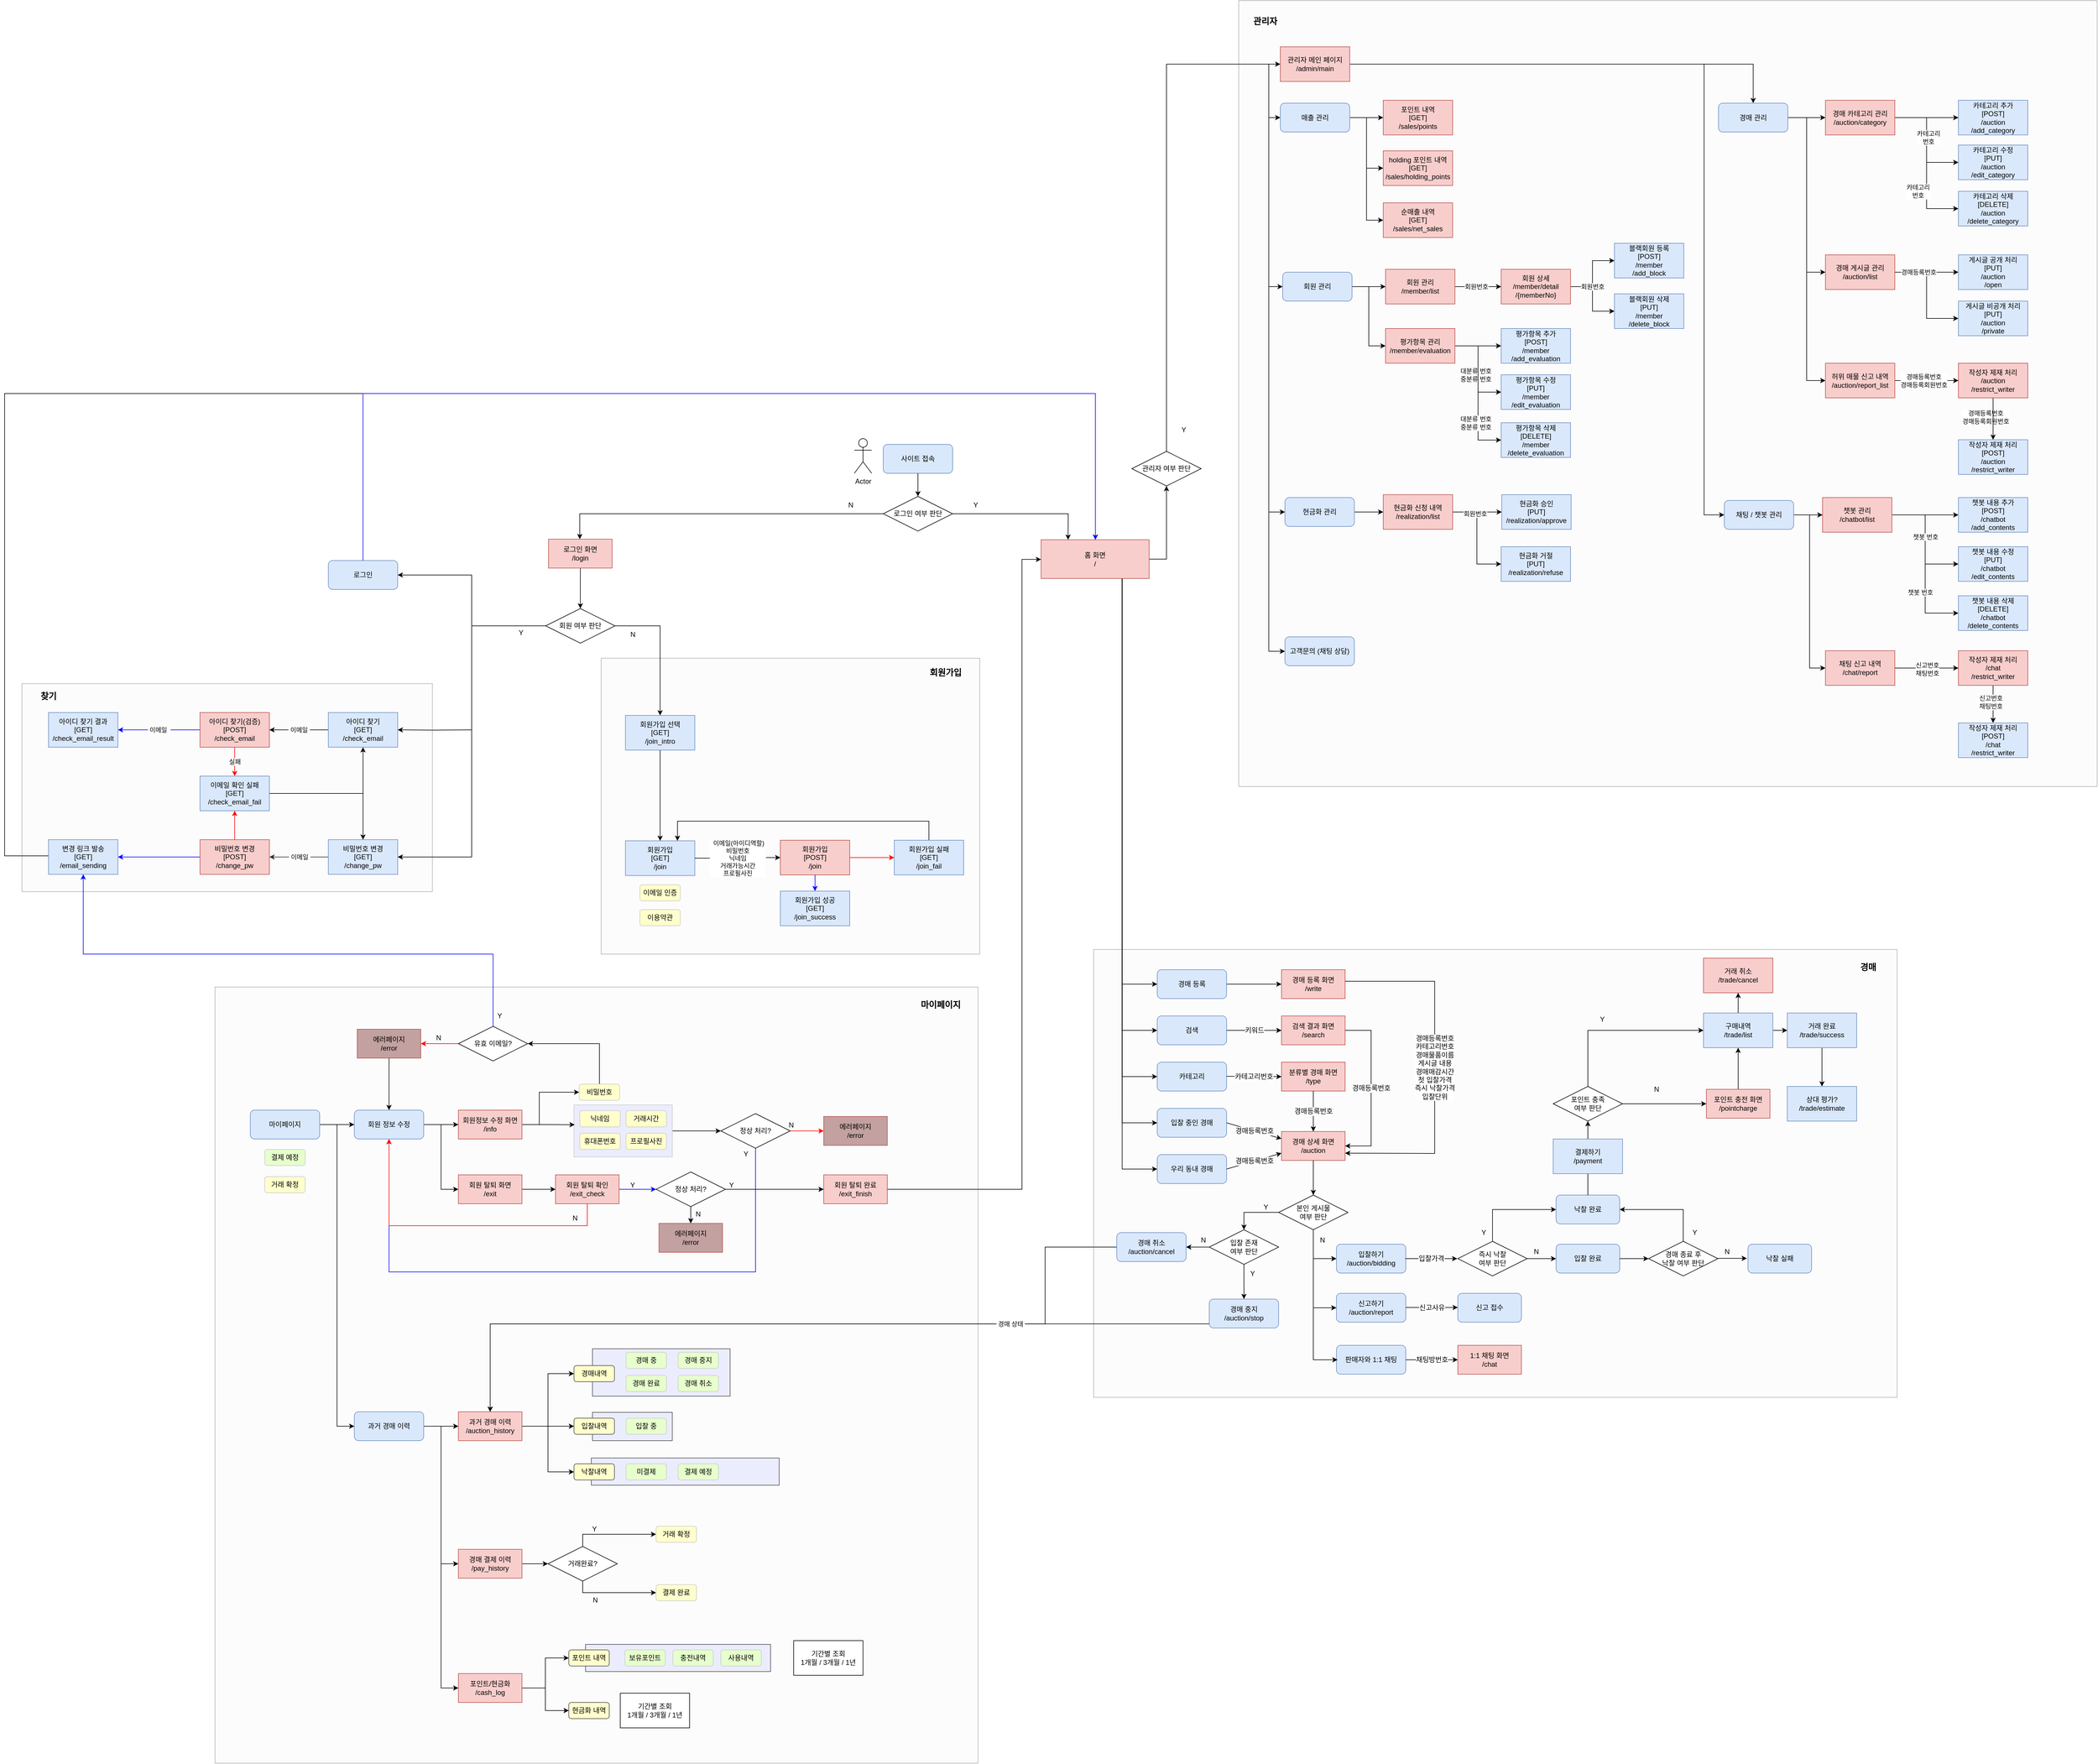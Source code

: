 <mxfile version="18.1.3" type="github" pages="3">
  <diagram id="h28S9tUxpFHeoZLsGMbE" name="경매 플로우">
    <mxGraphModel dx="3078" dy="2165" grid="1" gridSize="10" guides="1" tooltips="1" connect="1" arrows="1" fold="1" page="1" pageScale="1" pageWidth="827" pageHeight="1169" math="0" shadow="0">
      <root>
        <mxCell id="0" />
        <mxCell id="1" parent="0" />
        <mxCell id="Apxt1gWDg2CnoQeW8S9i-6" value="" style="rounded=0;whiteSpace=wrap;html=1;fontSize=12;fillColor=#FCFCFC;fontColor=#333333;strokeColor=#B3B3B3;" parent="1" vertex="1">
          <mxGeometry x="-1056" y="947" width="1320" height="1343" as="geometry" />
        </mxCell>
        <mxCell id="Apxt1gWDg2CnoQeW8S9i-68" value="" style="rounded=0;whiteSpace=wrap;html=1;shadow=0;strokeColor=#4D4D4D;fillColor=#EBEDFF;" parent="1" vertex="1">
          <mxGeometry x="-403" y="1573" width="238" height="82" as="geometry" />
        </mxCell>
        <mxCell id="Apxt1gWDg2CnoQeW8S9i-69" value="" style="rounded=0;whiteSpace=wrap;html=1;shadow=0;strokeColor=#4D4D4D;fillColor=#EBEDFF;" parent="1" vertex="1">
          <mxGeometry x="-405" y="1762" width="325" height="47" as="geometry" />
        </mxCell>
        <mxCell id="Apxt1gWDg2CnoQeW8S9i-67" value="" style="rounded=0;whiteSpace=wrap;html=1;shadow=0;strokeColor=#4D4D4D;fillColor=#EBEDFF;" parent="1" vertex="1">
          <mxGeometry x="-403" y="1683" width="138" height="49" as="geometry" />
        </mxCell>
        <mxCell id="Apxt1gWDg2CnoQeW8S9i-52" style="edgeStyle=orthogonalEdgeStyle;rounded=0;orthogonalLoop=1;jettySize=auto;html=1;exitX=1;exitY=0.5;exitDx=0;exitDy=0;strokeColor=#000000;" parent="1" source="Apxt1gWDg2CnoQeW8S9i-20" target="Apxt1gWDg2CnoQeW8S9i-49" edge="1">
          <mxGeometry relative="1" as="geometry" />
        </mxCell>
        <mxCell id="Apxt1gWDg2CnoQeW8S9i-20" value="" style="rounded=0;whiteSpace=wrap;html=1;shadow=0;strokeColor=#CCCCCC;fillColor=#EBEDFF;" parent="1" vertex="1">
          <mxGeometry x="-435" y="1151" width="170" height="90" as="geometry" />
        </mxCell>
        <mxCell id="GqDT47UGu-WXVHs3Kjlu-189" value="" style="rounded=0;whiteSpace=wrap;html=1;fontSize=12;fillColor=#FCFCFC;fontColor=#333333;strokeColor=#B3B3B3;" parent="1" vertex="1">
          <mxGeometry x="464" y="882" width="1390" height="775" as="geometry" />
        </mxCell>
        <mxCell id="Qc3vLXFMTX0VV_zwiZc_-65" value="" style="rounded=0;whiteSpace=wrap;html=1;fontSize=12;fillColor=#FCFCFC;fontColor=#333333;strokeColor=#B3B3B3;" parent="1" vertex="1">
          <mxGeometry x="-1390" y="422" width="710" height="360" as="geometry" />
        </mxCell>
        <mxCell id="GqDT47UGu-WXVHs3Kjlu-1" value="사이트 접속" style="rounded=1;whiteSpace=wrap;html=1;fillColor=#dae8fc;strokeColor=#6c8ebf;" parent="1" vertex="1">
          <mxGeometry x="100" y="8" width="120" height="50" as="geometry" />
        </mxCell>
        <mxCell id="GqDT47UGu-WXVHs3Kjlu-4" style="edgeStyle=orthogonalEdgeStyle;rounded=0;orthogonalLoop=1;jettySize=auto;html=1;exitX=0.5;exitY=0;exitDx=0;exitDy=0;" parent="1" source="GqDT47UGu-WXVHs3Kjlu-2" edge="1">
          <mxGeometry relative="1" as="geometry">
            <mxPoint x="160" y="128" as="targetPoint" />
          </mxGeometry>
        </mxCell>
        <mxCell id="GqDT47UGu-WXVHs3Kjlu-2" value="로그인 여부 판단" style="rhombus;whiteSpace=wrap;html=1;" parent="1" vertex="1">
          <mxGeometry x="100" y="98" width="120" height="60" as="geometry" />
        </mxCell>
        <mxCell id="GqDT47UGu-WXVHs3Kjlu-3" value="" style="endArrow=classic;html=1;rounded=0;exitX=0.5;exitY=1;exitDx=0;exitDy=0;" parent="1" source="GqDT47UGu-WXVHs3Kjlu-1" edge="1">
          <mxGeometry width="50" height="50" relative="1" as="geometry">
            <mxPoint x="120" y="238" as="sourcePoint" />
            <mxPoint x="160" y="98" as="targetPoint" />
          </mxGeometry>
        </mxCell>
        <mxCell id="GqDT47UGu-WXVHs3Kjlu-5" value="" style="endArrow=classic;html=1;rounded=0;exitX=0;exitY=0.5;exitDx=0;exitDy=0;entryX=0.5;entryY=0;entryDx=0;entryDy=0;strokeColor=#000000;" parent="1" source="GqDT47UGu-WXVHs3Kjlu-2" edge="1">
          <mxGeometry width="50" height="50" relative="1" as="geometry">
            <mxPoint x="-200.0" y="128" as="sourcePoint" />
            <mxPoint x="-425" y="172" as="targetPoint" />
            <Array as="points">
              <mxPoint x="-250" y="128" />
              <mxPoint x="-425" y="128" />
            </Array>
          </mxGeometry>
        </mxCell>
        <mxCell id="GqDT47UGu-WXVHs3Kjlu-6" value="" style="endArrow=classic;html=1;rounded=0;exitX=1;exitY=0.5;exitDx=0;exitDy=0;entryX=0.25;entryY=0;entryDx=0;entryDy=0;" parent="1" source="GqDT47UGu-WXVHs3Kjlu-2" target="Qc3vLXFMTX0VV_zwiZc_-25" edge="1">
          <mxGeometry width="50" height="50" relative="1" as="geometry">
            <mxPoint x="300" y="128" as="sourcePoint" />
            <mxPoint x="385.0" y="158" as="targetPoint" />
            <Array as="points">
              <mxPoint x="420" y="128" />
            </Array>
          </mxGeometry>
        </mxCell>
        <mxCell id="GqDT47UGu-WXVHs3Kjlu-7" value="Y" style="text;html=1;strokeColor=none;fillColor=none;align=center;verticalAlign=middle;whiteSpace=wrap;rounded=0;" parent="1" vertex="1">
          <mxGeometry x="230" y="98" width="60" height="30" as="geometry" />
        </mxCell>
        <mxCell id="GqDT47UGu-WXVHs3Kjlu-8" value="N" style="text;html=1;strokeColor=none;fillColor=none;align=center;verticalAlign=middle;whiteSpace=wrap;rounded=0;" parent="1" vertex="1">
          <mxGeometry x="8" y="95" width="72" height="36" as="geometry" />
        </mxCell>
        <mxCell id="Qc3vLXFMTX0VV_zwiZc_-30" style="edgeStyle=orthogonalEdgeStyle;rounded=0;orthogonalLoop=1;jettySize=auto;html=1;entryX=1;entryY=0.5;entryDx=0;entryDy=0;strokeColor=#000000;" parent="1" target="Qc3vLXFMTX0VV_zwiZc_-35" edge="1">
          <mxGeometry relative="1" as="geometry">
            <mxPoint x="-703.4" y="525.3" as="targetPoint" />
            <mxPoint x="-612" y="502" as="sourcePoint" />
          </mxGeometry>
        </mxCell>
        <mxCell id="Qc3vLXFMTX0VV_zwiZc_-43" style="edgeStyle=orthogonalEdgeStyle;rounded=0;orthogonalLoop=1;jettySize=auto;html=1;exitX=0;exitY=0.5;exitDx=0;exitDy=0;entryX=1;entryY=0.5;entryDx=0;entryDy=0;strokeColor=#000000;" parent="1" source="GqDT47UGu-WXVHs3Kjlu-16" target="Qc3vLXFMTX0VV_zwiZc_-42" edge="1">
          <mxGeometry relative="1" as="geometry" />
        </mxCell>
        <mxCell id="GqDT47UGu-WXVHs3Kjlu-16" value="회원 여부 판단" style="rhombus;whiteSpace=wrap;html=1;" parent="1" vertex="1">
          <mxGeometry x="-484" y="292" width="120" height="60" as="geometry" />
        </mxCell>
        <mxCell id="GqDT47UGu-WXVHs3Kjlu-17" value="" style="endArrow=classic;html=1;rounded=0;exitX=0.5;exitY=1;exitDx=0;exitDy=0;entryX=0.5;entryY=0;entryDx=0;entryDy=0;" parent="1" target="GqDT47UGu-WXVHs3Kjlu-16" edge="1">
          <mxGeometry width="50" height="50" relative="1" as="geometry">
            <mxPoint x="-424.0" y="219" as="sourcePoint" />
            <mxPoint x="-424" y="245" as="targetPoint" />
          </mxGeometry>
        </mxCell>
        <mxCell id="GqDT47UGu-WXVHs3Kjlu-20" value="Y" style="text;html=1;strokeColor=none;fillColor=none;align=center;verticalAlign=middle;whiteSpace=wrap;rounded=0;" parent="1" vertex="1">
          <mxGeometry x="-549" y="319" width="45" height="30" as="geometry" />
        </mxCell>
        <mxCell id="GqDT47UGu-WXVHs3Kjlu-21" value="N" style="text;html=1;strokeColor=none;fillColor=none;align=center;verticalAlign=middle;whiteSpace=wrap;rounded=0;" parent="1" vertex="1">
          <mxGeometry x="-369" y="319" width="72" height="36" as="geometry" />
        </mxCell>
        <mxCell id="t9Ffm0_sdxv0qUP03rsa-1" value="Actor" style="shape=umlActor;verticalLabelPosition=bottom;verticalAlign=top;html=1;outlineConnect=0;fontSize=12;fillColor=#FCFCFC;" parent="1" vertex="1">
          <mxGeometry x="50" y="-2" width="30" height="60" as="geometry" />
        </mxCell>
        <mxCell id="Qc3vLXFMTX0VV_zwiZc_-24" value="로그인 화면&lt;br&gt;/login" style="rounded=0;whiteSpace=wrap;html=1;fillColor=#f8cecc;strokeColor=#b85450;" parent="1" vertex="1">
          <mxGeometry x="-479" y="172" width="110" height="50" as="geometry" />
        </mxCell>
        <mxCell id="Apxt1gWDg2CnoQeW8S9i-1" style="edgeStyle=orthogonalEdgeStyle;rounded=0;orthogonalLoop=1;jettySize=auto;html=1;exitX=0.75;exitY=1;exitDx=0;exitDy=0;entryX=0;entryY=0.5;entryDx=0;entryDy=0;" parent="1" source="Qc3vLXFMTX0VV_zwiZc_-25" target="GqDT47UGu-WXVHs3Kjlu-34" edge="1">
          <mxGeometry relative="1" as="geometry" />
        </mxCell>
        <mxCell id="Apxt1gWDg2CnoQeW8S9i-2" style="edgeStyle=orthogonalEdgeStyle;rounded=0;orthogonalLoop=1;jettySize=auto;html=1;entryX=0;entryY=0.5;entryDx=0;entryDy=0;exitX=0.75;exitY=1;exitDx=0;exitDy=0;" parent="1" source="Qc3vLXFMTX0VV_zwiZc_-25" target="GqDT47UGu-WXVHs3Kjlu-33" edge="1">
          <mxGeometry relative="1" as="geometry">
            <mxPoint x="510" y="945" as="sourcePoint" />
            <Array as="points">
              <mxPoint x="513" y="1022" />
            </Array>
          </mxGeometry>
        </mxCell>
        <mxCell id="Apxt1gWDg2CnoQeW8S9i-3" style="edgeStyle=orthogonalEdgeStyle;rounded=0;orthogonalLoop=1;jettySize=auto;html=1;entryX=0;entryY=0.5;entryDx=0;entryDy=0;exitX=0.75;exitY=1;exitDx=0;exitDy=0;" parent="1" source="Qc3vLXFMTX0VV_zwiZc_-25" target="GqDT47UGu-WXVHs3Kjlu-35" edge="1">
          <mxGeometry relative="1" as="geometry">
            <mxPoint x="489" y="1025" as="sourcePoint" />
            <Array as="points">
              <mxPoint x="513" y="1102" />
            </Array>
          </mxGeometry>
        </mxCell>
        <mxCell id="Apxt1gWDg2CnoQeW8S9i-4" style="edgeStyle=orthogonalEdgeStyle;rounded=0;orthogonalLoop=1;jettySize=auto;html=1;entryX=0;entryY=0.5;entryDx=0;entryDy=0;exitX=0.75;exitY=1;exitDx=0;exitDy=0;" parent="1" source="Qc3vLXFMTX0VV_zwiZc_-25" target="GqDT47UGu-WXVHs3Kjlu-36" edge="1">
          <mxGeometry relative="1" as="geometry">
            <mxPoint x="489" y="1105" as="sourcePoint" />
            <Array as="points">
              <mxPoint x="513" y="1182" />
            </Array>
          </mxGeometry>
        </mxCell>
        <mxCell id="Apxt1gWDg2CnoQeW8S9i-5" style="edgeStyle=orthogonalEdgeStyle;rounded=0;orthogonalLoop=1;jettySize=auto;html=1;entryX=0;entryY=0.5;entryDx=0;entryDy=0;exitX=0.75;exitY=1;exitDx=0;exitDy=0;" parent="1" source="Qc3vLXFMTX0VV_zwiZc_-25" target="GqDT47UGu-WXVHs3Kjlu-48" edge="1">
          <mxGeometry relative="1" as="geometry">
            <mxPoint x="489" y="1185" as="sourcePoint" />
            <Array as="points">
              <mxPoint x="513" y="1262" />
            </Array>
          </mxGeometry>
        </mxCell>
        <mxCell id="4dDa6vTEBmy6S3CRdxcb-2" style="edgeStyle=orthogonalEdgeStyle;rounded=0;orthogonalLoop=1;jettySize=auto;html=1;exitX=1;exitY=0.5;exitDx=0;exitDy=0;entryX=0.5;entryY=1;entryDx=0;entryDy=0;" parent="1" source="Qc3vLXFMTX0VV_zwiZc_-25" target="4dDa6vTEBmy6S3CRdxcb-1" edge="1">
          <mxGeometry relative="1" as="geometry" />
        </mxCell>
        <mxCell id="Qc3vLXFMTX0VV_zwiZc_-25" value="홈 화면&lt;br&gt;/" style="rounded=0;whiteSpace=wrap;html=1;fillColor=#f8cecc;strokeColor=#b85450;" parent="1" vertex="1">
          <mxGeometry x="373" y="173" width="187" height="67" as="geometry" />
        </mxCell>
        <mxCell id="Qc3vLXFMTX0VV_zwiZc_-29" style="edgeStyle=orthogonalEdgeStyle;rounded=0;orthogonalLoop=1;jettySize=auto;html=1;exitX=0;exitY=0.5;exitDx=0;exitDy=0;strokeColor=#000000;entryX=1;entryY=0.5;entryDx=0;entryDy=0;" parent="1" source="GqDT47UGu-WXVHs3Kjlu-16" target="Qc3vLXFMTX0VV_zwiZc_-34" edge="1">
          <mxGeometry relative="1" as="geometry">
            <mxPoint x="-484" y="275" as="sourcePoint" />
            <mxPoint x="-704" y="181" as="targetPoint" />
          </mxGeometry>
        </mxCell>
        <mxCell id="Qc3vLXFMTX0VV_zwiZc_-34" value="로그인" style="rounded=1;whiteSpace=wrap;html=1;fillColor=#dae8fc;strokeColor=#6c8ebf;" parent="1" vertex="1">
          <mxGeometry x="-860" y="209" width="120" height="50" as="geometry" />
        </mxCell>
        <mxCell id="Qc3vLXFMTX0VV_zwiZc_-40" value="&amp;nbsp;이메일&amp;nbsp;" style="edgeStyle=orthogonalEdgeStyle;rounded=0;orthogonalLoop=1;jettySize=auto;html=1;exitX=0;exitY=0.5;exitDx=0;exitDy=0;entryX=1;entryY=0.5;entryDx=0;entryDy=0;strokeColor=#000000;" parent="1" source="Qc3vLXFMTX0VV_zwiZc_-35" target="Qc3vLXFMTX0VV_zwiZc_-37" edge="1">
          <mxGeometry relative="1" as="geometry" />
        </mxCell>
        <mxCell id="Qc3vLXFMTX0VV_zwiZc_-35" value="아이디 찾기&lt;br&gt;[GET]&lt;br&gt;/check_email" style="rounded=0;whiteSpace=wrap;html=1;fillColor=#dae8fc;strokeColor=#6c8ebf;" parent="1" vertex="1">
          <mxGeometry x="-860" y="472" width="120" height="60" as="geometry" />
        </mxCell>
        <mxCell id="Qc3vLXFMTX0VV_zwiZc_-36" value="아이디 찾기 결과&lt;br&gt;[GET]&lt;br&gt;/check_email_result" style="rounded=0;whiteSpace=wrap;html=1;fillColor=#dae8fc;strokeColor=#6c8ebf;" parent="1" vertex="1">
          <mxGeometry x="-1344" y="472" width="120" height="60" as="geometry" />
        </mxCell>
        <mxCell id="Qc3vLXFMTX0VV_zwiZc_-39" value="&amp;nbsp;이메일&amp;nbsp;&amp;nbsp;" style="edgeStyle=orthogonalEdgeStyle;rounded=0;orthogonalLoop=1;jettySize=auto;html=1;exitX=0;exitY=0.5;exitDx=0;exitDy=0;entryX=1;entryY=0.5;entryDx=0;entryDy=0;strokeColor=#0000FF;" parent="1" source="Qc3vLXFMTX0VV_zwiZc_-37" target="Qc3vLXFMTX0VV_zwiZc_-36" edge="1">
          <mxGeometry relative="1" as="geometry" />
        </mxCell>
        <mxCell id="Qc3vLXFMTX0VV_zwiZc_-41" value="&amp;nbsp;실패&amp;nbsp;" style="edgeStyle=orthogonalEdgeStyle;rounded=0;orthogonalLoop=1;jettySize=auto;html=1;exitX=0.5;exitY=1;exitDx=0;exitDy=0;entryX=0.5;entryY=0;entryDx=0;entryDy=0;strokeColor=#FF0000;" parent="1" source="Qc3vLXFMTX0VV_zwiZc_-37" target="Qc3vLXFMTX0VV_zwiZc_-49" edge="1">
          <mxGeometry relative="1" as="geometry" />
        </mxCell>
        <mxCell id="Qc3vLXFMTX0VV_zwiZc_-37" value="아이디 찾기(검증)&lt;br&gt;[POST]&lt;br&gt;/check_email" style="rounded=0;whiteSpace=wrap;html=1;fillColor=#f8cecc;strokeColor=#b85450;" parent="1" vertex="1">
          <mxGeometry x="-1082" y="472" width="120" height="60" as="geometry" />
        </mxCell>
        <mxCell id="Qc3vLXFMTX0VV_zwiZc_-45" value="&amp;nbsp;이메일&amp;nbsp;" style="edgeStyle=orthogonalEdgeStyle;rounded=0;orthogonalLoop=1;jettySize=auto;html=1;exitX=0;exitY=0.5;exitDx=0;exitDy=0;entryX=1;entryY=0.5;entryDx=0;entryDy=0;strokeColor=#333333;" parent="1" source="Qc3vLXFMTX0VV_zwiZc_-42" target="Qc3vLXFMTX0VV_zwiZc_-44" edge="1">
          <mxGeometry x="-0.02" relative="1" as="geometry">
            <mxPoint as="offset" />
          </mxGeometry>
        </mxCell>
        <mxCell id="Qc3vLXFMTX0VV_zwiZc_-42" value="비밀번호 변경&lt;br&gt;[GET]&lt;br&gt;/change_pw" style="rounded=0;whiteSpace=wrap;html=1;fillColor=#dae8fc;strokeColor=#6c8ebf;" parent="1" vertex="1">
          <mxGeometry x="-860" y="692" width="120" height="60" as="geometry" />
        </mxCell>
        <mxCell id="Qc3vLXFMTX0VV_zwiZc_-48" style="edgeStyle=orthogonalEdgeStyle;rounded=0;orthogonalLoop=1;jettySize=auto;html=1;exitX=0;exitY=0.5;exitDx=0;exitDy=0;entryX=1;entryY=0.5;entryDx=0;entryDy=0;strokeColor=#0000FF;" parent="1" source="Qc3vLXFMTX0VV_zwiZc_-44" target="Qc3vLXFMTX0VV_zwiZc_-47" edge="1">
          <mxGeometry relative="1" as="geometry" />
        </mxCell>
        <mxCell id="Qc3vLXFMTX0VV_zwiZc_-51" style="edgeStyle=orthogonalEdgeStyle;rounded=0;orthogonalLoop=1;jettySize=auto;html=1;exitX=0.5;exitY=0;exitDx=0;exitDy=0;entryX=0.5;entryY=1;entryDx=0;entryDy=0;strokeColor=#FF0000;" parent="1" source="Qc3vLXFMTX0VV_zwiZc_-44" target="Qc3vLXFMTX0VV_zwiZc_-49" edge="1">
          <mxGeometry relative="1" as="geometry" />
        </mxCell>
        <mxCell id="Qc3vLXFMTX0VV_zwiZc_-44" value="비밀번호 변경&lt;br&gt;[POST]&lt;br&gt;/change_pw" style="rounded=0;whiteSpace=wrap;html=1;fillColor=#f8cecc;strokeColor=#b85450;" parent="1" vertex="1">
          <mxGeometry x="-1082" y="692" width="120" height="60" as="geometry" />
        </mxCell>
        <mxCell id="Apxt1gWDg2CnoQeW8S9i-32" style="edgeStyle=orthogonalEdgeStyle;rounded=0;orthogonalLoop=1;jettySize=auto;html=1;exitX=0;exitY=0.5;exitDx=0;exitDy=0;strokeColor=#000000;entryX=0.5;entryY=0;entryDx=0;entryDy=0;" parent="1" source="Qc3vLXFMTX0VV_zwiZc_-47" target="Qc3vLXFMTX0VV_zwiZc_-25" edge="1">
          <mxGeometry relative="1" as="geometry">
            <mxPoint x="500" y="130" as="targetPoint" />
            <Array as="points">
              <mxPoint x="-1344" y="720" />
              <mxPoint x="-1420" y="720" />
              <mxPoint x="-1420" y="-80" />
              <mxPoint x="467" y="-80" />
              <mxPoint x="467" y="173" />
            </Array>
          </mxGeometry>
        </mxCell>
        <mxCell id="Qc3vLXFMTX0VV_zwiZc_-47" value="변경 링크 발송&lt;br&gt;[GET]&lt;br&gt;/email_sending" style="rounded=0;whiteSpace=wrap;html=1;fillColor=#dae8fc;strokeColor=#6c8ebf;" parent="1" vertex="1">
          <mxGeometry x="-1344" y="692" width="120" height="60" as="geometry" />
        </mxCell>
        <mxCell id="Qc3vLXFMTX0VV_zwiZc_-52" style="edgeStyle=orthogonalEdgeStyle;rounded=0;orthogonalLoop=1;jettySize=auto;html=1;exitX=1;exitY=0.5;exitDx=0;exitDy=0;entryX=0.5;entryY=1;entryDx=0;entryDy=0;strokeColor=#000000;" parent="1" source="Qc3vLXFMTX0VV_zwiZc_-49" target="Qc3vLXFMTX0VV_zwiZc_-35" edge="1">
          <mxGeometry relative="1" as="geometry" />
        </mxCell>
        <mxCell id="oFJWmU0RE5PiDjxoUvYq-1" style="edgeStyle=orthogonalEdgeStyle;rounded=0;orthogonalLoop=1;jettySize=auto;html=1;exitX=1;exitY=0.5;exitDx=0;exitDy=0;" parent="1" source="Qc3vLXFMTX0VV_zwiZc_-49" target="Qc3vLXFMTX0VV_zwiZc_-42" edge="1">
          <mxGeometry relative="1" as="geometry" />
        </mxCell>
        <mxCell id="Qc3vLXFMTX0VV_zwiZc_-49" value="이메일 확인 실패&lt;br&gt;[GET]&lt;br&gt;/check_email_fail" style="rounded=0;whiteSpace=wrap;html=1;fillColor=#dae8fc;strokeColor=#6c8ebf;" parent="1" vertex="1">
          <mxGeometry x="-1082" y="582" width="120" height="60" as="geometry" />
        </mxCell>
        <mxCell id="GqDT47UGu-WXVHs3Kjlu-32" value="경매" style="text;html=1;strokeColor=none;fillColor=none;align=center;verticalAlign=middle;whiteSpace=wrap;rounded=0;fontStyle=1;fontSize=15;" parent="1" vertex="1">
          <mxGeometry x="1774" y="897" width="60" height="30" as="geometry" />
        </mxCell>
        <mxCell id="GqDT47UGu-WXVHs3Kjlu-33" value="검색" style="rounded=1;whiteSpace=wrap;html=1;fillColor=#dae8fc;strokeColor=#6c8ebf;" parent="1" vertex="1">
          <mxGeometry x="574" y="997" width="120" height="50" as="geometry" />
        </mxCell>
        <mxCell id="GqDT47UGu-WXVHs3Kjlu-34" value="경매 등록" style="rounded=1;whiteSpace=wrap;html=1;fillColor=#dae8fc;strokeColor=#6c8ebf;" parent="1" vertex="1">
          <mxGeometry x="574" y="917" width="120" height="50" as="geometry" />
        </mxCell>
        <mxCell id="GqDT47UGu-WXVHs3Kjlu-35" value="카테고리" style="rounded=1;whiteSpace=wrap;html=1;fillColor=#dae8fc;strokeColor=#6c8ebf;" parent="1" vertex="1">
          <mxGeometry x="574" y="1077" width="120" height="50" as="geometry" />
        </mxCell>
        <mxCell id="GqDT47UGu-WXVHs3Kjlu-36" value="입찰 중인 경매" style="rounded=1;whiteSpace=wrap;html=1;fillColor=#dae8fc;strokeColor=#6c8ebf;" parent="1" vertex="1">
          <mxGeometry x="574" y="1157" width="120" height="50" as="geometry" />
        </mxCell>
        <mxCell id="GqDT47UGu-WXVHs3Kjlu-41" value="키워드" style="endArrow=classic;html=1;rounded=0;fontSize=12;exitX=1;exitY=0.5;exitDx=0;exitDy=0;entryX=0;entryY=0.5;entryDx=0;entryDy=0;" parent="1" source="GqDT47UGu-WXVHs3Kjlu-33" target="GqDT47UGu-WXVHs3Kjlu-42" edge="1">
          <mxGeometry width="50" height="50" relative="1" as="geometry">
            <mxPoint x="684" y="1077" as="sourcePoint" />
            <mxPoint x="734" y="1027" as="targetPoint" />
          </mxGeometry>
        </mxCell>
        <mxCell id="GqDT47UGu-WXVHs3Kjlu-42" value="검색 결과 화면&lt;br&gt;/search" style="rounded=0;whiteSpace=wrap;html=1;fillColor=#f8cecc;strokeColor=#b85450;" parent="1" vertex="1">
          <mxGeometry x="789" y="997" width="110" height="50" as="geometry" />
        </mxCell>
        <mxCell id="GqDT47UGu-WXVHs3Kjlu-44" value="" style="endArrow=classic;html=1;rounded=0;fontSize=12;exitX=1;exitY=0.5;exitDx=0;exitDy=0;entryX=0;entryY=0.5;entryDx=0;entryDy=0;" parent="1" source="GqDT47UGu-WXVHs3Kjlu-34" target="GqDT47UGu-WXVHs3Kjlu-45" edge="1">
          <mxGeometry width="50" height="50" relative="1" as="geometry">
            <mxPoint x="684" y="917" as="sourcePoint" />
            <mxPoint x="734" y="867" as="targetPoint" />
          </mxGeometry>
        </mxCell>
        <mxCell id="GqDT47UGu-WXVHs3Kjlu-45" value="경매 등록 화면&lt;br&gt;/write" style="rounded=0;whiteSpace=wrap;html=1;fillColor=#f8cecc;strokeColor=#b85450;" parent="1" vertex="1">
          <mxGeometry x="789" y="917" width="110" height="50" as="geometry" />
        </mxCell>
        <mxCell id="GqDT47UGu-WXVHs3Kjlu-48" value="우리 동내 경매" style="rounded=1;whiteSpace=wrap;html=1;fillColor=#dae8fc;strokeColor=#6c8ebf;" parent="1" vertex="1">
          <mxGeometry x="574" y="1237" width="120" height="50" as="geometry" />
        </mxCell>
        <mxCell id="GqDT47UGu-WXVHs3Kjlu-50" value="카테고리번호" style="endArrow=classic;html=1;rounded=0;fontSize=12;exitX=1;exitY=0.5;exitDx=0;exitDy=0;entryX=0;entryY=0.5;entryDx=0;entryDy=0;" parent="1" target="GqDT47UGu-WXVHs3Kjlu-51" edge="1">
          <mxGeometry width="50" height="50" relative="1" as="geometry">
            <mxPoint x="694" y="1101.5" as="sourcePoint" />
            <mxPoint x="759" y="1101.5" as="targetPoint" />
          </mxGeometry>
        </mxCell>
        <mxCell id="GqDT47UGu-WXVHs3Kjlu-51" value="분류별 경매 화면&lt;br&gt;/type" style="rounded=0;whiteSpace=wrap;html=1;fillColor=#f8cecc;strokeColor=#b85450;" parent="1" vertex="1">
          <mxGeometry x="789" y="1077" width="110" height="50" as="geometry" />
        </mxCell>
        <mxCell id="GqDT47UGu-WXVHs3Kjlu-53" value="경매등록번호" style="endArrow=classic;html=1;rounded=0;fontSize=12;exitX=1;exitY=0.5;exitDx=0;exitDy=0;entryX=0;entryY=0.25;entryDx=0;entryDy=0;" parent="1" source="GqDT47UGu-WXVHs3Kjlu-36" target="GqDT47UGu-WXVHs3Kjlu-54" edge="1">
          <mxGeometry width="50" height="50" relative="1" as="geometry">
            <mxPoint x="684" y="997" as="sourcePoint" />
            <mxPoint x="734" y="947" as="targetPoint" />
          </mxGeometry>
        </mxCell>
        <mxCell id="GqDT47UGu-WXVHs3Kjlu-54" value="경매 상세 화면&lt;br&gt;/auction" style="rounded=0;whiteSpace=wrap;html=1;fillColor=#f8cecc;strokeColor=#b85450;" parent="1" vertex="1">
          <mxGeometry x="789" y="1197" width="110" height="50" as="geometry" />
        </mxCell>
        <mxCell id="GqDT47UGu-WXVHs3Kjlu-55" value="경매등록번호" style="endArrow=classic;html=1;rounded=0;fontSize=12;exitX=1;exitY=0.5;exitDx=0;exitDy=0;entryX=0;entryY=0.75;entryDx=0;entryDy=0;" parent="1" source="GqDT47UGu-WXVHs3Kjlu-48" target="GqDT47UGu-WXVHs3Kjlu-54" edge="1">
          <mxGeometry width="50" height="50" relative="1" as="geometry">
            <mxPoint x="704" y="1192" as="sourcePoint" />
            <mxPoint x="804" y="1222" as="targetPoint" />
          </mxGeometry>
        </mxCell>
        <mxCell id="GqDT47UGu-WXVHs3Kjlu-165" value="경매등록번호" style="endArrow=classic;html=1;rounded=0;fontSize=12;exitX=1;exitY=0.5;exitDx=0;exitDy=0;" parent="1" target="GqDT47UGu-WXVHs3Kjlu-54" edge="1">
          <mxGeometry width="50" height="50" relative="1" as="geometry">
            <mxPoint x="844" y="1127" as="sourcePoint" />
            <mxPoint x="939" y="1167" as="targetPoint" />
          </mxGeometry>
        </mxCell>
        <mxCell id="GqDT47UGu-WXVHs3Kjlu-166" value="경매등록번호" style="endArrow=classic;html=1;rounded=0;fontSize=12;exitX=1;exitY=0.5;exitDx=0;exitDy=0;entryX=1;entryY=0.5;entryDx=0;entryDy=0;" parent="1" source="GqDT47UGu-WXVHs3Kjlu-42" target="GqDT47UGu-WXVHs3Kjlu-54" edge="1">
          <mxGeometry width="50" height="50" relative="1" as="geometry">
            <mxPoint x="964" y="1007" as="sourcePoint" />
            <mxPoint x="1014" y="957" as="targetPoint" />
            <Array as="points">
              <mxPoint x="944" y="1022" />
              <mxPoint x="944" y="1222" />
            </Array>
          </mxGeometry>
        </mxCell>
        <mxCell id="GqDT47UGu-WXVHs3Kjlu-169" value="경매등록번호&lt;br&gt;카테고리번호&lt;br&gt;경매물품이름&lt;br&gt;게시글 내용&lt;br&gt;경매매감시간&lt;br&gt;첫 입찰가격&lt;br&gt;즉시 낙찰가격&lt;br&gt;입찰단위" style="endArrow=classic;html=1;rounded=0;fontSize=12;exitX=1;exitY=0.5;exitDx=0;exitDy=0;entryX=1;entryY=0.75;entryDx=0;entryDy=0;" parent="1" target="GqDT47UGu-WXVHs3Kjlu-54" edge="1">
          <mxGeometry width="50" height="50" relative="1" as="geometry">
            <mxPoint x="899" y="937" as="sourcePoint" />
            <mxPoint x="899" y="1137" as="targetPoint" />
            <Array as="points">
              <mxPoint x="1054" y="937" />
              <mxPoint x="1054" y="1235" />
            </Array>
          </mxGeometry>
        </mxCell>
        <mxCell id="GqDT47UGu-WXVHs3Kjlu-172" value="" style="endArrow=classic;html=1;rounded=0;fontSize=12;exitX=0.5;exitY=1;exitDx=0;exitDy=0;" parent="1" source="GqDT47UGu-WXVHs3Kjlu-54" target="GqDT47UGu-WXVHs3Kjlu-173" edge="1">
          <mxGeometry width="50" height="50" relative="1" as="geometry">
            <mxPoint x="964" y="1227" as="sourcePoint" />
            <mxPoint x="1014" y="1177" as="targetPoint" />
          </mxGeometry>
        </mxCell>
        <mxCell id="GqDT47UGu-WXVHs3Kjlu-173" value="본인 게시물 &lt;br&gt;여부 판단" style="rhombus;whiteSpace=wrap;html=1;" parent="1" vertex="1">
          <mxGeometry x="784" y="1307" width="120" height="60" as="geometry" />
        </mxCell>
        <mxCell id="GqDT47UGu-WXVHs3Kjlu-175" value="" style="endArrow=classic;html=1;rounded=0;entryX=0;entryY=0.5;entryDx=0;entryDy=0;exitX=0.5;exitY=1;exitDx=0;exitDy=0;" parent="1" source="GqDT47UGu-WXVHs3Kjlu-173" target="GqDT47UGu-WXVHs3Kjlu-180" edge="1">
          <mxGeometry width="50" height="50" relative="1" as="geometry">
            <mxPoint x="902" y="1337" as="sourcePoint" />
            <mxPoint x="1067" y="1367" as="targetPoint" />
            <Array as="points">
              <mxPoint x="844" y="1417" />
            </Array>
          </mxGeometry>
        </mxCell>
        <mxCell id="GqDT47UGu-WXVHs3Kjlu-176" value="Y" style="text;html=1;strokeColor=none;fillColor=none;align=center;verticalAlign=middle;whiteSpace=wrap;rounded=0;" parent="1" vertex="1">
          <mxGeometry x="732" y="1313" width="60" height="30" as="geometry" />
        </mxCell>
        <mxCell id="GqDT47UGu-WXVHs3Kjlu-177" value="N" style="text;html=1;strokeColor=none;fillColor=none;align=center;verticalAlign=middle;whiteSpace=wrap;rounded=0;" parent="1" vertex="1">
          <mxGeometry x="824" y="1367" width="72" height="36" as="geometry" />
        </mxCell>
        <mxCell id="Apxt1gWDg2CnoQeW8S9i-75" style="edgeStyle=orthogonalEdgeStyle;rounded=0;orthogonalLoop=1;jettySize=auto;html=1;exitX=0;exitY=0.5;exitDx=0;exitDy=0;entryX=0.5;entryY=0;entryDx=0;entryDy=0;strokeColor=#000000;" parent="1" source="GqDT47UGu-WXVHs3Kjlu-178" target="Apxt1gWDg2CnoQeW8S9i-9" edge="1">
          <mxGeometry relative="1" as="geometry">
            <Array as="points">
              <mxPoint x="380" y="1397" />
              <mxPoint x="380" y="1530" />
              <mxPoint x="-580" y="1530" />
            </Array>
          </mxGeometry>
        </mxCell>
        <mxCell id="GqDT47UGu-WXVHs3Kjlu-178" value="경매 취소&lt;br&gt;/auction/cancel" style="rounded=1;whiteSpace=wrap;html=1;fillColor=#dae8fc;strokeColor=#6c8ebf;" parent="1" vertex="1">
          <mxGeometry x="504" y="1372" width="120" height="50" as="geometry" />
        </mxCell>
        <mxCell id="Apxt1gWDg2CnoQeW8S9i-73" value="&amp;nbsp;경매 상태&amp;nbsp;" style="edgeStyle=orthogonalEdgeStyle;rounded=0;orthogonalLoop=1;jettySize=auto;html=1;exitX=-0.001;exitY=0.857;exitDx=0;exitDy=0;entryX=0.5;entryY=0;entryDx=0;entryDy=0;strokeColor=#000000;exitPerimeter=0;" parent="1" source="GqDT47UGu-WXVHs3Kjlu-179" target="Apxt1gWDg2CnoQeW8S9i-9" edge="1">
          <mxGeometry x="-0.507" relative="1" as="geometry">
            <Array as="points">
              <mxPoint x="-580" y="1530" />
            </Array>
            <mxPoint as="offset" />
          </mxGeometry>
        </mxCell>
        <mxCell id="GqDT47UGu-WXVHs3Kjlu-179" value="경매 중지&lt;br&gt;/auction/stop" style="rounded=1;whiteSpace=wrap;html=1;fillColor=#dae8fc;strokeColor=#6c8ebf;" parent="1" vertex="1">
          <mxGeometry x="664" y="1487" width="120" height="50" as="geometry" />
        </mxCell>
        <mxCell id="GqDT47UGu-WXVHs3Kjlu-180" value="입찰하기&lt;br&gt;/auction/bidding" style="rounded=1;whiteSpace=wrap;html=1;fillColor=#dae8fc;strokeColor=#6c8ebf;" parent="1" vertex="1">
          <mxGeometry x="884" y="1392" width="120" height="50" as="geometry" />
        </mxCell>
        <mxCell id="GqDT47UGu-WXVHs3Kjlu-181" value="신고하기&lt;br&gt;/auction/report" style="rounded=1;whiteSpace=wrap;html=1;fillColor=#dae8fc;strokeColor=#6c8ebf;" parent="1" vertex="1">
          <mxGeometry x="884" y="1477" width="120" height="50" as="geometry" />
        </mxCell>
        <mxCell id="GqDT47UGu-WXVHs3Kjlu-182" value="판매자와 1:1 채팅" style="rounded=1;whiteSpace=wrap;html=1;fillColor=#dae8fc;strokeColor=#6c8ebf;" parent="1" vertex="1">
          <mxGeometry x="884" y="1567" width="120" height="50" as="geometry" />
        </mxCell>
        <mxCell id="GqDT47UGu-WXVHs3Kjlu-184" value="" style="endArrow=classic;html=1;rounded=0;entryX=0;entryY=0.5;entryDx=0;entryDy=0;exitX=0.5;exitY=1;exitDx=0;exitDy=0;" parent="1" target="GqDT47UGu-WXVHs3Kjlu-181" edge="1">
          <mxGeometry width="50" height="50" relative="1" as="geometry">
            <mxPoint x="844" y="1417" as="sourcePoint" />
            <mxPoint x="884" y="1467" as="targetPoint" />
            <Array as="points">
              <mxPoint x="844" y="1502" />
            </Array>
          </mxGeometry>
        </mxCell>
        <mxCell id="GqDT47UGu-WXVHs3Kjlu-185" value="" style="endArrow=classic;html=1;rounded=0;entryX=0;entryY=0.5;entryDx=0;entryDy=0;" parent="1" edge="1">
          <mxGeometry width="50" height="50" relative="1" as="geometry">
            <mxPoint x="844" y="1497" as="sourcePoint" />
            <mxPoint x="886" y="1592" as="targetPoint" />
            <Array as="points">
              <mxPoint x="844" y="1592" />
            </Array>
          </mxGeometry>
        </mxCell>
        <mxCell id="GqDT47UGu-WXVHs3Kjlu-187" value="채팅방번호" style="endArrow=classic;html=1;rounded=0;fontSize=12;exitX=1;exitY=0.5;exitDx=0;exitDy=0;entryX=0;entryY=0.5;entryDx=0;entryDy=0;" parent="1" source="GqDT47UGu-WXVHs3Kjlu-182" target="GqDT47UGu-WXVHs3Kjlu-188" edge="1">
          <mxGeometry width="50" height="50" relative="1" as="geometry">
            <mxPoint x="964" y="1497" as="sourcePoint" />
            <mxPoint x="1014" y="1447" as="targetPoint" />
          </mxGeometry>
        </mxCell>
        <mxCell id="GqDT47UGu-WXVHs3Kjlu-188" value="1:1 채팅 화면&lt;br&gt;/chat" style="rounded=0;whiteSpace=wrap;html=1;fillColor=#f8cecc;strokeColor=#b85450;" parent="1" vertex="1">
          <mxGeometry x="1094" y="1567" width="110" height="50" as="geometry" />
        </mxCell>
        <mxCell id="GqDT47UGu-WXVHs3Kjlu-191" value="신고 접수" style="rounded=1;whiteSpace=wrap;html=1;fillColor=#dae8fc;strokeColor=#6c8ebf;" parent="1" vertex="1">
          <mxGeometry x="1094" y="1477" width="110" height="50" as="geometry" />
        </mxCell>
        <mxCell id="GqDT47UGu-WXVHs3Kjlu-192" value="신고사유" style="endArrow=classic;html=1;rounded=0;fontSize=12;exitX=1;exitY=0.5;exitDx=0;exitDy=0;entryX=0;entryY=0.5;entryDx=0;entryDy=0;" parent="1" edge="1">
          <mxGeometry width="50" height="50" relative="1" as="geometry">
            <mxPoint x="1004.0" y="1501.52" as="sourcePoint" />
            <mxPoint x="1094" y="1501.52" as="targetPoint" />
          </mxGeometry>
        </mxCell>
        <mxCell id="GqDT47UGu-WXVHs3Kjlu-196" value="입찰가격" style="endArrow=classic;html=1;rounded=0;fontSize=12;exitX=1;exitY=0.5;exitDx=0;exitDy=0;entryX=0;entryY=0.5;entryDx=0;entryDy=0;" parent="1" edge="1">
          <mxGeometry width="50" height="50" relative="1" as="geometry">
            <mxPoint x="1003.0" y="1417" as="sourcePoint" />
            <mxPoint x="1093" y="1417" as="targetPoint" />
          </mxGeometry>
        </mxCell>
        <mxCell id="GqDT47UGu-WXVHs3Kjlu-197" value="즉시 낙찰&lt;br&gt;여부 판단" style="rhombus;whiteSpace=wrap;html=1;" parent="1" vertex="1">
          <mxGeometry x="1094" y="1387" width="120" height="60" as="geometry" />
        </mxCell>
        <mxCell id="GqDT47UGu-WXVHs3Kjlu-198" value="입찰 존재&lt;br&gt;여부 판단" style="rhombus;whiteSpace=wrap;html=1;" parent="1" vertex="1">
          <mxGeometry x="664" y="1367" width="120" height="60" as="geometry" />
        </mxCell>
        <mxCell id="GqDT47UGu-WXVHs3Kjlu-201" value="" style="endArrow=classic;html=1;rounded=0;fontSize=12;entryX=0.5;entryY=0;entryDx=0;entryDy=0;" parent="1" target="GqDT47UGu-WXVHs3Kjlu-198" edge="1">
          <mxGeometry width="50" height="50" relative="1" as="geometry">
            <mxPoint x="784" y="1337" as="sourcePoint" />
            <mxPoint x="1014" y="1347" as="targetPoint" />
            <Array as="points">
              <mxPoint x="724" y="1337" />
            </Array>
          </mxGeometry>
        </mxCell>
        <mxCell id="GqDT47UGu-WXVHs3Kjlu-202" value="" style="endArrow=classic;html=1;rounded=0;fontSize=12;exitX=0;exitY=0.5;exitDx=0;exitDy=0;entryX=1;entryY=0.5;entryDx=0;entryDy=0;" parent="1" source="GqDT47UGu-WXVHs3Kjlu-198" target="GqDT47UGu-WXVHs3Kjlu-178" edge="1">
          <mxGeometry width="50" height="50" relative="1" as="geometry">
            <mxPoint x="964" y="1397" as="sourcePoint" />
            <mxPoint x="1014" y="1347" as="targetPoint" />
          </mxGeometry>
        </mxCell>
        <mxCell id="GqDT47UGu-WXVHs3Kjlu-203" value="" style="endArrow=classic;html=1;rounded=0;fontSize=12;exitX=0.5;exitY=1;exitDx=0;exitDy=0;" parent="1" source="GqDT47UGu-WXVHs3Kjlu-198" target="GqDT47UGu-WXVHs3Kjlu-179" edge="1">
          <mxGeometry width="50" height="50" relative="1" as="geometry">
            <mxPoint x="964" y="1397" as="sourcePoint" />
            <mxPoint x="1014" y="1347" as="targetPoint" />
          </mxGeometry>
        </mxCell>
        <mxCell id="GqDT47UGu-WXVHs3Kjlu-204" value="Y" style="text;html=1;strokeColor=none;fillColor=none;align=center;verticalAlign=middle;whiteSpace=wrap;rounded=0;" parent="1" vertex="1">
          <mxGeometry x="709" y="1428" width="60" height="30" as="geometry" />
        </mxCell>
        <mxCell id="GqDT47UGu-WXVHs3Kjlu-205" value="N" style="text;html=1;strokeColor=none;fillColor=none;align=center;verticalAlign=middle;whiteSpace=wrap;rounded=0;" parent="1" vertex="1">
          <mxGeometry x="618" y="1367" width="72" height="36" as="geometry" />
        </mxCell>
        <mxCell id="GqDT47UGu-WXVHs3Kjlu-206" value="" style="endArrow=classic;html=1;rounded=0;fontSize=12;exitX=0.5;exitY=1;exitDx=0;exitDy=0;entryX=0;entryY=0.5;entryDx=0;entryDy=0;" parent="1" target="GqDT47UGu-WXVHs3Kjlu-207" edge="1">
          <mxGeometry width="50" height="50" relative="1" as="geometry">
            <mxPoint x="1214" y="1417" as="sourcePoint" />
            <mxPoint x="1214" y="1477" as="targetPoint" />
          </mxGeometry>
        </mxCell>
        <mxCell id="GqDT47UGu-WXVHs3Kjlu-207" value="입찰 완료" style="rounded=1;whiteSpace=wrap;html=1;fillColor=#dae8fc;strokeColor=#6c8ebf;" parent="1" vertex="1">
          <mxGeometry x="1264" y="1392" width="110" height="50" as="geometry" />
        </mxCell>
        <mxCell id="GqDT47UGu-WXVHs3Kjlu-208" value="N" style="text;html=1;strokeColor=none;fillColor=none;align=center;verticalAlign=middle;whiteSpace=wrap;rounded=0;" parent="1" vertex="1">
          <mxGeometry x="1194" y="1387" width="72" height="36" as="geometry" />
        </mxCell>
        <mxCell id="GqDT47UGu-WXVHs3Kjlu-210" value="" style="endArrow=classic;html=1;rounded=0;fontSize=12;exitX=0.5;exitY=0;exitDx=0;exitDy=0;entryX=0;entryY=0.5;entryDx=0;entryDy=0;" parent="1" source="GqDT47UGu-WXVHs3Kjlu-197" target="GqDT47UGu-WXVHs3Kjlu-211" edge="1">
          <mxGeometry width="50" height="50" relative="1" as="geometry">
            <mxPoint x="1153.52" y="1313" as="sourcePoint" />
            <mxPoint x="1153.52" y="1373" as="targetPoint" />
            <Array as="points">
              <mxPoint x="1154" y="1332" />
            </Array>
          </mxGeometry>
        </mxCell>
        <mxCell id="GqDT47UGu-WXVHs3Kjlu-211" value="낙찰 완료" style="rounded=1;whiteSpace=wrap;html=1;fillColor=#dae8fc;strokeColor=#6c8ebf;" parent="1" vertex="1">
          <mxGeometry x="1264" y="1307" width="110" height="50" as="geometry" />
        </mxCell>
        <mxCell id="GqDT47UGu-WXVHs3Kjlu-212" value="Y" style="text;html=1;strokeColor=none;fillColor=none;align=center;verticalAlign=middle;whiteSpace=wrap;rounded=0;" parent="1" vertex="1">
          <mxGeometry x="1109" y="1357" width="60" height="30" as="geometry" />
        </mxCell>
        <mxCell id="GqDT47UGu-WXVHs3Kjlu-213" value="경매 종료 후&lt;br&gt;낙찰 여부 판단" style="rhombus;whiteSpace=wrap;html=1;" parent="1" vertex="1">
          <mxGeometry x="1424" y="1387" width="120" height="60" as="geometry" />
        </mxCell>
        <mxCell id="GqDT47UGu-WXVHs3Kjlu-214" value="" style="endArrow=classic;html=1;rounded=0;fontSize=12;exitX=1;exitY=0.5;exitDx=0;exitDy=0;entryX=0;entryY=0.5;entryDx=0;entryDy=0;" parent="1" source="GqDT47UGu-WXVHs3Kjlu-207" target="GqDT47UGu-WXVHs3Kjlu-213" edge="1">
          <mxGeometry width="50" height="50" relative="1" as="geometry">
            <mxPoint x="1314" y="1397" as="sourcePoint" />
            <mxPoint x="1364" y="1347" as="targetPoint" />
          </mxGeometry>
        </mxCell>
        <mxCell id="GqDT47UGu-WXVHs3Kjlu-215" value="" style="endArrow=classic;html=1;rounded=0;fontSize=12;exitX=0.5;exitY=0;exitDx=0;exitDy=0;entryX=1;entryY=0.5;entryDx=0;entryDy=0;" parent="1" source="GqDT47UGu-WXVHs3Kjlu-213" target="GqDT47UGu-WXVHs3Kjlu-211" edge="1">
          <mxGeometry width="50" height="50" relative="1" as="geometry">
            <mxPoint x="1314" y="1397" as="sourcePoint" />
            <mxPoint x="1364" y="1347" as="targetPoint" />
            <Array as="points">
              <mxPoint x="1484" y="1332" />
            </Array>
          </mxGeometry>
        </mxCell>
        <mxCell id="GqDT47UGu-WXVHs3Kjlu-216" value="Y" style="text;html=1;strokeColor=none;fillColor=none;align=center;verticalAlign=middle;whiteSpace=wrap;rounded=0;" parent="1" vertex="1">
          <mxGeometry x="1474" y="1357" width="60" height="30" as="geometry" />
        </mxCell>
        <mxCell id="GqDT47UGu-WXVHs3Kjlu-217" value="N" style="text;html=1;strokeColor=none;fillColor=none;align=center;verticalAlign=middle;whiteSpace=wrap;rounded=0;" parent="1" vertex="1">
          <mxGeometry x="1524" y="1387" width="72" height="36" as="geometry" />
        </mxCell>
        <mxCell id="GqDT47UGu-WXVHs3Kjlu-218" value="" style="endArrow=classic;html=1;rounded=0;fontSize=12;exitX=1;exitY=0.5;exitDx=0;exitDy=0;entryX=0;entryY=0.5;entryDx=0;entryDy=0;" parent="1" edge="1">
          <mxGeometry width="50" height="50" relative="1" as="geometry">
            <mxPoint x="1544" y="1416.52" as="sourcePoint" />
            <mxPoint x="1594" y="1416.52" as="targetPoint" />
          </mxGeometry>
        </mxCell>
        <mxCell id="GqDT47UGu-WXVHs3Kjlu-219" value="낙찰 실패" style="rounded=1;whiteSpace=wrap;html=1;fillColor=#dae8fc;strokeColor=#6c8ebf;" parent="1" vertex="1">
          <mxGeometry x="1596" y="1392" width="110" height="50" as="geometry" />
        </mxCell>
        <mxCell id="cxI0ivcJoyQeI_pFTT6q-8" value="" style="edgeStyle=orthogonalEdgeStyle;rounded=0;orthogonalLoop=1;jettySize=auto;html=1;" parent="1" source="GqDT47UGu-WXVHs3Kjlu-220" target="GqDT47UGu-WXVHs3Kjlu-224" edge="1">
          <mxGeometry relative="1" as="geometry" />
        </mxCell>
        <mxCell id="cxI0ivcJoyQeI_pFTT6q-10" value="" style="edgeStyle=orthogonalEdgeStyle;rounded=0;orthogonalLoop=1;jettySize=auto;html=1;" parent="1" source="GqDT47UGu-WXVHs3Kjlu-220" target="cxI0ivcJoyQeI_pFTT6q-9" edge="1">
          <mxGeometry relative="1" as="geometry">
            <Array as="points">
              <mxPoint x="1319" y="1022" />
            </Array>
          </mxGeometry>
        </mxCell>
        <mxCell id="GqDT47UGu-WXVHs3Kjlu-220" value="포인트 충족&lt;br&gt;여부 판단" style="rhombus;whiteSpace=wrap;html=1;" parent="1" vertex="1">
          <mxGeometry x="1259" y="1119" width="120" height="60" as="geometry" />
        </mxCell>
        <mxCell id="GqDT47UGu-WXVHs3Kjlu-221" value="" style="endArrow=classic;html=1;rounded=0;fontSize=12;exitX=0.5;exitY=0;exitDx=0;exitDy=0;entryX=0.5;entryY=1;entryDx=0;entryDy=0;" parent="1" source="GqDT47UGu-WXVHs3Kjlu-211" target="GqDT47UGu-WXVHs3Kjlu-220" edge="1">
          <mxGeometry width="50" height="50" relative="1" as="geometry">
            <mxPoint x="1444" y="1367" as="sourcePoint" />
            <mxPoint x="1494" y="1317" as="targetPoint" />
          </mxGeometry>
        </mxCell>
        <mxCell id="GqDT47UGu-WXVHs3Kjlu-227" value="Y" style="text;html=1;strokeColor=none;fillColor=none;align=center;verticalAlign=middle;whiteSpace=wrap;rounded=0;" parent="1" vertex="1">
          <mxGeometry x="1314" y="988" width="60" height="30" as="geometry" />
        </mxCell>
        <mxCell id="GqDT47UGu-WXVHs3Kjlu-230" value="N" style="text;html=1;strokeColor=none;fillColor=none;align=center;verticalAlign=middle;whiteSpace=wrap;rounded=0;" parent="1" vertex="1">
          <mxGeometry x="1402" y="1106" width="72" height="36" as="geometry" />
        </mxCell>
        <mxCell id="Qc3vLXFMTX0VV_zwiZc_-66" value="찾기" style="text;html=1;strokeColor=none;fillColor=none;align=center;verticalAlign=middle;whiteSpace=wrap;rounded=0;fontStyle=1;fontSize=15;" parent="1" vertex="1">
          <mxGeometry x="-1380" y="428" width="72" height="30" as="geometry" />
        </mxCell>
        <mxCell id="l4cmVMtj9ZhV_AFVxiL7-1" value="" style="rounded=0;whiteSpace=wrap;html=1;fontSize=12;fillColor=#FCFCFC;fontColor=#333333;strokeColor=#B3B3B3;" parent="1" vertex="1">
          <mxGeometry x="715" y="-760" width="1485" height="1360" as="geometry" />
        </mxCell>
        <mxCell id="l4cmVMtj9ZhV_AFVxiL7-3" value="관리자" style="text;html=1;strokeColor=none;fillColor=none;align=center;verticalAlign=middle;whiteSpace=wrap;rounded=0;fontStyle=1;fontSize=15;" parent="1" vertex="1">
          <mxGeometry x="725" y="-740" width="72" height="30" as="geometry" />
        </mxCell>
        <mxCell id="l4cmVMtj9ZhV_AFVxiL7-40" style="edgeStyle=orthogonalEdgeStyle;rounded=0;orthogonalLoop=1;jettySize=auto;html=1;exitX=1;exitY=0.5;exitDx=0;exitDy=0;" parent="1" source="l4cmVMtj9ZhV_AFVxiL7-16" target="l4cmVMtj9ZhV_AFVxiL7-22" edge="1">
          <mxGeometry relative="1" as="geometry" />
        </mxCell>
        <mxCell id="l4cmVMtj9ZhV_AFVxiL7-43" style="edgeStyle=orthogonalEdgeStyle;rounded=0;orthogonalLoop=1;jettySize=auto;html=1;exitX=1;exitY=0.5;exitDx=0;exitDy=0;entryX=0;entryY=0.5;entryDx=0;entryDy=0;" parent="1" source="l4cmVMtj9ZhV_AFVxiL7-16" target="l4cmVMtj9ZhV_AFVxiL7-41" edge="1">
          <mxGeometry relative="1" as="geometry" />
        </mxCell>
        <mxCell id="l4cmVMtj9ZhV_AFVxiL7-44" style="edgeStyle=orthogonalEdgeStyle;rounded=0;orthogonalLoop=1;jettySize=auto;html=1;exitX=1;exitY=0.5;exitDx=0;exitDy=0;entryX=0;entryY=0.5;entryDx=0;entryDy=0;" parent="1" source="l4cmVMtj9ZhV_AFVxiL7-16" target="l4cmVMtj9ZhV_AFVxiL7-42" edge="1">
          <mxGeometry relative="1" as="geometry" />
        </mxCell>
        <mxCell id="l4cmVMtj9ZhV_AFVxiL7-16" value="매출 관리" style="rounded=1;whiteSpace=wrap;html=1;fillColor=#dae8fc;strokeColor=#6c8ebf;" parent="1" vertex="1">
          <mxGeometry x="787" y="-582.5" width="120" height="50" as="geometry" />
        </mxCell>
        <mxCell id="l4cmVMtj9ZhV_AFVxiL7-28" style="edgeStyle=orthogonalEdgeStyle;rounded=0;orthogonalLoop=1;jettySize=auto;html=1;exitX=1;exitY=0.5;exitDx=0;exitDy=0;" parent="1" source="l4cmVMtj9ZhV_AFVxiL7-17" target="l4cmVMtj9ZhV_AFVxiL7-23" edge="1">
          <mxGeometry relative="1" as="geometry" />
        </mxCell>
        <mxCell id="l4cmVMtj9ZhV_AFVxiL7-29" style="edgeStyle=orthogonalEdgeStyle;rounded=0;orthogonalLoop=1;jettySize=auto;html=1;exitX=1;exitY=0.5;exitDx=0;exitDy=0;entryX=0;entryY=0.5;entryDx=0;entryDy=0;" parent="1" source="l4cmVMtj9ZhV_AFVxiL7-17" target="l4cmVMtj9ZhV_AFVxiL7-26" edge="1">
          <mxGeometry relative="1" as="geometry" />
        </mxCell>
        <mxCell id="l4cmVMtj9ZhV_AFVxiL7-17" value="회원 관리" style="rounded=1;whiteSpace=wrap;html=1;fillColor=#dae8fc;strokeColor=#6c8ebf;" parent="1" vertex="1">
          <mxGeometry x="791" y="-290" width="120" height="50" as="geometry" />
        </mxCell>
        <mxCell id="l4cmVMtj9ZhV_AFVxiL7-91" style="edgeStyle=orthogonalEdgeStyle;rounded=0;orthogonalLoop=1;jettySize=auto;html=1;exitX=1;exitY=0.5;exitDx=0;exitDy=0;" parent="1" source="l4cmVMtj9ZhV_AFVxiL7-18" target="l4cmVMtj9ZhV_AFVxiL7-19" edge="1">
          <mxGeometry relative="1" as="geometry" />
        </mxCell>
        <mxCell id="l4cmVMtj9ZhV_AFVxiL7-92" style="edgeStyle=orthogonalEdgeStyle;rounded=0;orthogonalLoop=1;jettySize=auto;html=1;exitX=1;exitY=0.5;exitDx=0;exitDy=0;" parent="1" source="l4cmVMtj9ZhV_AFVxiL7-18" target="l4cmVMtj9ZhV_AFVxiL7-20" edge="1">
          <mxGeometry relative="1" as="geometry">
            <Array as="points">
              <mxPoint x="1520" y="-650" />
              <mxPoint x="1520" y="130" />
            </Array>
          </mxGeometry>
        </mxCell>
        <mxCell id="l4cmVMtj9ZhV_AFVxiL7-93" style="edgeStyle=orthogonalEdgeStyle;rounded=0;orthogonalLoop=1;jettySize=auto;html=1;exitX=0;exitY=0.5;exitDx=0;exitDy=0;entryX=0;entryY=0.5;entryDx=0;entryDy=0;" parent="1" source="l4cmVMtj9ZhV_AFVxiL7-18" target="l4cmVMtj9ZhV_AFVxiL7-16" edge="1">
          <mxGeometry relative="1" as="geometry" />
        </mxCell>
        <mxCell id="l4cmVMtj9ZhV_AFVxiL7-94" style="edgeStyle=orthogonalEdgeStyle;rounded=0;orthogonalLoop=1;jettySize=auto;html=1;exitX=0;exitY=0.5;exitDx=0;exitDy=0;entryX=0;entryY=0.5;entryDx=0;entryDy=0;" parent="1" source="l4cmVMtj9ZhV_AFVxiL7-18" target="l4cmVMtj9ZhV_AFVxiL7-17" edge="1">
          <mxGeometry relative="1" as="geometry" />
        </mxCell>
        <mxCell id="972mzpM2RIYgWelZ7aKV-9" style="edgeStyle=orthogonalEdgeStyle;rounded=0;orthogonalLoop=1;jettySize=auto;html=1;exitX=0;exitY=0.5;exitDx=0;exitDy=0;entryX=0;entryY=0.5;entryDx=0;entryDy=0;" parent="1" source="l4cmVMtj9ZhV_AFVxiL7-18" target="l4cmVMtj9ZhV_AFVxiL7-25" edge="1">
          <mxGeometry relative="1" as="geometry" />
        </mxCell>
        <mxCell id="972mzpM2RIYgWelZ7aKV-18" style="edgeStyle=orthogonalEdgeStyle;rounded=0;orthogonalLoop=1;jettySize=auto;html=1;exitX=0;exitY=0.5;exitDx=0;exitDy=0;entryX=0;entryY=0.5;entryDx=0;entryDy=0;" parent="1" source="l4cmVMtj9ZhV_AFVxiL7-18" target="972mzpM2RIYgWelZ7aKV-17" edge="1">
          <mxGeometry relative="1" as="geometry" />
        </mxCell>
        <mxCell id="l4cmVMtj9ZhV_AFVxiL7-18" value="관리자 메인 페이지&lt;br&gt;/admin/main" style="rounded=0;whiteSpace=wrap;html=1;fillColor=#f8cecc;strokeColor=#b85450;" parent="1" vertex="1">
          <mxGeometry x="787" y="-680" width="120" height="60" as="geometry" />
        </mxCell>
        <mxCell id="l4cmVMtj9ZhV_AFVxiL7-46" style="edgeStyle=orthogonalEdgeStyle;rounded=0;orthogonalLoop=1;jettySize=auto;html=1;exitX=1;exitY=0.5;exitDx=0;exitDy=0;" parent="1" source="l4cmVMtj9ZhV_AFVxiL7-19" target="l4cmVMtj9ZhV_AFVxiL7-45" edge="1">
          <mxGeometry relative="1" as="geometry" />
        </mxCell>
        <mxCell id="l4cmVMtj9ZhV_AFVxiL7-58" style="edgeStyle=orthogonalEdgeStyle;rounded=0;orthogonalLoop=1;jettySize=auto;html=1;exitX=1;exitY=0.5;exitDx=0;exitDy=0;entryX=0;entryY=0.5;entryDx=0;entryDy=0;" parent="1" source="l4cmVMtj9ZhV_AFVxiL7-19" target="l4cmVMtj9ZhV_AFVxiL7-57" edge="1">
          <mxGeometry relative="1" as="geometry" />
        </mxCell>
        <mxCell id="l4cmVMtj9ZhV_AFVxiL7-86" style="edgeStyle=orthogonalEdgeStyle;rounded=0;orthogonalLoop=1;jettySize=auto;html=1;exitX=1;exitY=0.5;exitDx=0;exitDy=0;entryX=0;entryY=0.5;entryDx=0;entryDy=0;" parent="1" source="l4cmVMtj9ZhV_AFVxiL7-19" target="l4cmVMtj9ZhV_AFVxiL7-85" edge="1">
          <mxGeometry relative="1" as="geometry" />
        </mxCell>
        <mxCell id="l4cmVMtj9ZhV_AFVxiL7-19" value="경매 관리" style="rounded=1;whiteSpace=wrap;html=1;fillColor=#dae8fc;strokeColor=#6c8ebf;" parent="1" vertex="1">
          <mxGeometry x="1545" y="-582.5" width="120" height="50" as="geometry" />
        </mxCell>
        <mxCell id="l4cmVMtj9ZhV_AFVxiL7-72" style="edgeStyle=orthogonalEdgeStyle;rounded=0;orthogonalLoop=1;jettySize=auto;html=1;exitX=1;exitY=0.5;exitDx=0;exitDy=0;" parent="1" source="l4cmVMtj9ZhV_AFVxiL7-20" target="l4cmVMtj9ZhV_AFVxiL7-71" edge="1">
          <mxGeometry relative="1" as="geometry" />
        </mxCell>
        <mxCell id="l4cmVMtj9ZhV_AFVxiL7-83" style="edgeStyle=orthogonalEdgeStyle;rounded=0;orthogonalLoop=1;jettySize=auto;html=1;exitX=1;exitY=0.5;exitDx=0;exitDy=0;entryX=0;entryY=0.5;entryDx=0;entryDy=0;" parent="1" source="l4cmVMtj9ZhV_AFVxiL7-20" target="l4cmVMtj9ZhV_AFVxiL7-82" edge="1">
          <mxGeometry relative="1" as="geometry" />
        </mxCell>
        <mxCell id="l4cmVMtj9ZhV_AFVxiL7-20" value="채팅 / 챗봇 관리" style="rounded=1;whiteSpace=wrap;html=1;fillColor=#dae8fc;strokeColor=#6c8ebf;" parent="1" vertex="1">
          <mxGeometry x="1555" y="105" width="120" height="50" as="geometry" />
        </mxCell>
        <mxCell id="l4cmVMtj9ZhV_AFVxiL7-22" value="포인트 내역&lt;br&gt;[GET]&lt;br&gt;/sales/points" style="rounded=0;whiteSpace=wrap;html=1;fillColor=#f8cecc;strokeColor=#b85450;" parent="1" vertex="1">
          <mxGeometry x="965" y="-587.5" width="120" height="60" as="geometry" />
        </mxCell>
        <mxCell id="l4cmVMtj9ZhV_AFVxiL7-30" style="edgeStyle=orthogonalEdgeStyle;rounded=0;orthogonalLoop=1;jettySize=auto;html=1;exitX=1;exitY=0.5;exitDx=0;exitDy=0;entryX=0;entryY=0.5;entryDx=0;entryDy=0;" parent="1" source="l4cmVMtj9ZhV_AFVxiL7-23" target="l4cmVMtj9ZhV_AFVxiL7-27" edge="1">
          <mxGeometry relative="1" as="geometry" />
        </mxCell>
        <mxCell id="l4cmVMtj9ZhV_AFVxiL7-31" value="회원번호" style="edgeLabel;html=1;align=center;verticalAlign=middle;resizable=0;points=[];" parent="l4cmVMtj9ZhV_AFVxiL7-30" vertex="1" connectable="0">
          <mxGeometry x="-0.329" y="1" relative="1" as="geometry">
            <mxPoint x="10" y="1" as="offset" />
          </mxGeometry>
        </mxCell>
        <mxCell id="l4cmVMtj9ZhV_AFVxiL7-23" value="회원 관리&lt;br&gt;/member/list" style="rounded=0;whiteSpace=wrap;html=1;fillColor=#f8cecc;strokeColor=#b85450;" parent="1" vertex="1">
          <mxGeometry x="969" y="-295" width="120" height="60" as="geometry" />
        </mxCell>
        <mxCell id="972mzpM2RIYgWelZ7aKV-11" style="edgeStyle=orthogonalEdgeStyle;rounded=0;orthogonalLoop=1;jettySize=auto;html=1;exitX=1;exitY=0.5;exitDx=0;exitDy=0;entryX=0;entryY=0.5;entryDx=0;entryDy=0;" parent="1" source="l4cmVMtj9ZhV_AFVxiL7-25" target="972mzpM2RIYgWelZ7aKV-10" edge="1">
          <mxGeometry relative="1" as="geometry" />
        </mxCell>
        <mxCell id="l4cmVMtj9ZhV_AFVxiL7-25" value="현금화 관리" style="rounded=1;whiteSpace=wrap;html=1;fillColor=#dae8fc;strokeColor=#6c8ebf;" parent="1" vertex="1">
          <mxGeometry x="795" y="100" width="120" height="50" as="geometry" />
        </mxCell>
        <mxCell id="l4cmVMtj9ZhV_AFVxiL7-34" style="edgeStyle=orthogonalEdgeStyle;rounded=0;orthogonalLoop=1;jettySize=auto;html=1;exitX=1;exitY=0.5;exitDx=0;exitDy=0;" parent="1" source="l4cmVMtj9ZhV_AFVxiL7-26" target="l4cmVMtj9ZhV_AFVxiL7-32" edge="1">
          <mxGeometry relative="1" as="geometry" />
        </mxCell>
        <mxCell id="l4cmVMtj9ZhV_AFVxiL7-35" style="edgeStyle=orthogonalEdgeStyle;rounded=0;orthogonalLoop=1;jettySize=auto;html=1;exitX=1;exitY=0.5;exitDx=0;exitDy=0;entryX=0;entryY=0.5;entryDx=0;entryDy=0;" parent="1" source="l4cmVMtj9ZhV_AFVxiL7-26" target="l4cmVMtj9ZhV_AFVxiL7-33" edge="1">
          <mxGeometry relative="1" as="geometry" />
        </mxCell>
        <mxCell id="l4cmVMtj9ZhV_AFVxiL7-36" value="대분류 번호&lt;br&gt;중분류 번호" style="edgeLabel;html=1;align=center;verticalAlign=middle;resizable=0;points=[];" parent="l4cmVMtj9ZhV_AFVxiL7-35" vertex="1" connectable="0">
          <mxGeometry x="-0.118" relative="1" as="geometry">
            <mxPoint x="-4" y="20" as="offset" />
          </mxGeometry>
        </mxCell>
        <mxCell id="l4cmVMtj9ZhV_AFVxiL7-38" style="edgeStyle=orthogonalEdgeStyle;rounded=0;orthogonalLoop=1;jettySize=auto;html=1;exitX=1;exitY=0.5;exitDx=0;exitDy=0;entryX=0;entryY=0.5;entryDx=0;entryDy=0;" parent="1" source="l4cmVMtj9ZhV_AFVxiL7-26" target="l4cmVMtj9ZhV_AFVxiL7-37" edge="1">
          <mxGeometry relative="1" as="geometry" />
        </mxCell>
        <mxCell id="l4cmVMtj9ZhV_AFVxiL7-26" value="평가항목 관리&lt;br&gt;/member/evaluation" style="rounded=0;whiteSpace=wrap;html=1;fillColor=#f8cecc;strokeColor=#b85450;" parent="1" vertex="1">
          <mxGeometry x="969" y="-192.5" width="120" height="60" as="geometry" />
        </mxCell>
        <mxCell id="l4cmVMtj9ZhV_AFVxiL7-60" style="edgeStyle=orthogonalEdgeStyle;rounded=0;orthogonalLoop=1;jettySize=auto;html=1;exitX=1;exitY=0.5;exitDx=0;exitDy=0;" parent="1" source="l4cmVMtj9ZhV_AFVxiL7-27" target="l4cmVMtj9ZhV_AFVxiL7-59" edge="1">
          <mxGeometry relative="1" as="geometry" />
        </mxCell>
        <mxCell id="l4cmVMtj9ZhV_AFVxiL7-63" style="edgeStyle=orthogonalEdgeStyle;rounded=0;orthogonalLoop=1;jettySize=auto;html=1;exitX=1;exitY=0.5;exitDx=0;exitDy=0;entryX=0;entryY=0.5;entryDx=0;entryDy=0;" parent="1" source="l4cmVMtj9ZhV_AFVxiL7-27" target="l4cmVMtj9ZhV_AFVxiL7-62" edge="1">
          <mxGeometry relative="1" as="geometry" />
        </mxCell>
        <mxCell id="l4cmVMtj9ZhV_AFVxiL7-27" value="회원 상세&lt;br&gt;/member/detail&lt;br&gt;/{memberNo}" style="rounded=0;whiteSpace=wrap;html=1;fillColor=#f8cecc;strokeColor=#b85450;" parent="1" vertex="1">
          <mxGeometry x="1169" y="-295" width="120" height="60" as="geometry" />
        </mxCell>
        <mxCell id="l4cmVMtj9ZhV_AFVxiL7-32" value="평가항목 추가&lt;br&gt;[POST]&lt;br&gt;/member&lt;br&gt;/add_evaluation" style="rounded=0;whiteSpace=wrap;html=1;fillColor=#dae8fc;strokeColor=#6c8ebf;" parent="1" vertex="1">
          <mxGeometry x="1169" y="-192.5" width="120" height="60" as="geometry" />
        </mxCell>
        <mxCell id="l4cmVMtj9ZhV_AFVxiL7-33" value="평가항목 수정&lt;br&gt;[PUT]&lt;br&gt;/member&lt;br&gt;/edit_evaluation" style="rounded=0;whiteSpace=wrap;html=1;fillColor=#dae8fc;strokeColor=#6c8ebf;" parent="1" vertex="1">
          <mxGeometry x="1169" y="-112.5" width="120" height="60" as="geometry" />
        </mxCell>
        <mxCell id="l4cmVMtj9ZhV_AFVxiL7-37" value="평가항목 삭제&lt;br&gt;[DELETE]&lt;br&gt;/member&lt;br&gt;/delete_evaluation" style="rounded=0;whiteSpace=wrap;html=1;fillColor=#dae8fc;strokeColor=#6c8ebf;" parent="1" vertex="1">
          <mxGeometry x="1169" y="-29.5" width="120" height="60" as="geometry" />
        </mxCell>
        <mxCell id="l4cmVMtj9ZhV_AFVxiL7-39" value="대분류 번호&lt;br&gt;중분류 번호" style="edgeLabel;html=1;align=center;verticalAlign=middle;resizable=0;points=[];" parent="1" vertex="1" connectable="0">
          <mxGeometry x="1125" y="-29.5" as="geometry" />
        </mxCell>
        <mxCell id="l4cmVMtj9ZhV_AFVxiL7-41" value="holding 포인트 내역&lt;br&gt;[GET]&lt;br&gt;/sales/holding_points" style="rounded=0;whiteSpace=wrap;html=1;fillColor=#f8cecc;strokeColor=#b85450;" parent="1" vertex="1">
          <mxGeometry x="965" y="-500" width="120" height="60" as="geometry" />
        </mxCell>
        <mxCell id="l4cmVMtj9ZhV_AFVxiL7-42" value="순매출 내역&lt;br&gt;[GET]&lt;br&gt;/sales/net_sales" style="rounded=0;whiteSpace=wrap;html=1;fillColor=#f8cecc;strokeColor=#b85450;" parent="1" vertex="1">
          <mxGeometry x="965" y="-410" width="120" height="60" as="geometry" />
        </mxCell>
        <mxCell id="l4cmVMtj9ZhV_AFVxiL7-49" style="edgeStyle=orthogonalEdgeStyle;rounded=0;orthogonalLoop=1;jettySize=auto;html=1;exitX=1;exitY=0.5;exitDx=0;exitDy=0;" parent="1" source="l4cmVMtj9ZhV_AFVxiL7-45" target="l4cmVMtj9ZhV_AFVxiL7-48" edge="1">
          <mxGeometry relative="1" as="geometry" />
        </mxCell>
        <mxCell id="l4cmVMtj9ZhV_AFVxiL7-51" style="edgeStyle=orthogonalEdgeStyle;rounded=0;orthogonalLoop=1;jettySize=auto;html=1;exitX=1;exitY=0.5;exitDx=0;exitDy=0;entryX=0;entryY=0.5;entryDx=0;entryDy=0;" parent="1" source="l4cmVMtj9ZhV_AFVxiL7-45" target="l4cmVMtj9ZhV_AFVxiL7-50" edge="1">
          <mxGeometry relative="1" as="geometry" />
        </mxCell>
        <mxCell id="l4cmVMtj9ZhV_AFVxiL7-54" style="edgeStyle=orthogonalEdgeStyle;rounded=0;orthogonalLoop=1;jettySize=auto;html=1;exitX=1;exitY=0.5;exitDx=0;exitDy=0;entryX=0;entryY=0.5;entryDx=0;entryDy=0;" parent="1" source="l4cmVMtj9ZhV_AFVxiL7-45" target="l4cmVMtj9ZhV_AFVxiL7-53" edge="1">
          <mxGeometry relative="1" as="geometry" />
        </mxCell>
        <mxCell id="l4cmVMtj9ZhV_AFVxiL7-55" value="카테고리 &lt;br&gt;번호" style="edgeLabel;html=1;align=center;verticalAlign=middle;resizable=0;points=[];" parent="l4cmVMtj9ZhV_AFVxiL7-54" vertex="1" connectable="0">
          <mxGeometry x="-0.327" y="3" relative="1" as="geometry">
            <mxPoint y="-1" as="offset" />
          </mxGeometry>
        </mxCell>
        <mxCell id="l4cmVMtj9ZhV_AFVxiL7-45" value="경매 카테고리 관리&lt;br&gt;/auction/category" style="rounded=0;whiteSpace=wrap;html=1;fillColor=#f8cecc;strokeColor=#b85450;" parent="1" vertex="1">
          <mxGeometry x="1730" y="-587.5" width="120" height="60" as="geometry" />
        </mxCell>
        <mxCell id="l4cmVMtj9ZhV_AFVxiL7-48" value="카테고리 추가&lt;br&gt;[POST]&lt;br&gt;/auction&lt;br&gt;/add_category" style="rounded=0;whiteSpace=wrap;html=1;fillColor=#dae8fc;strokeColor=#6c8ebf;" parent="1" vertex="1">
          <mxGeometry x="1960" y="-587.5" width="120" height="60" as="geometry" />
        </mxCell>
        <mxCell id="l4cmVMtj9ZhV_AFVxiL7-50" value="카테고리 수정&lt;br&gt;[PUT]&lt;br&gt;/auction&lt;br&gt;/edit_category" style="rounded=0;whiteSpace=wrap;html=1;fillColor=#dae8fc;strokeColor=#6c8ebf;" parent="1" vertex="1">
          <mxGeometry x="1960" y="-510" width="120" height="60" as="geometry" />
        </mxCell>
        <mxCell id="l4cmVMtj9ZhV_AFVxiL7-53" value="카테고리 삭제&lt;br&gt;[DELETE]&lt;br&gt;/auction&lt;br&gt;/delete_category" style="rounded=0;whiteSpace=wrap;html=1;fillColor=#dae8fc;strokeColor=#6c8ebf;" parent="1" vertex="1">
          <mxGeometry x="1960" y="-430" width="120" height="60" as="geometry" />
        </mxCell>
        <mxCell id="l4cmVMtj9ZhV_AFVxiL7-56" value="카테고리 &lt;br&gt;번호" style="edgeLabel;html=1;align=center;verticalAlign=middle;resizable=0;points=[];" parent="1" vertex="1" connectable="0">
          <mxGeometry x="1890.0" y="-429.996" as="geometry" />
        </mxCell>
        <mxCell id="l4cmVMtj9ZhV_AFVxiL7-66" style="edgeStyle=orthogonalEdgeStyle;rounded=0;orthogonalLoop=1;jettySize=auto;html=1;exitX=1;exitY=0.5;exitDx=0;exitDy=0;entryX=0;entryY=0.5;entryDx=0;entryDy=0;" parent="1" source="l4cmVMtj9ZhV_AFVxiL7-57" target="l4cmVMtj9ZhV_AFVxiL7-65" edge="1">
          <mxGeometry relative="1" as="geometry" />
        </mxCell>
        <mxCell id="l4cmVMtj9ZhV_AFVxiL7-68" style="edgeStyle=orthogonalEdgeStyle;rounded=0;orthogonalLoop=1;jettySize=auto;html=1;exitX=1;exitY=0.5;exitDx=0;exitDy=0;entryX=0;entryY=0.5;entryDx=0;entryDy=0;" parent="1" source="l4cmVMtj9ZhV_AFVxiL7-57" target="l4cmVMtj9ZhV_AFVxiL7-67" edge="1">
          <mxGeometry relative="1" as="geometry" />
        </mxCell>
        <mxCell id="l4cmVMtj9ZhV_AFVxiL7-69" value="경매등록번호" style="edgeLabel;html=1;align=center;verticalAlign=middle;resizable=0;points=[];" parent="l4cmVMtj9ZhV_AFVxiL7-68" vertex="1" connectable="0">
          <mxGeometry x="-0.507" y="-1" relative="1" as="geometry">
            <mxPoint x="-6" y="-1" as="offset" />
          </mxGeometry>
        </mxCell>
        <mxCell id="l4cmVMtj9ZhV_AFVxiL7-57" value="경매 게시글 관리&lt;br&gt;/auction/list" style="rounded=0;whiteSpace=wrap;html=1;fillColor=#f8cecc;strokeColor=#b85450;" parent="1" vertex="1">
          <mxGeometry x="1730" y="-320" width="120" height="60" as="geometry" />
        </mxCell>
        <mxCell id="l4cmVMtj9ZhV_AFVxiL7-59" value="블랙회원 등록&lt;br&gt;[POST]&lt;br&gt;/member&lt;br&gt;/add_block" style="rounded=0;whiteSpace=wrap;html=1;fillColor=#dae8fc;strokeColor=#6c8ebf;" parent="1" vertex="1">
          <mxGeometry x="1365" y="-340" width="120" height="60" as="geometry" />
        </mxCell>
        <mxCell id="l4cmVMtj9ZhV_AFVxiL7-61" value="회원번호" style="edgeLabel;html=1;align=center;verticalAlign=middle;resizable=0;points=[];" parent="1" vertex="1" connectable="0">
          <mxGeometry x="1327.003" y="-265" as="geometry" />
        </mxCell>
        <mxCell id="l4cmVMtj9ZhV_AFVxiL7-62" value="블랙회원 삭제&lt;br&gt;[PUT]&lt;br&gt;/member&lt;br&gt;/delete_block" style="rounded=0;whiteSpace=wrap;html=1;fillColor=#dae8fc;strokeColor=#6c8ebf;" parent="1" vertex="1">
          <mxGeometry x="1365" y="-252.5" width="120" height="60" as="geometry" />
        </mxCell>
        <mxCell id="l4cmVMtj9ZhV_AFVxiL7-65" value="게시글 공개 처리&lt;br&gt;[PUT]&lt;br&gt;/auction&lt;br&gt;/open" style="rounded=0;whiteSpace=wrap;html=1;fillColor=#dae8fc;strokeColor=#6c8ebf;" parent="1" vertex="1">
          <mxGeometry x="1960" y="-320" width="120" height="60" as="geometry" />
        </mxCell>
        <mxCell id="l4cmVMtj9ZhV_AFVxiL7-67" value="게시글 비공개 처리&lt;br&gt;[PUT]&lt;br&gt;/auction&lt;br&gt;/private" style="rounded=0;whiteSpace=wrap;html=1;fillColor=#dae8fc;strokeColor=#6c8ebf;" parent="1" vertex="1">
          <mxGeometry x="1960" y="-240" width="120" height="60" as="geometry" />
        </mxCell>
        <mxCell id="l4cmVMtj9ZhV_AFVxiL7-74" style="edgeStyle=orthogonalEdgeStyle;rounded=0;orthogonalLoop=1;jettySize=auto;html=1;exitX=1;exitY=0.5;exitDx=0;exitDy=0;entryX=0;entryY=0.5;entryDx=0;entryDy=0;" parent="1" source="l4cmVMtj9ZhV_AFVxiL7-71" target="l4cmVMtj9ZhV_AFVxiL7-73" edge="1">
          <mxGeometry relative="1" as="geometry" />
        </mxCell>
        <mxCell id="l4cmVMtj9ZhV_AFVxiL7-76" style="edgeStyle=orthogonalEdgeStyle;rounded=0;orthogonalLoop=1;jettySize=auto;html=1;exitX=1;exitY=0.5;exitDx=0;exitDy=0;entryX=0;entryY=0.5;entryDx=0;entryDy=0;" parent="1" source="l4cmVMtj9ZhV_AFVxiL7-71" target="l4cmVMtj9ZhV_AFVxiL7-75" edge="1">
          <mxGeometry relative="1" as="geometry" />
        </mxCell>
        <mxCell id="l4cmVMtj9ZhV_AFVxiL7-78" style="edgeStyle=orthogonalEdgeStyle;rounded=0;orthogonalLoop=1;jettySize=auto;html=1;exitX=1;exitY=0.5;exitDx=0;exitDy=0;entryX=0;entryY=0.5;entryDx=0;entryDy=0;" parent="1" source="l4cmVMtj9ZhV_AFVxiL7-71" target="l4cmVMtj9ZhV_AFVxiL7-77" edge="1">
          <mxGeometry relative="1" as="geometry" />
        </mxCell>
        <mxCell id="l4cmVMtj9ZhV_AFVxiL7-79" value="챗봇 번호" style="edgeLabel;html=1;align=center;verticalAlign=middle;resizable=0;points=[];" parent="l4cmVMtj9ZhV_AFVxiL7-78" vertex="1" connectable="0">
          <mxGeometry x="-0.33" relative="1" as="geometry">
            <mxPoint as="offset" />
          </mxGeometry>
        </mxCell>
        <mxCell id="l4cmVMtj9ZhV_AFVxiL7-71" value="챗봇 관리&lt;br&gt;/chatbot/list" style="rounded=0;whiteSpace=wrap;html=1;fillColor=#f8cecc;strokeColor=#b85450;" parent="1" vertex="1">
          <mxGeometry x="1725" y="100" width="120" height="60" as="geometry" />
        </mxCell>
        <mxCell id="l4cmVMtj9ZhV_AFVxiL7-73" value="챗봇 내용 추가&lt;br&gt;[POST]&lt;br&gt;/chatbot&lt;br&gt;/add_contents" style="rounded=0;whiteSpace=wrap;html=1;fillColor=#dae8fc;strokeColor=#6c8ebf;" parent="1" vertex="1">
          <mxGeometry x="1960" y="100" width="120" height="60" as="geometry" />
        </mxCell>
        <mxCell id="l4cmVMtj9ZhV_AFVxiL7-75" value="챗봇 내용 수정&lt;br&gt;[PUT]&lt;br&gt;/chatbot&lt;br&gt;/edit_contents" style="rounded=0;whiteSpace=wrap;html=1;fillColor=#dae8fc;strokeColor=#6c8ebf;" parent="1" vertex="1">
          <mxGeometry x="1960" y="185" width="120" height="60" as="geometry" />
        </mxCell>
        <mxCell id="l4cmVMtj9ZhV_AFVxiL7-77" value="챗봇 내용 삭제&lt;br&gt;[DELETE]&lt;br&gt;/chatbot&lt;br&gt;/delete_contents" style="rounded=0;whiteSpace=wrap;html=1;fillColor=#dae8fc;strokeColor=#6c8ebf;" parent="1" vertex="1">
          <mxGeometry x="1960" y="270" width="120" height="60" as="geometry" />
        </mxCell>
        <mxCell id="l4cmVMtj9ZhV_AFVxiL7-80" value="챗봇 번호" style="edgeLabel;html=1;align=center;verticalAlign=middle;resizable=0;points=[];" parent="1" vertex="1" connectable="0">
          <mxGeometry x="1905.0" y="160.0" as="geometry">
            <mxPoint x="-11" y="104" as="offset" />
          </mxGeometry>
        </mxCell>
        <mxCell id="972mzpM2RIYgWelZ7aKV-2" style="edgeStyle=orthogonalEdgeStyle;rounded=0;orthogonalLoop=1;jettySize=auto;html=1;exitX=1;exitY=0.5;exitDx=0;exitDy=0;" parent="1" source="l4cmVMtj9ZhV_AFVxiL7-82" target="972mzpM2RIYgWelZ7aKV-1" edge="1">
          <mxGeometry relative="1" as="geometry" />
        </mxCell>
        <mxCell id="972mzpM2RIYgWelZ7aKV-5" value="신고번호&lt;br&gt;채팅번호" style="edgeLabel;html=1;align=center;verticalAlign=middle;resizable=0;points=[];" parent="972mzpM2RIYgWelZ7aKV-2" vertex="1" connectable="0">
          <mxGeometry x="-0.006" y="-2" relative="1" as="geometry">
            <mxPoint x="1" as="offset" />
          </mxGeometry>
        </mxCell>
        <mxCell id="l4cmVMtj9ZhV_AFVxiL7-82" value="채팅 신고 내역&lt;br&gt;/chat/report" style="rounded=0;whiteSpace=wrap;html=1;fillColor=#f8cecc;strokeColor=#b85450;" parent="1" vertex="1">
          <mxGeometry x="1730" y="365" width="120" height="60" as="geometry" />
        </mxCell>
        <mxCell id="l4cmVMtj9ZhV_AFVxiL7-88" style="edgeStyle=orthogonalEdgeStyle;rounded=0;orthogonalLoop=1;jettySize=auto;html=1;exitX=1;exitY=0.5;exitDx=0;exitDy=0;entryX=0;entryY=0.5;entryDx=0;entryDy=0;" parent="1" source="l4cmVMtj9ZhV_AFVxiL7-85" target="l4cmVMtj9ZhV_AFVxiL7-87" edge="1">
          <mxGeometry relative="1" as="geometry" />
        </mxCell>
        <mxCell id="972mzpM2RIYgWelZ7aKV-3" value="경매등록번호&lt;br&gt;경매등록회원번호" style="edgeLabel;html=1;align=center;verticalAlign=middle;resizable=0;points=[];" parent="l4cmVMtj9ZhV_AFVxiL7-88" vertex="1" connectable="0">
          <mxGeometry x="-0.157" relative="1" as="geometry">
            <mxPoint x="110" y="63" as="offset" />
          </mxGeometry>
        </mxCell>
        <mxCell id="l4cmVMtj9ZhV_AFVxiL7-85" value="허위 매물 신고 내역&lt;br&gt;/auction/report_list" style="rounded=0;whiteSpace=wrap;html=1;fillColor=#f8cecc;strokeColor=#b85450;" parent="1" vertex="1">
          <mxGeometry x="1730" y="-132.5" width="120" height="60" as="geometry" />
        </mxCell>
        <mxCell id="l4cmVMtj9ZhV_AFVxiL7-90" style="edgeStyle=orthogonalEdgeStyle;rounded=0;orthogonalLoop=1;jettySize=auto;html=1;exitX=0.5;exitY=1;exitDx=0;exitDy=0;entryX=0.5;entryY=0;entryDx=0;entryDy=0;" parent="1" source="l4cmVMtj9ZhV_AFVxiL7-87" target="l4cmVMtj9ZhV_AFVxiL7-89" edge="1">
          <mxGeometry relative="1" as="geometry" />
        </mxCell>
        <mxCell id="l4cmVMtj9ZhV_AFVxiL7-87" value="작성자 제재 처리&lt;br&gt;/auction&lt;br&gt;/restrict_writer" style="rounded=0;whiteSpace=wrap;html=1;fillColor=#f8cecc;strokeColor=#b85450;" parent="1" vertex="1">
          <mxGeometry x="1960" y="-132.5" width="120" height="60" as="geometry" />
        </mxCell>
        <mxCell id="l4cmVMtj9ZhV_AFVxiL7-89" value="작성자 제재 처리&lt;br&gt;[POST]&lt;br&gt;/auction&lt;br&gt;/restrict_writer" style="rounded=0;whiteSpace=wrap;html=1;fillColor=#dae8fc;strokeColor=#6c8ebf;" parent="1" vertex="1">
          <mxGeometry x="1960" width="120" height="60" as="geometry" />
        </mxCell>
        <mxCell id="972mzpM2RIYgWelZ7aKV-7" style="edgeStyle=orthogonalEdgeStyle;rounded=0;orthogonalLoop=1;jettySize=auto;html=1;exitX=0.5;exitY=1;exitDx=0;exitDy=0;" parent="1" source="972mzpM2RIYgWelZ7aKV-1" target="972mzpM2RIYgWelZ7aKV-6" edge="1">
          <mxGeometry relative="1" as="geometry" />
        </mxCell>
        <mxCell id="972mzpM2RIYgWelZ7aKV-1" value="작성자 제재 처리&lt;br&gt;/chat&lt;br&gt;/restrict_writer" style="rounded=0;whiteSpace=wrap;html=1;fillColor=#f8cecc;strokeColor=#b85450;" parent="1" vertex="1">
          <mxGeometry x="1960" y="365" width="120" height="60" as="geometry" />
        </mxCell>
        <mxCell id="972mzpM2RIYgWelZ7aKV-4" value="경매등록번호&lt;br&gt;경매등록회원번호" style="edgeLabel;html=1;align=center;verticalAlign=middle;resizable=0;points=[];" parent="1" vertex="1" connectable="0">
          <mxGeometry x="1900.004" y="-102.5" as="geometry" />
        </mxCell>
        <mxCell id="972mzpM2RIYgWelZ7aKV-6" value="작성자 제재 처리&lt;br&gt;[POST]&lt;br&gt;/chat&lt;br&gt;/restrict_writer" style="rounded=0;whiteSpace=wrap;html=1;fillColor=#dae8fc;strokeColor=#6c8ebf;" parent="1" vertex="1">
          <mxGeometry x="1960" y="490" width="120" height="60" as="geometry" />
        </mxCell>
        <mxCell id="972mzpM2RIYgWelZ7aKV-8" value="신고번호&lt;br&gt;채팅번호" style="edgeLabel;html=1;align=center;verticalAlign=middle;resizable=0;points=[];" parent="1" vertex="1" connectable="0">
          <mxGeometry x="1989.998" y="433" as="geometry">
            <mxPoint x="26" y="21" as="offset" />
          </mxGeometry>
        </mxCell>
        <mxCell id="972mzpM2RIYgWelZ7aKV-13" style="edgeStyle=orthogonalEdgeStyle;rounded=0;orthogonalLoop=1;jettySize=auto;html=1;exitX=1;exitY=0.5;exitDx=0;exitDy=0;" parent="1" source="972mzpM2RIYgWelZ7aKV-10" target="972mzpM2RIYgWelZ7aKV-12" edge="1">
          <mxGeometry relative="1" as="geometry" />
        </mxCell>
        <mxCell id="972mzpM2RIYgWelZ7aKV-15" style="edgeStyle=orthogonalEdgeStyle;rounded=0;orthogonalLoop=1;jettySize=auto;html=1;exitX=1;exitY=0.5;exitDx=0;exitDy=0;entryX=0;entryY=0.5;entryDx=0;entryDy=0;" parent="1" source="972mzpM2RIYgWelZ7aKV-10" target="972mzpM2RIYgWelZ7aKV-14" edge="1">
          <mxGeometry relative="1" as="geometry" />
        </mxCell>
        <mxCell id="972mzpM2RIYgWelZ7aKV-16" value="회원번호" style="edgeLabel;html=1;align=center;verticalAlign=middle;resizable=0;points=[];" parent="972mzpM2RIYgWelZ7aKV-15" vertex="1" connectable="0">
          <mxGeometry x="-0.55" y="-3" relative="1" as="geometry">
            <mxPoint as="offset" />
          </mxGeometry>
        </mxCell>
        <mxCell id="972mzpM2RIYgWelZ7aKV-10" value="현금화 신청 내역&lt;br&gt;/realization/list" style="rounded=0;whiteSpace=wrap;html=1;fillColor=#f8cecc;strokeColor=#b85450;" parent="1" vertex="1">
          <mxGeometry x="965" y="95" width="120" height="60" as="geometry" />
        </mxCell>
        <mxCell id="972mzpM2RIYgWelZ7aKV-12" value="현금화 승인&lt;br&gt;[PUT]&lt;br&gt;/realization/approve" style="rounded=0;whiteSpace=wrap;html=1;fillColor=#dae8fc;strokeColor=#6c8ebf;" parent="1" vertex="1">
          <mxGeometry x="1170" y="95" width="120" height="60" as="geometry" />
        </mxCell>
        <mxCell id="972mzpM2RIYgWelZ7aKV-14" value="현금화 거절&lt;br&gt;[PUT]&lt;br&gt;/realization/refuse" style="rounded=0;whiteSpace=wrap;html=1;fillColor=#dae8fc;strokeColor=#6c8ebf;" parent="1" vertex="1">
          <mxGeometry x="1169" y="185" width="120" height="60" as="geometry" />
        </mxCell>
        <mxCell id="972mzpM2RIYgWelZ7aKV-17" value="고객문의 (채팅 상담)" style="rounded=1;whiteSpace=wrap;html=1;fillColor=#dae8fc;strokeColor=#6c8ebf;" parent="1" vertex="1">
          <mxGeometry x="795" y="341" width="120" height="50" as="geometry" />
        </mxCell>
        <mxCell id="Apxt1gWDg2CnoQeW8S9i-22" style="edgeStyle=orthogonalEdgeStyle;rounded=0;orthogonalLoop=1;jettySize=auto;html=1;exitX=1;exitY=0.5;exitDx=0;exitDy=0;entryX=0;entryY=0.5;entryDx=0;entryDy=0;" parent="1" source="Apxt1gWDg2CnoQeW8S9i-7" target="Apxt1gWDg2CnoQeW8S9i-8" edge="1">
          <mxGeometry relative="1" as="geometry" />
        </mxCell>
        <mxCell id="wxByuLWTuuXFMte8QVRf-2" style="edgeStyle=orthogonalEdgeStyle;rounded=0;orthogonalLoop=1;jettySize=auto;html=1;exitX=1;exitY=0.5;exitDx=0;exitDy=0;entryX=0;entryY=0.5;entryDx=0;entryDy=0;" parent="1" source="Apxt1gWDg2CnoQeW8S9i-7" target="Apxt1gWDg2CnoQeW8S9i-79" edge="1">
          <mxGeometry relative="1" as="geometry" />
        </mxCell>
        <mxCell id="Apxt1gWDg2CnoQeW8S9i-7" value="회원 정보 수정" style="rounded=1;whiteSpace=wrap;html=1;fillColor=#dae8fc;strokeColor=#6c8ebf;" parent="1" vertex="1">
          <mxGeometry x="-815" y="1160" width="120" height="50" as="geometry" />
        </mxCell>
        <mxCell id="Apxt1gWDg2CnoQeW8S9i-23" style="edgeStyle=orthogonalEdgeStyle;rounded=0;orthogonalLoop=1;jettySize=auto;html=1;exitX=1;exitY=0.5;exitDx=0;exitDy=0;entryX=0.007;entryY=0.381;entryDx=0;entryDy=0;entryPerimeter=0;" parent="1" source="Apxt1gWDg2CnoQeW8S9i-8" target="Apxt1gWDg2CnoQeW8S9i-20" edge="1">
          <mxGeometry relative="1" as="geometry" />
        </mxCell>
        <mxCell id="Apxt1gWDg2CnoQeW8S9i-24" style="edgeStyle=orthogonalEdgeStyle;rounded=0;orthogonalLoop=1;jettySize=auto;html=1;exitX=1;exitY=0.5;exitDx=0;exitDy=0;entryX=0;entryY=0.5;entryDx=0;entryDy=0;" parent="1" source="Apxt1gWDg2CnoQeW8S9i-8" target="Apxt1gWDg2CnoQeW8S9i-18" edge="1">
          <mxGeometry relative="1" as="geometry">
            <Array as="points">
              <mxPoint x="-495" y="1185" />
              <mxPoint x="-495" y="1129" />
            </Array>
          </mxGeometry>
        </mxCell>
        <mxCell id="Apxt1gWDg2CnoQeW8S9i-8" value="회원정보 수정 화면&lt;br&gt;/info" style="rounded=0;whiteSpace=wrap;html=1;fillColor=#f8cecc;strokeColor=#b85450;" parent="1" vertex="1">
          <mxGeometry x="-635" y="1160" width="110" height="50" as="geometry" />
        </mxCell>
        <mxCell id="Apxt1gWDg2CnoQeW8S9i-70" style="edgeStyle=orthogonalEdgeStyle;rounded=0;orthogonalLoop=1;jettySize=auto;html=1;exitX=1;exitY=0.5;exitDx=0;exitDy=0;entryX=0;entryY=0.5;entryDx=0;entryDy=0;strokeColor=#000000;" parent="1" source="Apxt1gWDg2CnoQeW8S9i-9" target="Apxt1gWDg2CnoQeW8S9i-56" edge="1">
          <mxGeometry relative="1" as="geometry" />
        </mxCell>
        <mxCell id="Apxt1gWDg2CnoQeW8S9i-71" style="edgeStyle=orthogonalEdgeStyle;rounded=0;orthogonalLoop=1;jettySize=auto;html=1;exitX=1;exitY=0.5;exitDx=0;exitDy=0;entryX=0;entryY=0.5;entryDx=0;entryDy=0;strokeColor=#000000;" parent="1" source="Apxt1gWDg2CnoQeW8S9i-9" target="Apxt1gWDg2CnoQeW8S9i-57" edge="1">
          <mxGeometry relative="1" as="geometry" />
        </mxCell>
        <mxCell id="Apxt1gWDg2CnoQeW8S9i-72" style="edgeStyle=orthogonalEdgeStyle;rounded=0;orthogonalLoop=1;jettySize=auto;html=1;exitX=1;exitY=0.5;exitDx=0;exitDy=0;entryX=0;entryY=0.5;entryDx=0;entryDy=0;strokeColor=#000000;" parent="1" source="Apxt1gWDg2CnoQeW8S9i-9" target="Apxt1gWDg2CnoQeW8S9i-58" edge="1">
          <mxGeometry relative="1" as="geometry" />
        </mxCell>
        <mxCell id="Apxt1gWDg2CnoQeW8S9i-9" value="과거 경매 이력&lt;br&gt;/auction_history" style="rounded=0;whiteSpace=wrap;html=1;fillColor=#f8cecc;strokeColor=#b85450;" parent="1" vertex="1">
          <mxGeometry x="-635" y="1682" width="110" height="50" as="geometry" />
        </mxCell>
        <mxCell id="Apxt1gWDg2CnoQeW8S9i-12" value="프로필사진" style="rounded=1;whiteSpace=wrap;html=1;fillColor=#FFFFCC;strokeColor=#CCCCCC;" parent="1" vertex="1">
          <mxGeometry x="-345" y="1200" width="70" height="28" as="geometry" />
        </mxCell>
        <mxCell id="Apxt1gWDg2CnoQeW8S9i-15" value="닉네임" style="rounded=1;whiteSpace=wrap;html=1;fillColor=#FFFFCC;strokeColor=#CCCCCC;" parent="1" vertex="1">
          <mxGeometry x="-425" y="1161" width="70" height="28" as="geometry" />
        </mxCell>
        <mxCell id="Apxt1gWDg2CnoQeW8S9i-16" value="휴대폰번호" style="rounded=1;whiteSpace=wrap;html=1;fillColor=#FFFFCC;strokeColor=#CCCCCC;" parent="1" vertex="1">
          <mxGeometry x="-425" y="1200" width="70" height="28" as="geometry" />
        </mxCell>
        <mxCell id="Apxt1gWDg2CnoQeW8S9i-17" value="거래시간" style="rounded=1;whiteSpace=wrap;html=1;fillColor=#FFFFCC;strokeColor=#CCCCCC;" parent="1" vertex="1">
          <mxGeometry x="-345" y="1161" width="70" height="28" as="geometry" />
        </mxCell>
        <mxCell id="wxByuLWTuuXFMte8QVRf-1" style="edgeStyle=orthogonalEdgeStyle;rounded=0;orthogonalLoop=1;jettySize=auto;html=1;exitX=0.5;exitY=0;exitDx=0;exitDy=0;entryX=1;entryY=0.5;entryDx=0;entryDy=0;" parent="1" source="Apxt1gWDg2CnoQeW8S9i-18" target="Apxt1gWDg2CnoQeW8S9i-39" edge="1">
          <mxGeometry relative="1" as="geometry" />
        </mxCell>
        <mxCell id="Apxt1gWDg2CnoQeW8S9i-18" value="비밀번호" style="rounded=1;whiteSpace=wrap;html=1;fillColor=#FFFFCC;strokeColor=#CCCCCC;" parent="1" vertex="1">
          <mxGeometry x="-426" y="1115" width="70" height="28" as="geometry" />
        </mxCell>
        <mxCell id="Qc3vLXFMTX0VV_zwiZc_-1" value="" style="rounded=0;whiteSpace=wrap;html=1;fontSize=12;fillColor=#FCFCFC;fontColor=#333333;strokeColor=#B3B3B3;" parent="1" vertex="1">
          <mxGeometry x="-388" y="378" width="655" height="512" as="geometry" />
        </mxCell>
        <mxCell id="Qc3vLXFMTX0VV_zwiZc_-14" style="edgeStyle=orthogonalEdgeStyle;rounded=0;orthogonalLoop=1;jettySize=auto;html=1;exitX=1;exitY=0.5;exitDx=0;exitDy=0;strokeColor=#000000;" parent="1" source="GqDT47UGu-WXVHs3Kjlu-16" target="Lg6EvRJXVPlms8PVO1In-26" edge="1">
          <mxGeometry relative="1" as="geometry">
            <mxPoint x="-285" y="501" as="targetPoint" />
          </mxGeometry>
        </mxCell>
        <mxCell id="9eDsI32xgJDYQ9AVQAy8-27" style="edgeStyle=orthogonalEdgeStyle;rounded=0;orthogonalLoop=1;jettySize=auto;html=1;exitX=1;exitY=0.5;exitDx=0;exitDy=0;entryX=0;entryY=0.5;entryDx=0;entryDy=0;" parent="1" source="Apxt1gWDg2CnoQeW8S9i-25" target="Apxt1gWDg2CnoQeW8S9i-7" edge="1">
          <mxGeometry relative="1" as="geometry" />
        </mxCell>
        <mxCell id="9eDsI32xgJDYQ9AVQAy8-28" style="edgeStyle=orthogonalEdgeStyle;rounded=0;orthogonalLoop=1;jettySize=auto;html=1;exitX=1;exitY=0.5;exitDx=0;exitDy=0;entryX=0;entryY=0.5;entryDx=0;entryDy=0;" parent="1" source="Apxt1gWDg2CnoQeW8S9i-25" target="Apxt1gWDg2CnoQeW8S9i-26" edge="1">
          <mxGeometry relative="1" as="geometry" />
        </mxCell>
        <mxCell id="Apxt1gWDg2CnoQeW8S9i-25" value="마이페이지" style="rounded=1;whiteSpace=wrap;html=1;fillColor=#dae8fc;strokeColor=#6c8ebf;" parent="1" vertex="1">
          <mxGeometry x="-995" y="1160" width="120" height="50" as="geometry" />
        </mxCell>
        <mxCell id="9eDsI32xgJDYQ9AVQAy8-25" style="edgeStyle=orthogonalEdgeStyle;rounded=0;orthogonalLoop=1;jettySize=auto;html=1;exitX=1;exitY=0.5;exitDx=0;exitDy=0;" parent="1" source="Apxt1gWDg2CnoQeW8S9i-26" target="Apxt1gWDg2CnoQeW8S9i-9" edge="1">
          <mxGeometry relative="1" as="geometry" />
        </mxCell>
        <mxCell id="9eDsI32xgJDYQ9AVQAy8-26" style="edgeStyle=orthogonalEdgeStyle;rounded=0;orthogonalLoop=1;jettySize=auto;html=1;exitX=1;exitY=0.5;exitDx=0;exitDy=0;entryX=0;entryY=0.5;entryDx=0;entryDy=0;" parent="1" source="Apxt1gWDg2CnoQeW8S9i-26" target="Apxt1gWDg2CnoQeW8S9i-29" edge="1">
          <mxGeometry relative="1" as="geometry" />
        </mxCell>
        <mxCell id="ZZ0ZvuwX1N0Vcn0AHWzx-4" style="edgeStyle=orthogonalEdgeStyle;rounded=0;orthogonalLoop=1;jettySize=auto;html=1;exitX=1;exitY=0.5;exitDx=0;exitDy=0;entryX=0;entryY=0.5;entryDx=0;entryDy=0;" parent="1" source="Apxt1gWDg2CnoQeW8S9i-26" target="ZZ0ZvuwX1N0Vcn0AHWzx-1" edge="1">
          <mxGeometry relative="1" as="geometry" />
        </mxCell>
        <mxCell id="Apxt1gWDg2CnoQeW8S9i-26" value="과거 경매 이력" style="rounded=1;whiteSpace=wrap;html=1;fillColor=#dae8fc;strokeColor=#6c8ebf;" parent="1" vertex="1">
          <mxGeometry x="-815" y="1682" width="120" height="50" as="geometry" />
        </mxCell>
        <mxCell id="9eDsI32xgJDYQ9AVQAy8-22" style="edgeStyle=orthogonalEdgeStyle;rounded=0;orthogonalLoop=1;jettySize=auto;html=1;exitX=1;exitY=0.5;exitDx=0;exitDy=0;entryX=0;entryY=0.5;entryDx=0;entryDy=0;" parent="1" source="Apxt1gWDg2CnoQeW8S9i-29" target="9eDsI32xgJDYQ9AVQAy8-4" edge="1">
          <mxGeometry relative="1" as="geometry" />
        </mxCell>
        <mxCell id="9eDsI32xgJDYQ9AVQAy8-24" style="edgeStyle=orthogonalEdgeStyle;rounded=0;orthogonalLoop=1;jettySize=auto;html=1;exitX=1;exitY=0.5;exitDx=0;exitDy=0;entryX=0;entryY=0.5;entryDx=0;entryDy=0;" parent="1" source="Apxt1gWDg2CnoQeW8S9i-29" target="9eDsI32xgJDYQ9AVQAy8-7" edge="1">
          <mxGeometry relative="1" as="geometry" />
        </mxCell>
        <mxCell id="Apxt1gWDg2CnoQeW8S9i-29" value="포인트/현금화&lt;br&gt;/cash_log" style="rounded=0;whiteSpace=wrap;html=1;fillColor=#f8cecc;strokeColor=#b85450;" parent="1" vertex="1">
          <mxGeometry x="-635" y="2135" width="110" height="50" as="geometry" />
        </mxCell>
        <mxCell id="Qc3vLXFMTX0VV_zwiZc_-68" style="edgeStyle=orthogonalEdgeStyle;rounded=0;orthogonalLoop=1;jettySize=auto;html=1;exitX=0.5;exitY=0;exitDx=0;exitDy=0;strokeColor=#0000FF;entryX=0.5;entryY=0;entryDx=0;entryDy=0;" parent="1" source="Qc3vLXFMTX0VV_zwiZc_-34" target="Qc3vLXFMTX0VV_zwiZc_-25" edge="1">
          <mxGeometry relative="1" as="geometry">
            <Array as="points">
              <mxPoint x="-800" y="-80" />
              <mxPoint x="467" y="-80" />
              <mxPoint x="467" y="173" />
            </Array>
            <mxPoint x="510" y="130" as="targetPoint" />
          </mxGeometry>
        </mxCell>
        <mxCell id="Apxt1gWDg2CnoQeW8S9i-41" style="edgeStyle=orthogonalEdgeStyle;rounded=0;orthogonalLoop=1;jettySize=auto;html=1;exitX=0.5;exitY=0;exitDx=0;exitDy=0;entryX=0.5;entryY=1;entryDx=0;entryDy=0;strokeColor=#0000FF;" parent="1" source="Apxt1gWDg2CnoQeW8S9i-39" target="Qc3vLXFMTX0VV_zwiZc_-47" edge="1">
          <mxGeometry relative="1" as="geometry">
            <Array as="points">
              <mxPoint x="-575" y="890" />
              <mxPoint x="-1284" y="890" />
            </Array>
          </mxGeometry>
        </mxCell>
        <mxCell id="Apxt1gWDg2CnoQeW8S9i-45" style="edgeStyle=orthogonalEdgeStyle;rounded=0;orthogonalLoop=1;jettySize=auto;html=1;exitX=0;exitY=0.5;exitDx=0;exitDy=0;entryX=1;entryY=0.5;entryDx=0;entryDy=0;strokeColor=#FF0000;" parent="1" source="Apxt1gWDg2CnoQeW8S9i-39" target="Apxt1gWDg2CnoQeW8S9i-44" edge="1">
          <mxGeometry relative="1" as="geometry" />
        </mxCell>
        <mxCell id="Apxt1gWDg2CnoQeW8S9i-39" value="유효 이메일?" style="rhombus;whiteSpace=wrap;html=1;" parent="1" vertex="1">
          <mxGeometry x="-635" y="1015" width="120" height="60" as="geometry" />
        </mxCell>
        <mxCell id="Apxt1gWDg2CnoQeW8S9i-43" value="Y" style="text;html=1;strokeColor=none;fillColor=none;align=center;verticalAlign=middle;whiteSpace=wrap;rounded=0;" parent="1" vertex="1">
          <mxGeometry x="-586" y="982" width="45" height="30" as="geometry" />
        </mxCell>
        <mxCell id="Apxt1gWDg2CnoQeW8S9i-48" style="edgeStyle=orthogonalEdgeStyle;rounded=0;orthogonalLoop=1;jettySize=auto;html=1;exitX=0.5;exitY=1;exitDx=0;exitDy=0;entryX=0.5;entryY=0;entryDx=0;entryDy=0;strokeColor=#000000;" parent="1" source="Apxt1gWDg2CnoQeW8S9i-44" target="Apxt1gWDg2CnoQeW8S9i-7" edge="1">
          <mxGeometry relative="1" as="geometry" />
        </mxCell>
        <mxCell id="Apxt1gWDg2CnoQeW8S9i-44" value="에러페이지&lt;br&gt;/error" style="rounded=0;whiteSpace=wrap;html=1;fillColor=#C2A1A0;strokeColor=#b85450;" parent="1" vertex="1">
          <mxGeometry x="-810" y="1020" width="110" height="50" as="geometry" />
        </mxCell>
        <mxCell id="Apxt1gWDg2CnoQeW8S9i-46" value="N" style="text;html=1;strokeColor=none;fillColor=none;align=center;verticalAlign=middle;whiteSpace=wrap;rounded=0;" parent="1" vertex="1">
          <mxGeometry x="-695" y="1017" width="52" height="36" as="geometry" />
        </mxCell>
        <mxCell id="Apxt1gWDg2CnoQeW8S9i-50" style="edgeStyle=orthogonalEdgeStyle;rounded=0;orthogonalLoop=1;jettySize=auto;html=1;exitX=0.5;exitY=1;exitDx=0;exitDy=0;entryX=0.5;entryY=1;entryDx=0;entryDy=0;strokeColor=#0000FF;" parent="1" source="Apxt1gWDg2CnoQeW8S9i-49" target="Apxt1gWDg2CnoQeW8S9i-7" edge="1">
          <mxGeometry relative="1" as="geometry">
            <Array as="points">
              <mxPoint x="-121" y="1440" />
              <mxPoint x="-755" y="1440" />
            </Array>
          </mxGeometry>
        </mxCell>
        <mxCell id="Apxt1gWDg2CnoQeW8S9i-54" style="edgeStyle=orthogonalEdgeStyle;rounded=0;orthogonalLoop=1;jettySize=auto;html=1;exitX=1;exitY=0.5;exitDx=0;exitDy=0;entryX=0;entryY=0.5;entryDx=0;entryDy=0;strokeColor=#FF0000;" parent="1" source="Apxt1gWDg2CnoQeW8S9i-49" target="Apxt1gWDg2CnoQeW8S9i-53" edge="1">
          <mxGeometry relative="1" as="geometry" />
        </mxCell>
        <mxCell id="Apxt1gWDg2CnoQeW8S9i-49" value="정상 처리?" style="rhombus;whiteSpace=wrap;html=1;" parent="1" vertex="1">
          <mxGeometry x="-181" y="1166" width="120" height="60" as="geometry" />
        </mxCell>
        <mxCell id="Apxt1gWDg2CnoQeW8S9i-53" value="에러페이지&lt;br&gt;/error" style="rounded=0;whiteSpace=wrap;html=1;fillColor=#C2A1A0;strokeColor=#b85450;" parent="1" vertex="1">
          <mxGeometry x="-3" y="1171" width="110" height="50" as="geometry" />
        </mxCell>
        <mxCell id="Apxt1gWDg2CnoQeW8S9i-55" value="N" style="text;html=1;strokeColor=none;fillColor=none;align=center;verticalAlign=middle;whiteSpace=wrap;rounded=0;" parent="1" vertex="1">
          <mxGeometry x="-85" y="1171" width="52" height="29" as="geometry" />
        </mxCell>
        <mxCell id="Apxt1gWDg2CnoQeW8S9i-56" value="경매내역" style="rounded=1;whiteSpace=wrap;html=1;fillColor=#FFFFCC;strokeColor=#4D4D4D;" parent="1" vertex="1">
          <mxGeometry x="-435" y="1602" width="70" height="28" as="geometry" />
        </mxCell>
        <mxCell id="Apxt1gWDg2CnoQeW8S9i-57" value="입찰내역" style="rounded=1;whiteSpace=wrap;html=1;fillColor=#FFFFCC;strokeColor=#4D4D4D;" parent="1" vertex="1">
          <mxGeometry x="-435" y="1693" width="70" height="28" as="geometry" />
        </mxCell>
        <mxCell id="Apxt1gWDg2CnoQeW8S9i-58" value="낙찰내역" style="rounded=1;whiteSpace=wrap;html=1;fillColor=#FFFFCC;strokeColor=#4D4D4D;" parent="1" vertex="1">
          <mxGeometry x="-435" y="1772" width="70" height="28" as="geometry" />
        </mxCell>
        <mxCell id="Apxt1gWDg2CnoQeW8S9i-59" value="경매 중" style="rounded=1;whiteSpace=wrap;html=1;fillColor=#E6FFCC;strokeColor=#CCCCCC;" parent="1" vertex="1">
          <mxGeometry x="-345" y="1579" width="70" height="28" as="geometry" />
        </mxCell>
        <mxCell id="Apxt1gWDg2CnoQeW8S9i-60" value="경매 완료" style="rounded=1;whiteSpace=wrap;html=1;fillColor=#E6FFCC;strokeColor=#CCCCCC;" parent="1" vertex="1">
          <mxGeometry x="-345" y="1619" width="70" height="28" as="geometry" />
        </mxCell>
        <mxCell id="Apxt1gWDg2CnoQeW8S9i-61" value="경매 중지" style="rounded=1;whiteSpace=wrap;html=1;fillColor=#E6FFCC;strokeColor=#CCCCCC;" parent="1" vertex="1">
          <mxGeometry x="-255" y="1579" width="70" height="28" as="geometry" />
        </mxCell>
        <mxCell id="Apxt1gWDg2CnoQeW8S9i-62" value="경매 취소" style="rounded=1;whiteSpace=wrap;html=1;fillColor=#E6FFCC;strokeColor=#CCCCCC;" parent="1" vertex="1">
          <mxGeometry x="-255" y="1619" width="70" height="28" as="geometry" />
        </mxCell>
        <mxCell id="Apxt1gWDg2CnoQeW8S9i-63" value="입찰 중" style="rounded=1;whiteSpace=wrap;html=1;fillColor=#E6FFCC;strokeColor=#CCCCCC;" parent="1" vertex="1">
          <mxGeometry x="-345" y="1693" width="70" height="28" as="geometry" />
        </mxCell>
        <mxCell id="Apxt1gWDg2CnoQeW8S9i-64" value="결제 예정" style="rounded=1;whiteSpace=wrap;html=1;fillColor=#E6FFCC;strokeColor=#CCCCCC;" parent="1" vertex="1">
          <mxGeometry x="-970" y="1228" width="70" height="28" as="geometry" />
        </mxCell>
        <mxCell id="Apxt1gWDg2CnoQeW8S9i-77" style="edgeStyle=orthogonalEdgeStyle;rounded=0;orthogonalLoop=1;jettySize=auto;html=1;exitX=1;exitY=0.5;exitDx=0;exitDy=0;entryX=0;entryY=0.5;entryDx=0;entryDy=0;strokeColor=#000000;" parent="1" source="ZZ0ZvuwX1N0Vcn0AHWzx-1" target="Apxt1gWDg2CnoQeW8S9i-76" edge="1">
          <mxGeometry relative="1" as="geometry" />
        </mxCell>
        <mxCell id="Apxt1gWDg2CnoQeW8S9i-65" value="결제 완료" style="rounded=1;whiteSpace=wrap;html=1;fillColor=#FFFFCC;strokeColor=#CCCCCC;" parent="1" vertex="1">
          <mxGeometry x="-293" y="1981" width="70" height="28" as="geometry" />
        </mxCell>
        <mxCell id="Apxt1gWDg2CnoQeW8S9i-66" value="미결제" style="rounded=1;whiteSpace=wrap;html=1;fillColor=#E6FFCC;strokeColor=#CCCCCC;" parent="1" vertex="1">
          <mxGeometry x="-345" y="1772" width="70" height="28" as="geometry" />
        </mxCell>
        <mxCell id="9eDsI32xgJDYQ9AVQAy8-2" style="edgeStyle=orthogonalEdgeStyle;rounded=0;orthogonalLoop=1;jettySize=auto;html=1;exitX=0.5;exitY=0;exitDx=0;exitDy=0;entryX=0;entryY=0.5;entryDx=0;entryDy=0;" parent="1" source="Apxt1gWDg2CnoQeW8S9i-76" target="ZZ0ZvuwX1N0Vcn0AHWzx-5" edge="1">
          <mxGeometry relative="1" as="geometry">
            <mxPoint x="-293" y="1894" as="targetPoint" />
          </mxGeometry>
        </mxCell>
        <mxCell id="ZZ0ZvuwX1N0Vcn0AHWzx-2" style="edgeStyle=orthogonalEdgeStyle;rounded=0;orthogonalLoop=1;jettySize=auto;html=1;exitX=0.5;exitY=1;exitDx=0;exitDy=0;entryX=0;entryY=0.5;entryDx=0;entryDy=0;" parent="1" source="Apxt1gWDg2CnoQeW8S9i-76" target="Apxt1gWDg2CnoQeW8S9i-65" edge="1">
          <mxGeometry relative="1" as="geometry" />
        </mxCell>
        <mxCell id="Apxt1gWDg2CnoQeW8S9i-76" value="거래완료?" style="rhombus;whiteSpace=wrap;html=1;" parent="1" vertex="1">
          <mxGeometry x="-480" y="1915" width="120" height="60" as="geometry" />
        </mxCell>
        <mxCell id="Apxt1gWDg2CnoQeW8S9i-81" style="edgeStyle=orthogonalEdgeStyle;rounded=0;orthogonalLoop=1;jettySize=auto;html=1;exitX=1;exitY=0.5;exitDx=0;exitDy=0;entryX=0;entryY=0.5;entryDx=0;entryDy=0;strokeColor=#000000;" parent="1" source="Apxt1gWDg2CnoQeW8S9i-79" target="Apxt1gWDg2CnoQeW8S9i-80" edge="1">
          <mxGeometry relative="1" as="geometry" />
        </mxCell>
        <mxCell id="Apxt1gWDg2CnoQeW8S9i-79" value="회원 탈퇴 화면&lt;br&gt;/exit" style="rounded=0;whiteSpace=wrap;html=1;fillColor=#f8cecc;strokeColor=#b85450;" parent="1" vertex="1">
          <mxGeometry x="-635" y="1272" width="110" height="50" as="geometry" />
        </mxCell>
        <mxCell id="Apxt1gWDg2CnoQeW8S9i-82" style="edgeStyle=orthogonalEdgeStyle;rounded=0;orthogonalLoop=1;jettySize=auto;html=1;exitX=0.5;exitY=1;exitDx=0;exitDy=0;entryX=0.5;entryY=1;entryDx=0;entryDy=0;strokeColor=#FF0000;" parent="1" source="Apxt1gWDg2CnoQeW8S9i-80" target="Apxt1gWDg2CnoQeW8S9i-7" edge="1">
          <mxGeometry relative="1" as="geometry">
            <Array as="points">
              <mxPoint x="-412" y="1360" />
              <mxPoint x="-755" y="1360" />
            </Array>
          </mxGeometry>
        </mxCell>
        <mxCell id="Apxt1gWDg2CnoQeW8S9i-85" style="edgeStyle=orthogonalEdgeStyle;rounded=0;orthogonalLoop=1;jettySize=auto;html=1;exitX=1;exitY=0.5;exitDx=0;exitDy=0;entryX=0;entryY=0.5;entryDx=0;entryDy=0;strokeColor=#0000FF;" parent="1" source="Apxt1gWDg2CnoQeW8S9i-80" target="Apxt1gWDg2CnoQeW8S9i-89" edge="1">
          <mxGeometry relative="1" as="geometry" />
        </mxCell>
        <mxCell id="Apxt1gWDg2CnoQeW8S9i-80" value="회원 탈퇴 확인&lt;br&gt;/exit_check" style="rounded=0;whiteSpace=wrap;html=1;fillColor=#f8cecc;strokeColor=#b85450;" parent="1" vertex="1">
          <mxGeometry x="-467" y="1272" width="110" height="50" as="geometry" />
        </mxCell>
        <mxCell id="Apxt1gWDg2CnoQeW8S9i-83" value="N" style="text;html=1;strokeColor=none;fillColor=none;align=center;verticalAlign=middle;whiteSpace=wrap;rounded=0;" parent="1" vertex="1">
          <mxGeometry x="-459" y="1332" width="52" height="29" as="geometry" />
        </mxCell>
        <mxCell id="Apxt1gWDg2CnoQeW8S9i-88" style="edgeStyle=orthogonalEdgeStyle;rounded=0;orthogonalLoop=1;jettySize=auto;html=1;exitX=1;exitY=0.5;exitDx=0;exitDy=0;entryX=0;entryY=0.5;entryDx=0;entryDy=0;strokeColor=#000000;" parent="1" source="Apxt1gWDg2CnoQeW8S9i-84" target="Qc3vLXFMTX0VV_zwiZc_-25" edge="1">
          <mxGeometry relative="1" as="geometry">
            <Array as="points">
              <mxPoint x="340" y="1297" />
              <mxPoint x="340" y="207" />
              <mxPoint x="373" y="207" />
            </Array>
          </mxGeometry>
        </mxCell>
        <mxCell id="Apxt1gWDg2CnoQeW8S9i-84" value="회원 탈퇴 완료&lt;br&gt;/exit_finish" style="rounded=0;whiteSpace=wrap;html=1;fillColor=#f8cecc;strokeColor=#b85450;" parent="1" vertex="1">
          <mxGeometry x="-3" y="1272" width="110" height="50" as="geometry" />
        </mxCell>
        <mxCell id="Apxt1gWDg2CnoQeW8S9i-86" value="Y" style="text;html=1;strokeColor=none;fillColor=none;align=center;verticalAlign=middle;whiteSpace=wrap;rounded=0;" parent="1" vertex="1">
          <mxGeometry x="-160" y="1221" width="45" height="30" as="geometry" />
        </mxCell>
        <mxCell id="Apxt1gWDg2CnoQeW8S9i-87" value="Y" style="text;html=1;strokeColor=none;fillColor=none;align=center;verticalAlign=middle;whiteSpace=wrap;rounded=0;" parent="1" vertex="1">
          <mxGeometry x="-356.5" y="1275" width="45" height="30" as="geometry" />
        </mxCell>
        <mxCell id="Apxt1gWDg2CnoQeW8S9i-90" style="edgeStyle=orthogonalEdgeStyle;rounded=0;orthogonalLoop=1;jettySize=auto;html=1;exitX=1;exitY=0.5;exitDx=0;exitDy=0;entryX=0;entryY=0.5;entryDx=0;entryDy=0;strokeColor=#000000;" parent="1" source="Apxt1gWDg2CnoQeW8S9i-89" target="Apxt1gWDg2CnoQeW8S9i-84" edge="1">
          <mxGeometry relative="1" as="geometry" />
        </mxCell>
        <mxCell id="Apxt1gWDg2CnoQeW8S9i-92" style="edgeStyle=orthogonalEdgeStyle;rounded=0;orthogonalLoop=1;jettySize=auto;html=1;exitX=0.5;exitY=1;exitDx=0;exitDy=0;entryX=0.5;entryY=0;entryDx=0;entryDy=0;strokeColor=#000000;" parent="1" source="Apxt1gWDg2CnoQeW8S9i-89" target="Apxt1gWDg2CnoQeW8S9i-91" edge="1">
          <mxGeometry relative="1" as="geometry" />
        </mxCell>
        <mxCell id="Apxt1gWDg2CnoQeW8S9i-89" value="정상 처리?" style="rhombus;whiteSpace=wrap;html=1;" parent="1" vertex="1">
          <mxGeometry x="-293" y="1267" width="120" height="60" as="geometry" />
        </mxCell>
        <mxCell id="Apxt1gWDg2CnoQeW8S9i-91" value="에러페이지&lt;br&gt;/error" style="rounded=0;whiteSpace=wrap;html=1;fillColor=#C2A1A0;strokeColor=#b85450;" parent="1" vertex="1">
          <mxGeometry x="-288" y="1356" width="110" height="50" as="geometry" />
        </mxCell>
        <mxCell id="Apxt1gWDg2CnoQeW8S9i-93" value="N" style="text;html=1;strokeColor=none;fillColor=none;align=center;verticalAlign=middle;whiteSpace=wrap;rounded=0;" parent="1" vertex="1">
          <mxGeometry x="-246" y="1322" width="52" height="36" as="geometry" />
        </mxCell>
        <mxCell id="Apxt1gWDg2CnoQeW8S9i-94" value="Y" style="text;html=1;strokeColor=none;fillColor=none;align=center;verticalAlign=middle;whiteSpace=wrap;rounded=0;" parent="1" vertex="1">
          <mxGeometry x="-185" y="1275" width="45" height="30" as="geometry" />
        </mxCell>
        <mxCell id="9eDsI32xgJDYQ9AVQAy8-3" value="Y" style="text;html=1;strokeColor=none;fillColor=none;align=center;verticalAlign=middle;whiteSpace=wrap;rounded=0;" parent="1" vertex="1">
          <mxGeometry x="-422" y="1870" width="45" height="30" as="geometry" />
        </mxCell>
        <mxCell id="9eDsI32xgJDYQ9AVQAy8-7" value="현금화 내역" style="rounded=1;whiteSpace=wrap;html=1;fillColor=#FFFFCC;strokeColor=#4D4D4D;" parent="1" vertex="1">
          <mxGeometry x="-444" y="2185" width="70" height="28" as="geometry" />
        </mxCell>
        <mxCell id="9eDsI32xgJDYQ9AVQAy8-11" value="기간별 조회&lt;br&gt;1개월 / 3개월 / 1년" style="rounded=0;whiteSpace=wrap;html=1;" parent="1" vertex="1">
          <mxGeometry x="-55" y="2078" width="120" height="60" as="geometry" />
        </mxCell>
        <mxCell id="9eDsI32xgJDYQ9AVQAy8-17" value="" style="rounded=0;whiteSpace=wrap;html=1;shadow=0;strokeColor=#4D4D4D;fillColor=#EBEDFF;" parent="1" vertex="1">
          <mxGeometry x="-415" y="2084.5" width="320" height="47" as="geometry" />
        </mxCell>
        <mxCell id="9eDsI32xgJDYQ9AVQAy8-4" value="포인트 내역" style="rounded=1;whiteSpace=wrap;html=1;fillColor=#FFFFCC;strokeColor=#4D4D4D;" parent="1" vertex="1">
          <mxGeometry x="-444" y="2094" width="70" height="28" as="geometry" />
        </mxCell>
        <mxCell id="9eDsI32xgJDYQ9AVQAy8-19" value="보유포인트" style="rounded=1;whiteSpace=wrap;html=1;fillColor=#E6FFCC;strokeColor=#CCCCCC;" parent="1" vertex="1">
          <mxGeometry x="-347" y="2094" width="70" height="28" as="geometry" />
        </mxCell>
        <mxCell id="9eDsI32xgJDYQ9AVQAy8-20" value="충전내역" style="rounded=1;whiteSpace=wrap;html=1;fillColor=#E6FFCC;strokeColor=#CCCCCC;" parent="1" vertex="1">
          <mxGeometry x="-264" y="2094" width="70" height="28" as="geometry" />
        </mxCell>
        <mxCell id="9eDsI32xgJDYQ9AVQAy8-21" value="사용내역" style="rounded=1;whiteSpace=wrap;html=1;fillColor=#E6FFCC;strokeColor=#CCCCCC;" parent="1" vertex="1">
          <mxGeometry x="-181" y="2094" width="70" height="28" as="geometry" />
        </mxCell>
        <mxCell id="ZwVItXoNNcntVim01RQZ-1" value="기간별 조회&lt;br&gt;1개월 / 3개월 / 1년" style="rounded=0;whiteSpace=wrap;html=1;" parent="1" vertex="1">
          <mxGeometry x="-355" y="2169" width="120" height="60" as="geometry" />
        </mxCell>
        <mxCell id="cxI0ivcJoyQeI_pFTT6q-11" value="" style="edgeStyle=orthogonalEdgeStyle;rounded=0;orthogonalLoop=1;jettySize=auto;html=1;" parent="1" source="GqDT47UGu-WXVHs3Kjlu-224" target="cxI0ivcJoyQeI_pFTT6q-9" edge="1">
          <mxGeometry relative="1" as="geometry" />
        </mxCell>
        <mxCell id="GqDT47UGu-WXVHs3Kjlu-224" value="포인트 충전 화면&lt;br&gt;/pointcharge" style="rounded=0;whiteSpace=wrap;html=1;fillColor=#f8cecc;strokeColor=#b85450;" parent="1" vertex="1">
          <mxGeometry x="1524" y="1124" width="110" height="50" as="geometry" />
        </mxCell>
        <mxCell id="cxI0ivcJoyQeI_pFTT6q-6" value="결제하기&lt;br&gt;/payment" style="rounded=0;whiteSpace=wrap;html=1;fillColor=#dae8fc;strokeColor=#6c8ebf;" parent="1" vertex="1">
          <mxGeometry x="1259" y="1210" width="120" height="60" as="geometry" />
        </mxCell>
        <mxCell id="yuZMIsuMAGZwHgwwAGw7-2" value="" style="edgeStyle=orthogonalEdgeStyle;rounded=0;orthogonalLoop=1;jettySize=auto;html=1;" parent="1" source="cxI0ivcJoyQeI_pFTT6q-9" target="yuZMIsuMAGZwHgwwAGw7-1" edge="1">
          <mxGeometry relative="1" as="geometry" />
        </mxCell>
        <mxCell id="yuZMIsuMAGZwHgwwAGw7-4" value="" style="edgeStyle=orthogonalEdgeStyle;rounded=0;orthogonalLoop=1;jettySize=auto;html=1;" parent="1" source="cxI0ivcJoyQeI_pFTT6q-9" target="yuZMIsuMAGZwHgwwAGw7-3" edge="1">
          <mxGeometry relative="1" as="geometry" />
        </mxCell>
        <mxCell id="cxI0ivcJoyQeI_pFTT6q-9" value="구매내역&lt;br&gt;/trade/list" style="whiteSpace=wrap;html=1;fillColor=#dae8fc;strokeColor=#6c8ebf;" parent="1" vertex="1">
          <mxGeometry x="1519" y="992" width="120" height="60" as="geometry" />
        </mxCell>
        <mxCell id="4dDa6vTEBmy6S3CRdxcb-3" style="edgeStyle=orthogonalEdgeStyle;rounded=0;orthogonalLoop=1;jettySize=auto;html=1;exitX=0.5;exitY=0;exitDx=0;exitDy=0;entryX=0;entryY=0.5;entryDx=0;entryDy=0;" parent="1" source="4dDa6vTEBmy6S3CRdxcb-1" target="l4cmVMtj9ZhV_AFVxiL7-18" edge="1">
          <mxGeometry relative="1" as="geometry" />
        </mxCell>
        <mxCell id="4dDa6vTEBmy6S3CRdxcb-1" value="관리자 여부 판단" style="rhombus;whiteSpace=wrap;html=1;" parent="1" vertex="1">
          <mxGeometry x="530" y="20" width="120" height="60" as="geometry" />
        </mxCell>
        <mxCell id="4dDa6vTEBmy6S3CRdxcb-4" value="Y" style="text;html=1;strokeColor=none;fillColor=none;align=center;verticalAlign=middle;whiteSpace=wrap;rounded=0;" parent="1" vertex="1">
          <mxGeometry x="590" y="-32" width="60" height="30" as="geometry" />
        </mxCell>
        <mxCell id="yuZMIsuMAGZwHgwwAGw7-6" value="" style="edgeStyle=orthogonalEdgeStyle;rounded=0;orthogonalLoop=1;jettySize=auto;html=1;" parent="1" source="yuZMIsuMAGZwHgwwAGw7-1" target="yuZMIsuMAGZwHgwwAGw7-5" edge="1">
          <mxGeometry relative="1" as="geometry" />
        </mxCell>
        <mxCell id="yuZMIsuMAGZwHgwwAGw7-1" value="거래 완료&lt;br&gt;/trade/success" style="whiteSpace=wrap;html=1;fillColor=#dae8fc;strokeColor=#6c8ebf;" parent="1" vertex="1">
          <mxGeometry x="1664" y="992" width="120" height="60" as="geometry" />
        </mxCell>
        <mxCell id="yuZMIsuMAGZwHgwwAGw7-3" value="거래 취소&lt;br&gt;/trade/cancel" style="whiteSpace=wrap;html=1;fillColor=#f8cecc;strokeColor=#b85450;" parent="1" vertex="1">
          <mxGeometry x="1519" y="897" width="120" height="60" as="geometry" />
        </mxCell>
        <mxCell id="yuZMIsuMAGZwHgwwAGw7-5" value="상대 평가?&lt;br&gt;/trade/estimate" style="whiteSpace=wrap;html=1;fillColor=#dae8fc;strokeColor=#6c8ebf;" parent="1" vertex="1">
          <mxGeometry x="1664" y="1119" width="120" height="60" as="geometry" />
        </mxCell>
        <mxCell id="ZZ0ZvuwX1N0Vcn0AHWzx-1" value="경매 결제 이력&lt;br&gt;/pay_history" style="rounded=0;whiteSpace=wrap;html=1;fillColor=#f8cecc;strokeColor=#b85450;" parent="1" vertex="1">
          <mxGeometry x="-635" y="1920" width="110" height="50" as="geometry" />
        </mxCell>
        <mxCell id="ZZ0ZvuwX1N0Vcn0AHWzx-3" value="N" style="text;html=1;strokeColor=none;fillColor=none;align=center;verticalAlign=middle;whiteSpace=wrap;rounded=0;" parent="1" vertex="1">
          <mxGeometry x="-424" y="1990" width="52" height="36" as="geometry" />
        </mxCell>
        <mxCell id="ZZ0ZvuwX1N0Vcn0AHWzx-5" value="거래 확정" style="rounded=1;whiteSpace=wrap;html=1;fillColor=#FFFFCC;strokeColor=#CCCCCC;" parent="1" vertex="1">
          <mxGeometry x="-293" y="1880" width="70" height="28" as="geometry" />
        </mxCell>
        <mxCell id="Lg6EvRJXVPlms8PVO1In-14" value="회원가입" style="text;html=1;strokeColor=none;fillColor=none;align=center;verticalAlign=middle;whiteSpace=wrap;rounded=0;fontStyle=1;fontSize=15;" parent="1" vertex="1">
          <mxGeometry x="172" y="387" width="72" height="30" as="geometry" />
        </mxCell>
        <mxCell id="Lg6EvRJXVPlms8PVO1In-15" value="회원가입&lt;br&gt;[GET]&lt;br&gt;/join" style="rounded=0;whiteSpace=wrap;html=1;fillColor=#dae8fc;strokeColor=#6c8ebf;" parent="1" vertex="1">
          <mxGeometry x="-346" y="694" width="120" height="60" as="geometry" />
        </mxCell>
        <mxCell id="Lg6EvRJXVPlms8PVO1In-16" value="회원가입&lt;br&gt;[POST]&lt;br&gt;/join" style="rounded=0;whiteSpace=wrap;html=1;fillColor=#f8cecc;strokeColor=#b85450;" parent="1" vertex="1">
          <mxGeometry x="-78" y="693" width="120" height="60" as="geometry" />
        </mxCell>
        <mxCell id="Lg6EvRJXVPlms8PVO1In-17" value="&amp;nbsp; 이메일(아이디역할)&amp;nbsp;&lt;br&gt;비밀번호&lt;br&gt;닉네임&lt;br&gt;거래가능시간&lt;br&gt;프로필사진" style="edgeStyle=orthogonalEdgeStyle;rounded=0;orthogonalLoop=1;jettySize=auto;html=1;exitX=1;exitY=0.5;exitDx=0;exitDy=0;" parent="1" source="Lg6EvRJXVPlms8PVO1In-15" target="Lg6EvRJXVPlms8PVO1In-16" edge="1">
          <mxGeometry relative="1" as="geometry" />
        </mxCell>
        <mxCell id="Lg6EvRJXVPlms8PVO1In-18" value="회원가입 성공&lt;br&gt;[GET]&lt;br&gt;/join_success" style="rounded=0;whiteSpace=wrap;html=1;fillColor=#dae8fc;strokeColor=#6c8ebf;" parent="1" vertex="1">
          <mxGeometry x="-78" y="781" width="120" height="60" as="geometry" />
        </mxCell>
        <mxCell id="Lg6EvRJXVPlms8PVO1In-19" style="edgeStyle=orthogonalEdgeStyle;rounded=0;orthogonalLoop=1;jettySize=auto;html=1;exitX=0.5;exitY=1;exitDx=0;exitDy=0;strokeColor=#0000FF;" parent="1" source="Lg6EvRJXVPlms8PVO1In-16" target="Lg6EvRJXVPlms8PVO1In-18" edge="1">
          <mxGeometry relative="1" as="geometry" />
        </mxCell>
        <mxCell id="Lg6EvRJXVPlms8PVO1In-20" style="edgeStyle=orthogonalEdgeStyle;rounded=0;orthogonalLoop=1;jettySize=auto;html=1;exitX=0.5;exitY=0;exitDx=0;exitDy=0;entryX=0.75;entryY=0;entryDx=0;entryDy=0;strokeColor=#000000;" parent="1" source="Lg6EvRJXVPlms8PVO1In-21" target="Lg6EvRJXVPlms8PVO1In-15" edge="1">
          <mxGeometry relative="1" as="geometry">
            <Array as="points">
              <mxPoint x="179" y="660" />
              <mxPoint x="-256" y="660" />
            </Array>
          </mxGeometry>
        </mxCell>
        <mxCell id="Lg6EvRJXVPlms8PVO1In-21" value="회원가입 실패&lt;br&gt;[GET]&lt;br&gt;/join_fail" style="rounded=0;whiteSpace=wrap;html=1;fillColor=#dae8fc;strokeColor=#6c8ebf;" parent="1" vertex="1">
          <mxGeometry x="119" y="693" width="120" height="60" as="geometry" />
        </mxCell>
        <mxCell id="Lg6EvRJXVPlms8PVO1In-22" style="edgeStyle=orthogonalEdgeStyle;rounded=0;orthogonalLoop=1;jettySize=auto;html=1;exitX=1;exitY=0.5;exitDx=0;exitDy=0;entryX=0;entryY=0.5;entryDx=0;entryDy=0;strokeColor=#FF0000;" parent="1" source="Lg6EvRJXVPlms8PVO1In-16" target="Lg6EvRJXVPlms8PVO1In-21" edge="1">
          <mxGeometry relative="1" as="geometry" />
        </mxCell>
        <mxCell id="Lg6EvRJXVPlms8PVO1In-23" value="이메일 인증" style="rounded=1;whiteSpace=wrap;html=1;fillColor=#FFFFCC;strokeColor=#CCCCCC;" parent="1" vertex="1">
          <mxGeometry x="-321" y="770" width="70" height="28" as="geometry" />
        </mxCell>
        <mxCell id="Lg6EvRJXVPlms8PVO1In-24" value="이용약관" style="rounded=1;whiteSpace=wrap;html=1;fillColor=#FFFFCC;strokeColor=#CCCCCC;" parent="1" vertex="1">
          <mxGeometry x="-321" y="813" width="70" height="28" as="geometry" />
        </mxCell>
        <mxCell id="Lg6EvRJXVPlms8PVO1In-25" style="edgeStyle=orthogonalEdgeStyle;rounded=0;orthogonalLoop=1;jettySize=auto;html=1;exitX=0.5;exitY=1;exitDx=0;exitDy=0;" parent="1" source="Lg6EvRJXVPlms8PVO1In-26" target="Lg6EvRJXVPlms8PVO1In-15" edge="1">
          <mxGeometry relative="1" as="geometry" />
        </mxCell>
        <mxCell id="Lg6EvRJXVPlms8PVO1In-26" value="회원가입 선택&lt;br&gt;[GET]&lt;br&gt;/join_intro" style="rounded=0;whiteSpace=wrap;html=1;fillColor=#dae8fc;strokeColor=#6c8ebf;" parent="1" vertex="1">
          <mxGeometry x="-346" y="477" width="120" height="60" as="geometry" />
        </mxCell>
        <mxCell id="RYFGN7PcKcJv467hYRBa-1" value="마이페이지" style="text;html=1;strokeColor=none;fillColor=none;align=center;verticalAlign=middle;whiteSpace=wrap;rounded=0;fontStyle=1;fontSize=15;" parent="1" vertex="1">
          <mxGeometry x="140" y="962" width="119" height="30" as="geometry" />
        </mxCell>
        <mxCell id="wxByuLWTuuXFMte8QVRf-3" value="거래 확정" style="rounded=1;whiteSpace=wrap;html=1;fillColor=#FFFFCC;strokeColor=#CCCCCC;" parent="1" vertex="1">
          <mxGeometry x="-970" y="1275" width="70" height="28" as="geometry" />
        </mxCell>
        <mxCell id="wxByuLWTuuXFMte8QVRf-4" value="결제 예정" style="rounded=1;whiteSpace=wrap;html=1;fillColor=#E6FFCC;strokeColor=#CCCCCC;" parent="1" vertex="1">
          <mxGeometry x="-255" y="1772" width="70" height="28" as="geometry" />
        </mxCell>
      </root>
    </mxGraphModel>
  </diagram>
  <diagram id="Qj2mBUZ48-bVHCZe4_wr" name="Page-1">
    <mxGraphModel dx="4502" dy="4330" grid="1" gridSize="10" guides="1" tooltips="1" connect="1" arrows="1" fold="1" page="1" pageScale="1" pageWidth="827" pageHeight="1169" math="0" shadow="0">
      <root>
        <mxCell id="0" />
        <mxCell id="1" parent="0" />
        <mxCell id="wdQoFm_fkOEl0PBrR_Xd-38" value="" style="rounded=0;whiteSpace=wrap;html=1;fontFamily=Helvetica;fontSize=12;fontColor=default;strokeColor=#FFFFFF;fillColor=#FFFFFF;" vertex="1" parent="1">
          <mxGeometry x="-1570" y="-2190" width="3210" height="4300" as="geometry" />
        </mxCell>
        <mxCell id="Qw0CkTAiq_1mrWID1eZY-1" value="" style="group" parent="1" connectable="0" vertex="1">
          <mxGeometry x="-1240" y="-2000" width="490" height="790" as="geometry" />
        </mxCell>
        <mxCell id="Qw0CkTAiq_1mrWID1eZY-2" value="Actor" style="shape=umlActor;verticalLabelPosition=bottom;verticalAlign=top;html=1;outlineConnect=0;fontColor=#FFFFFF;strokeColor=#000000;strokeWidth=2;fillColor=#999999;gradientColor=none;" parent="Qw0CkTAiq_1mrWID1eZY-1" vertex="1">
          <mxGeometry x="80" y="140" width="340" height="650" as="geometry" />
        </mxCell>
        <mxCell id="Qw0CkTAiq_1mrWID1eZY-3" value="&lt;font color=&quot;#000000&quot; style=&quot;font-size: 70px;&quot;&gt;비회원&lt;/font&gt;" style="text;html=1;strokeColor=none;fillColor=none;align=center;verticalAlign=middle;whiteSpace=wrap;rounded=0;fontColor=#FFFFFF;fontSize=70;" parent="Qw0CkTAiq_1mrWID1eZY-1" vertex="1">
          <mxGeometry width="490" height="130" as="geometry" />
        </mxCell>
        <mxCell id="Qw0CkTAiq_1mrWID1eZY-7" value="" style="group" parent="1" connectable="0" vertex="1">
          <mxGeometry x="1001" y="-359" width="490" height="867" as="geometry" />
        </mxCell>
        <mxCell id="Qw0CkTAiq_1mrWID1eZY-8" value="Actor" style="shape=umlActor;verticalLabelPosition=bottom;verticalAlign=top;html=1;outlineConnect=0;fontColor=#FFFFFF;strokeColor=#000000;strokeWidth=2;fillColor=#66B2FF;gradientColor=none;" parent="Qw0CkTAiq_1mrWID1eZY-7" vertex="1">
          <mxGeometry x="75" y="217" width="340" height="650" as="geometry" />
        </mxCell>
        <mxCell id="Qw0CkTAiq_1mrWID1eZY-9" value="&lt;font color=&quot;#000000&quot; style=&quot;font-size: 70px&quot;&gt;관리자&lt;/font&gt;" style="text;html=1;strokeColor=none;fillColor=none;align=center;verticalAlign=middle;whiteSpace=wrap;rounded=0;fontColor=#FFFFFF;fontSize=70;" parent="Qw0CkTAiq_1mrWID1eZY-7" vertex="1">
          <mxGeometry width="490" height="130" as="geometry" />
        </mxCell>
        <mxCell id="Qw0CkTAiq_1mrWID1eZY-10" value="가입" style="ellipse;whiteSpace=wrap;html=1;fontSize=30;" parent="1" vertex="1">
          <mxGeometry x="-107.5" y="-1810" width="205" height="80" as="geometry" />
        </mxCell>
        <mxCell id="Qw0CkTAiq_1mrWID1eZY-12" value="" style="rounded=0;whiteSpace=wrap;html=1;fillColor=#f5f5f5;fontColor=#333333;strokeColor=#000000;strokeWidth=2;" parent="1" vertex="1">
          <mxGeometry x="-260" y="-1540" width="510" height="130" as="geometry" />
        </mxCell>
        <mxCell id="Qw0CkTAiq_1mrWID1eZY-13" value="아이디찾기" style="ellipse;whiteSpace=wrap;html=1;fontSize=30;" parent="1" vertex="1">
          <mxGeometry x="-236.25" y="-1515" width="210" height="80" as="geometry" />
        </mxCell>
        <mxCell id="Qw0CkTAiq_1mrWID1eZY-14" value="비밀번호재설정" style="ellipse;whiteSpace=wrap;html=1;fontSize=30;" parent="1" vertex="1">
          <mxGeometry x="10" y="-1515" width="210" height="80" as="geometry" />
        </mxCell>
        <mxCell id="Qw0CkTAiq_1mrWID1eZY-15" value="" style="rounded=0;whiteSpace=wrap;html=1;fillColor=#FFFFCC;strokeColor=#36393D;" parent="1" vertex="1">
          <mxGeometry x="-320" y="-1040" width="630" height="410" as="geometry" />
        </mxCell>
        <mxCell id="Qw0CkTAiq_1mrWID1eZY-16" value="마이페이지" style="ellipse;whiteSpace=wrap;html=1;fontSize=30;strokeColor=#FFCC99;fillColor=#FFCC99;" parent="1" vertex="1">
          <mxGeometry x="-88.36" y="-875.27" width="176.72" height="80.55" as="geometry" />
        </mxCell>
        <mxCell id="Qw0CkTAiq_1mrWID1eZY-21" value="" style="endArrow=classic;html=1;rounded=0;fontSize=70;fontColor=#000000;strokeColor=#333333;strokeWidth=5;fillColor=#FFB5C6;exitX=1;exitY=0.333;exitDx=0;exitDy=0;exitPerimeter=0;entryX=0;entryY=0.5;entryDx=0;entryDy=0;" parent="1" source="Qw0CkTAiq_1mrWID1eZY-2" target="Qw0CkTAiq_1mrWID1eZY-10" edge="1">
          <mxGeometry width="50" height="50" relative="1" as="geometry">
            <mxPoint x="-1280" y="-1343.333" as="sourcePoint" />
            <mxPoint x="-110" y="-1770" as="targetPoint" />
          </mxGeometry>
        </mxCell>
        <mxCell id="Qw0CkTAiq_1mrWID1eZY-22" value="" style="endArrow=classic;html=1;rounded=0;fontSize=70;fontColor=#000000;strokeColor=#333333;strokeWidth=5;fillColor=#FFB5C6;entryX=0;entryY=0.5;entryDx=0;entryDy=0;exitX=1;exitY=0.333;exitDx=0;exitDy=0;exitPerimeter=0;" parent="1" source="Qw0CkTAiq_1mrWID1eZY-2" target="Qw0CkTAiq_1mrWID1eZY-12" edge="1">
          <mxGeometry width="50" height="50" relative="1" as="geometry">
            <mxPoint x="-1850" y="-1450" as="sourcePoint" />
            <mxPoint x="-97.5" y="-1760" as="targetPoint" />
          </mxGeometry>
        </mxCell>
        <mxCell id="Qw0CkTAiq_1mrWID1eZY-23" value="" style="group" parent="1" vertex="1" connectable="0">
          <mxGeometry x="-1370" y="-420" width="490" height="803" as="geometry" />
        </mxCell>
        <mxCell id="Qw0CkTAiq_1mrWID1eZY-5" value="Actor" style="shape=umlActor;verticalLabelPosition=bottom;verticalAlign=top;html=1;outlineConnect=0;fontColor=#FFFFFF;strokeColor=#000000;strokeWidth=2;fillColor=#FFFF99;gradientColor=none;" parent="Qw0CkTAiq_1mrWID1eZY-23" vertex="1">
          <mxGeometry x="75" y="153" width="340" height="650" as="geometry" />
        </mxCell>
        <mxCell id="Qw0CkTAiq_1mrWID1eZY-6" value="&lt;font color=&quot;#000000&quot; style=&quot;font-size: 70px&quot;&gt;회원&lt;/font&gt;" style="text;html=1;strokeColor=none;fillColor=none;align=center;verticalAlign=middle;whiteSpace=wrap;rounded=0;fontColor=#FFFFFF;fontSize=70;" parent="Qw0CkTAiq_1mrWID1eZY-23" vertex="1">
          <mxGeometry width="490" height="130" as="geometry" />
        </mxCell>
        <mxCell id="tFdIGFqtGra4oQyavWXn-9" value="" style="endArrow=classic;html=1;rounded=0;fontSize=70;fontColor=#000000;strokeColor=#333333;strokeWidth=5;fillColor=#FFB5C6;exitX=1;exitY=0.333;exitDx=0;exitDy=0;exitPerimeter=0;entryX=0;entryY=0.5;entryDx=0;entryDy=0;" parent="1" source="Qw0CkTAiq_1mrWID1eZY-5" target="Qw0CkTAiq_1mrWID1eZY-15" edge="1">
          <mxGeometry width="50" height="50" relative="1" as="geometry">
            <mxPoint x="-948.75" y="-53.333" as="sourcePoint" />
            <mxPoint x="-236.25" y="-180" as="targetPoint" />
          </mxGeometry>
        </mxCell>
        <mxCell id="tFdIGFqtGra4oQyavWXn-10" value="" style="endArrow=classic;html=1;rounded=0;fontSize=70;fontColor=#000000;strokeColor=#333333;strokeWidth=5;fillColor=#FFB5C6;exitX=1;exitY=0.333;exitDx=0;exitDy=0;exitPerimeter=0;entryX=0;entryY=0.5;entryDx=0;entryDy=0;" parent="1" source="Qw0CkTAiq_1mrWID1eZY-5" target="tFdIGFqtGra4oQyavWXn-1" edge="1">
          <mxGeometry width="50" height="50" relative="1" as="geometry">
            <mxPoint x="-945" y="-40.333" as="sourcePoint" />
            <mxPoint x="-310" y="-825.0" as="targetPoint" />
          </mxGeometry>
        </mxCell>
        <mxCell id="tFdIGFqtGra4oQyavWXn-11" value="" style="endArrow=classic;html=1;rounded=0;fontSize=70;fontColor=#000000;strokeColor=#333333;strokeWidth=5;fillColor=#FFB5C6;exitX=1;exitY=0.333;exitDx=0;exitDy=0;exitPerimeter=0;entryX=0;entryY=0.5;entryDx=0;entryDy=0;" parent="1" source="Qw0CkTAiq_1mrWID1eZY-5" target="tFdIGFqtGra4oQyavWXn-3" edge="1">
          <mxGeometry width="50" height="50" relative="1" as="geometry">
            <mxPoint x="-945" y="-40.333" as="sourcePoint" />
            <mxPoint x="-310" y="-235.0" as="targetPoint" />
          </mxGeometry>
        </mxCell>
        <mxCell id="tFdIGFqtGra4oQyavWXn-12" value="" style="endArrow=classic;html=1;rounded=0;fontSize=70;fontColor=#000000;strokeColor=#333333;strokeWidth=5;fillColor=#FFB5C6;entryX=0;entryY=0.5;entryDx=0;entryDy=0;exitX=1;exitY=0.333;exitDx=0;exitDy=0;exitPerimeter=0;" parent="1" source="Qw0CkTAiq_1mrWID1eZY-5" target="tFdIGFqtGra4oQyavWXn-5" edge="1">
          <mxGeometry width="50" height="50" relative="1" as="geometry">
            <mxPoint x="-960" y="-50" as="sourcePoint" />
            <mxPoint x="-310.01" y="345" as="targetPoint" />
          </mxGeometry>
        </mxCell>
        <mxCell id="tFdIGFqtGra4oQyavWXn-13" value="" style="endArrow=classic;html=1;rounded=0;fontSize=70;fontColor=#000000;strokeColor=#3333FF;strokeWidth=5;fillColor=#FFB5C6;entryX=1;entryY=0.5;entryDx=0;entryDy=0;exitX=0;exitY=0.333;exitDx=0;exitDy=0;exitPerimeter=0;" parent="1" source="Qw0CkTAiq_1mrWID1eZY-8" target="tFdIGFqtGra4oQyavWXn-7" edge="1">
          <mxGeometry width="50" height="50" relative="1" as="geometry">
            <mxPoint x="-945" y="-40.333" as="sourcePoint" />
            <mxPoint x="-310.01" y="935" as="targetPoint" />
          </mxGeometry>
        </mxCell>
        <mxCell id="tFdIGFqtGra4oQyavWXn-14" value="" style="endArrow=classic;html=1;rounded=0;fontSize=70;fontColor=#000000;strokeColor=#333333;strokeWidth=5;fillColor=#FFB5C6;entryX=1;entryY=0.5;entryDx=0;entryDy=0;exitX=0;exitY=0.333;exitDx=0;exitDy=0;exitPerimeter=0;" parent="1" source="Qw0CkTAiq_1mrWID1eZY-8" target="tFdIGFqtGra4oQyavWXn-5" edge="1">
          <mxGeometry width="50" height="50" relative="1" as="geometry">
            <mxPoint x="1525.0" y="83.667" as="sourcePoint" />
            <mxPoint x="320.0" y="1515" as="targetPoint" />
          </mxGeometry>
        </mxCell>
        <mxCell id="tFdIGFqtGra4oQyavWXn-15" value="" style="endArrow=classic;html=1;rounded=0;fontSize=70;fontColor=#000000;strokeColor=#333333;strokeWidth=5;fillColor=#FFB5C6;entryX=1;entryY=0.5;entryDx=0;entryDy=0;exitX=0;exitY=0.333;exitDx=0;exitDy=0;exitPerimeter=0;" parent="1" source="Qw0CkTAiq_1mrWID1eZY-8" target="tFdIGFqtGra4oQyavWXn-3" edge="1">
          <mxGeometry width="50" height="50" relative="1" as="geometry">
            <mxPoint x="1525.0" y="83.667" as="sourcePoint" />
            <mxPoint x="319.99" y="935" as="targetPoint" />
          </mxGeometry>
        </mxCell>
        <mxCell id="tFdIGFqtGra4oQyavWXn-16" value="" style="endArrow=classic;html=1;rounded=0;fontSize=70;fontColor=#000000;strokeColor=#333333;strokeWidth=5;fillColor=#FFB5C6;entryX=1;entryY=0.5;entryDx=0;entryDy=0;exitX=0;exitY=0.333;exitDx=0;exitDy=0;exitPerimeter=0;" parent="1" source="Qw0CkTAiq_1mrWID1eZY-8" target="tFdIGFqtGra4oQyavWXn-1" edge="1">
          <mxGeometry width="50" height="50" relative="1" as="geometry">
            <mxPoint x="1525" y="80" as="sourcePoint" />
            <mxPoint x="319.99" y="345" as="targetPoint" />
          </mxGeometry>
        </mxCell>
        <mxCell id="tFdIGFqtGra4oQyavWXn-17" value="" style="endArrow=classic;html=1;rounded=0;fontSize=70;fontColor=#000000;strokeColor=#333333;strokeWidth=5;fillColor=#FFB5C6;entryX=1;entryY=0.5;entryDx=0;entryDy=0;exitX=0;exitY=0.333;exitDx=0;exitDy=0;exitPerimeter=0;" parent="1" source="Qw0CkTAiq_1mrWID1eZY-8" target="Qw0CkTAiq_1mrWID1eZY-15" edge="1">
          <mxGeometry width="50" height="50" relative="1" as="geometry">
            <mxPoint x="1525" y="83.667" as="sourcePoint" />
            <mxPoint x="320" y="-235" as="targetPoint" />
          </mxGeometry>
        </mxCell>
        <mxCell id="wdQoFm_fkOEl0PBrR_Xd-11" value="&lt;span style=&quot;font-size: 30px;&quot;&gt;내 정보&lt;/span&gt;" style="rounded=1;whiteSpace=wrap;html=1;strokeColor=#B3B3B3;" vertex="1" parent="1">
          <mxGeometry x="-286.73" y="-990" width="160" height="60" as="geometry" />
        </mxCell>
        <mxCell id="wdQoFm_fkOEl0PBrR_Xd-12" value="&lt;span style=&quot;font-size: 30px;&quot;&gt;내 정보 수정&lt;/span&gt;" style="rounded=1;whiteSpace=wrap;html=1;strokeColor=#B3B3B3;" vertex="1" parent="1">
          <mxGeometry x="-280" y="-865" width="160" height="60" as="geometry" />
        </mxCell>
        <mxCell id="wdQoFm_fkOEl0PBrR_Xd-13" value="&lt;span style=&quot;font-size: 30px;&quot;&gt;경매/입찰목록&lt;/span&gt;" style="rounded=1;whiteSpace=wrap;html=1;strokeColor=#B3B3B3;" vertex="1" parent="1">
          <mxGeometry x="-286.73" y="-740" width="180" height="60" as="geometry" />
        </mxCell>
        <mxCell id="wdQoFm_fkOEl0PBrR_Xd-14" value="&lt;span style=&quot;font-size: 30px;&quot;&gt;포인트 충전&lt;/span&gt;" style="rounded=1;whiteSpace=wrap;html=1;strokeColor=#B3B3B3;" vertex="1" parent="1">
          <mxGeometry x="-80" y="-740" width="160" height="60" as="geometry" />
        </mxCell>
        <mxCell id="wdQoFm_fkOEl0PBrR_Xd-15" value="&lt;span style=&quot;font-size: 30px;&quot;&gt;충전 내역&lt;/span&gt;" style="rounded=1;whiteSpace=wrap;html=1;strokeColor=#B3B3B3;" vertex="1" parent="1">
          <mxGeometry x="116.71" y="-740" width="160" height="60" as="geometry" />
        </mxCell>
        <mxCell id="wdQoFm_fkOEl0PBrR_Xd-16" value="&lt;span style=&quot;font-size: 30px;&quot;&gt;현금화 신청&lt;/span&gt;" style="rounded=1;whiteSpace=wrap;html=1;strokeColor=#B3B3B3;" vertex="1" parent="1">
          <mxGeometry x="116.71" y="-865" width="160" height="60" as="geometry" />
        </mxCell>
        <mxCell id="wdQoFm_fkOEl0PBrR_Xd-17" value="&lt;span style=&quot;font-size: 30px;&quot;&gt;현금화 내역&lt;/span&gt;" style="rounded=1;whiteSpace=wrap;html=1;strokeColor=#B3B3B3;" vertex="1" parent="1">
          <mxGeometry x="116.71" y="-990" width="160" height="60" as="geometry" />
        </mxCell>
        <mxCell id="wdQoFm_fkOEl0PBrR_Xd-18" value="&lt;span style=&quot;font-size: 30px;&quot;&gt;회원 탈퇴&lt;/span&gt;" style="rounded=1;whiteSpace=wrap;html=1;strokeColor=#B3B3B3;" vertex="1" parent="1">
          <mxGeometry x="-85.01" y="-990" width="160" height="60" as="geometry" />
        </mxCell>
        <mxCell id="wdQoFm_fkOEl0PBrR_Xd-40" value="" style="group;fillColor=#FFFFCC;container=0;" vertex="1" connectable="0" parent="1">
          <mxGeometry x="-320" y="-560" width="630" height="410" as="geometry" />
        </mxCell>
        <mxCell id="wdQoFm_fkOEl0PBrR_Xd-41" value="" style="group;strokeColor=#FFCCE6;" vertex="1" connectable="0" parent="1">
          <mxGeometry x="-320.01" y="-90" width="630" height="270" as="geometry" />
        </mxCell>
        <mxCell id="tFdIGFqtGra4oQyavWXn-3" value="" style="rounded=0;whiteSpace=wrap;html=1;fillColor=#FFFFCC;strokeColor=#36393d;" parent="wdQoFm_fkOEl0PBrR_Xd-41" vertex="1">
          <mxGeometry width="630" height="270" as="geometry" />
        </mxCell>
        <mxCell id="tFdIGFqtGra4oQyavWXn-4" value="결제" style="ellipse;whiteSpace=wrap;html=1;fontSize=30;strokeColor=#FFCCE6;fillColor=#FFCCE6;" parent="wdQoFm_fkOEl0PBrR_Xd-41" vertex="1">
          <mxGeometry x="264.57" y="89.86" width="100.88" height="90.28" as="geometry" />
        </mxCell>
        <mxCell id="wdQoFm_fkOEl0PBrR_Xd-24" value="&lt;span style=&quot;font-size: 30px;&quot;&gt;포인트 충전&lt;/span&gt;" style="rounded=1;whiteSpace=wrap;html=1;strokeColor=#B3B3B3;" vertex="1" parent="wdQoFm_fkOEl0PBrR_Xd-41">
          <mxGeometry x="40.01" y="51" width="160" height="60" as="geometry" />
        </mxCell>
        <mxCell id="wdQoFm_fkOEl0PBrR_Xd-25" value="&lt;span style=&quot;font-size: 30px;&quot;&gt;현금화 신청&lt;/span&gt;" style="rounded=1;whiteSpace=wrap;html=1;strokeColor=#B3B3B3;" vertex="1" parent="wdQoFm_fkOEl0PBrR_Xd-41">
          <mxGeometry x="417.51" y="170" width="160" height="60" as="geometry" />
        </mxCell>
        <mxCell id="wdQoFm_fkOEl0PBrR_Xd-30" value="&lt;span style=&quot;font-size: 30px;&quot;&gt;포인트 결제&lt;/span&gt;" style="rounded=1;whiteSpace=wrap;html=1;strokeColor=#B3B3B3;" vertex="1" parent="wdQoFm_fkOEl0PBrR_Xd-41">
          <mxGeometry x="40.01" y="170" width="160" height="60" as="geometry" />
        </mxCell>
        <mxCell id="wdQoFm_fkOEl0PBrR_Xd-31" value="&lt;span style=&quot;font-size: 30px;&quot;&gt;포인트 충전 취소&lt;/span&gt;" style="rounded=1;whiteSpace=wrap;html=1;strokeColor=#B3B3B3;" vertex="1" parent="wdQoFm_fkOEl0PBrR_Xd-41">
          <mxGeometry x="380.01" y="50" width="213.36" height="60" as="geometry" />
        </mxCell>
        <mxCell id="wdQoFm_fkOEl0PBrR_Xd-44" value="" style="group;fillColor=#FFFFCC;container=0;" vertex="1" connectable="0" parent="1">
          <mxGeometry x="-320.01" y="250" width="630" height="180" as="geometry" />
        </mxCell>
        <mxCell id="wdQoFm_fkOEl0PBrR_Xd-49" value="" style="group" vertex="1" connectable="0" parent="1">
          <mxGeometry x="-320" y="500" width="630" height="410" as="geometry" />
        </mxCell>
        <mxCell id="tFdIGFqtGra4oQyavWXn-7" value="" style="rounded=0;whiteSpace=wrap;html=1;fillColor=#CCE5FF;strokeColor=#36393d;" parent="wdQoFm_fkOEl0PBrR_Xd-49" vertex="1">
          <mxGeometry width="630" height="410" as="geometry" />
        </mxCell>
        <mxCell id="tFdIGFqtGra4oQyavWXn-8" value="관리자" style="ellipse;whiteSpace=wrap;html=1;fontSize=30;strokeColor=#66B2FF;fillColor=#99CCFF;" parent="wdQoFm_fkOEl0PBrR_Xd-49" vertex="1">
          <mxGeometry x="261.63" y="154.73" width="106.72" height="100.55" as="geometry" />
        </mxCell>
        <mxCell id="wdQoFm_fkOEl0PBrR_Xd-27" value="&lt;span style=&quot;font-size: 30px;&quot;&gt;경매 관리&lt;/span&gt;" style="rounded=1;whiteSpace=wrap;html=1;strokeColor=#B3B3B3;" vertex="1" parent="wdQoFm_fkOEl0PBrR_Xd-49">
          <mxGeometry x="433.36" y="175" width="160" height="60" as="geometry" />
        </mxCell>
        <mxCell id="wdQoFm_fkOEl0PBrR_Xd-29" value="&lt;span style=&quot;font-size: 30px;&quot;&gt;채팅/챗봇 관리&lt;/span&gt;" style="rounded=1;whiteSpace=wrap;html=1;strokeColor=#B3B3B3;" vertex="1" parent="wdQoFm_fkOEl0PBrR_Xd-49">
          <mxGeometry x="415.01" y="320" width="196.7" height="60" as="geometry" />
        </mxCell>
        <mxCell id="wdQoFm_fkOEl0PBrR_Xd-45" value="&lt;span style=&quot;font-size: 30px;&quot;&gt;회원 관리&lt;/span&gt;" style="rounded=1;whiteSpace=wrap;html=1;strokeColor=#B3B3B3;" vertex="1" parent="wdQoFm_fkOEl0PBrR_Xd-49">
          <mxGeometry x="33.27" y="30" width="160" height="60" as="geometry" />
        </mxCell>
        <mxCell id="wdQoFm_fkOEl0PBrR_Xd-46" value="&lt;span style=&quot;font-size: 30px;&quot;&gt;회원 제재&lt;/span&gt;" style="rounded=1;whiteSpace=wrap;html=1;strokeColor=#B3B3B3;" vertex="1" parent="wdQoFm_fkOEl0PBrR_Xd-49">
          <mxGeometry x="33.27" y="175" width="160" height="60" as="geometry" />
        </mxCell>
        <mxCell id="wdQoFm_fkOEl0PBrR_Xd-47" value="&lt;span style=&quot;font-size: 30px;&quot;&gt;평가항목 관리&lt;/span&gt;" style="rounded=1;whiteSpace=wrap;html=1;strokeColor=#B3B3B3;" vertex="1" parent="wdQoFm_fkOEl0PBrR_Xd-49">
          <mxGeometry x="19.91" y="320" width="186.73" height="60" as="geometry" />
        </mxCell>
        <mxCell id="wdQoFm_fkOEl0PBrR_Xd-48" value="&lt;span style=&quot;font-size: 30px;&quot;&gt;현금화 관리&lt;/span&gt;" style="rounded=1;whiteSpace=wrap;html=1;strokeColor=#B3B3B3;" vertex="1" parent="wdQoFm_fkOEl0PBrR_Xd-49">
          <mxGeometry x="436.71" y="30" width="160" height="60" as="geometry" />
        </mxCell>
        <mxCell id="tFdIGFqtGra4oQyavWXn-1" value="" style="rounded=0;whiteSpace=wrap;html=1;fillColor=#FFFFCC;strokeColor=#36393D;" parent="1" vertex="1">
          <mxGeometry x="-320" y="-560" width="630" height="410" as="geometry" />
        </mxCell>
        <mxCell id="tFdIGFqtGra4oQyavWXn-2" value="경매" style="ellipse;whiteSpace=wrap;html=1;fontSize=30;strokeColor=none;fillColor=#CCCCFF;" parent="1" vertex="1">
          <mxGeometry x="-60.23" y="-407.5" width="110.44" height="105" as="geometry" />
        </mxCell>
        <mxCell id="wdQoFm_fkOEl0PBrR_Xd-2" value="&lt;span style=&quot;font-size: 30px;&quot;&gt;동네인증&lt;/span&gt;" style="rounded=1;whiteSpace=wrap;html=1;strokeColor=#B3B3B3;" vertex="1" parent="1">
          <mxGeometry x="-280" y="-529" width="160" height="60" as="geometry" />
        </mxCell>
        <mxCell id="wdQoFm_fkOEl0PBrR_Xd-3" value="&lt;span style=&quot;font-size: 30px;&quot;&gt;경매목록&lt;/span&gt;" style="rounded=1;whiteSpace=wrap;html=1;strokeColor=#B3B3B3;" vertex="1" parent="1">
          <mxGeometry x="-80.01" y="-529" width="160" height="60" as="geometry" />
        </mxCell>
        <mxCell id="wdQoFm_fkOEl0PBrR_Xd-4" value="&lt;span style=&quot;font-size: 30px;&quot;&gt;경매상세&lt;/span&gt;" style="rounded=1;whiteSpace=wrap;html=1;strokeColor=#B3B3B3;" vertex="1" parent="1">
          <mxGeometry x="-280" y="-244" width="160" height="60" as="geometry" />
        </mxCell>
        <mxCell id="wdQoFm_fkOEl0PBrR_Xd-6" value="&lt;span style=&quot;font-size: 30px;&quot;&gt;경매등록&lt;/span&gt;" style="rounded=1;whiteSpace=wrap;html=1;strokeColor=#B3B3B3;" vertex="1" parent="1">
          <mxGeometry x="116.7" y="-530" width="160" height="60" as="geometry" />
        </mxCell>
        <mxCell id="wdQoFm_fkOEl0PBrR_Xd-7" value="&lt;span style=&quot;font-size: 30px;&quot;&gt;경매취소&lt;/span&gt;" style="rounded=1;whiteSpace=wrap;html=1;strokeColor=#B3B3B3;" vertex="1" parent="1">
          <mxGeometry x="-80" y="-244" width="160" height="60" as="geometry" />
        </mxCell>
        <mxCell id="wdQoFm_fkOEl0PBrR_Xd-8" value="&lt;span style=&quot;font-size: 30px;&quot;&gt;경매중지&lt;/span&gt;" style="rounded=1;whiteSpace=wrap;html=1;strokeColor=#B3B3B3;" vertex="1" parent="1">
          <mxGeometry x="116.7" y="-244" width="160" height="60" as="geometry" />
        </mxCell>
        <mxCell id="wdQoFm_fkOEl0PBrR_Xd-20" value="&lt;span style=&quot;font-size: 30px;&quot;&gt;블라인드경매&lt;/span&gt;" style="rounded=1;whiteSpace=wrap;html=1;strokeColor=#B3B3B3;" vertex="1" parent="1">
          <mxGeometry x="101.71" y="-434" width="190" height="60" as="geometry" />
        </mxCell>
        <mxCell id="wdQoFm_fkOEl0PBrR_Xd-22" value="&lt;span style=&quot;font-size: 30px;&quot;&gt;즉시낙찰&lt;/span&gt;" style="rounded=1;whiteSpace=wrap;html=1;strokeColor=#B3B3B3;" vertex="1" parent="1">
          <mxGeometry x="-280" y="-385" width="160" height="60" as="geometry" />
        </mxCell>
        <mxCell id="wdQoFm_fkOEl0PBrR_Xd-23" value="&lt;span style=&quot;font-size: 30px;&quot;&gt;경매 신고하기&lt;/span&gt;" style="rounded=1;whiteSpace=wrap;html=1;strokeColor=#B3B3B3;" vertex="1" parent="1">
          <mxGeometry x="101.71" y="-338" width="190" height="60" as="geometry" />
        </mxCell>
        <mxCell id="tFdIGFqtGra4oQyavWXn-5" value="" style="rounded=0;whiteSpace=wrap;html=1;fillColor=#FFFFCC;strokeColor=#36393d;" parent="1" vertex="1">
          <mxGeometry x="-320.01" y="250" width="630" height="180" as="geometry" />
        </mxCell>
        <mxCell id="tFdIGFqtGra4oQyavWXn-6" value="채팅" style="ellipse;whiteSpace=wrap;html=1;fontSize=30;strokeColor=#66FFB3;fillColor=#66FFB3;" parent="1" vertex="1">
          <mxGeometry x="-50.44" y="294.86" width="100.88" height="90.28" as="geometry" />
        </mxCell>
        <mxCell id="wdQoFm_fkOEl0PBrR_Xd-34" value="&lt;span style=&quot;font-size: 30px;&quot;&gt;거래 완료&lt;/span&gt;" style="rounded=1;whiteSpace=wrap;html=1;strokeColor=#B3B3B3;" vertex="1" parent="1">
          <mxGeometry x="-273.36" y="310" width="160" height="60" as="geometry" />
        </mxCell>
        <mxCell id="wdQoFm_fkOEl0PBrR_Xd-35" value="&lt;span style=&quot;font-size: 30px;&quot;&gt;경매인 평가&lt;/span&gt;" style="rounded=1;whiteSpace=wrap;html=1;strokeColor=#B3B3B3;" vertex="1" parent="1">
          <mxGeometry x="113.36" y="310" width="160" height="60" as="geometry" />
        </mxCell>
        <mxCell id="UEy82x6ZfvAHvNv9RTAQ-1" value="로그인" style="ellipse;whiteSpace=wrap;html=1;fontSize=30;" vertex="1" parent="1">
          <mxGeometry x="-107.5" y="-1680" width="205" height="80" as="geometry" />
        </mxCell>
        <mxCell id="UEy82x6ZfvAHvNv9RTAQ-3" value="" style="endArrow=classic;html=1;rounded=0;fontSize=70;fontColor=#000000;strokeColor=#333333;strokeWidth=5;fillColor=#FFB5C6;exitX=1;exitY=0.333;exitDx=0;exitDy=0;exitPerimeter=0;entryX=0;entryY=0.5;entryDx=0;entryDy=0;" edge="1" parent="1" source="Qw0CkTAiq_1mrWID1eZY-2" target="UEy82x6ZfvAHvNv9RTAQ-1">
          <mxGeometry width="50" height="50" relative="1" as="geometry">
            <mxPoint x="-810" y="-1633.333" as="sourcePoint" />
            <mxPoint x="-97.5" y="-1760" as="targetPoint" />
          </mxGeometry>
        </mxCell>
      </root>
    </mxGraphModel>
  </diagram>
  <diagram id="91IVsmKBCGKcsPy6y2Zt" name="Page-3">
    <mxGraphModel dx="2895" dy="1829" grid="1" gridSize="10" guides="1" tooltips="1" connect="1" arrows="1" fold="1" page="1" pageScale="1" pageWidth="827" pageHeight="1169" math="0" shadow="0">
      <root>
        <mxCell id="0" />
        <mxCell id="1" parent="0" />
        <mxCell id="CowrXKluNpLE2fqEKe_R-1" value="" style="rounded=0;whiteSpace=wrap;html=1;fontSize=12;fillColor=#FCFCFC;fontColor=#333333;strokeColor=#B3B3B3;" parent="1" vertex="1">
          <mxGeometry x="-1071" y="757" width="1320" height="1343" as="geometry" />
        </mxCell>
        <mxCell id="CowrXKluNpLE2fqEKe_R-2" value="" style="rounded=0;whiteSpace=wrap;html=1;shadow=0;strokeColor=#4D4D4D;fillColor=#EBEDFF;" parent="1" vertex="1">
          <mxGeometry x="-418" y="1383" width="238" height="82" as="geometry" />
        </mxCell>
        <mxCell id="CowrXKluNpLE2fqEKe_R-3" value="" style="rounded=0;whiteSpace=wrap;html=1;shadow=0;strokeColor=#4D4D4D;fillColor=#EBEDFF;" parent="1" vertex="1">
          <mxGeometry x="-420" y="1572" width="320" height="47" as="geometry" />
        </mxCell>
        <mxCell id="CowrXKluNpLE2fqEKe_R-4" value="" style="rounded=0;whiteSpace=wrap;html=1;shadow=0;strokeColor=#4D4D4D;fillColor=#EBEDFF;" parent="1" vertex="1">
          <mxGeometry x="-418" y="1493" width="138" height="49" as="geometry" />
        </mxCell>
        <mxCell id="CowrXKluNpLE2fqEKe_R-5" style="edgeStyle=orthogonalEdgeStyle;rounded=0;orthogonalLoop=1;jettySize=auto;html=1;exitX=1;exitY=0.5;exitDx=0;exitDy=0;strokeColor=#000000;" parent="1" source="CowrXKluNpLE2fqEKe_R-6" target="CowrXKluNpLE2fqEKe_R-247" edge="1">
          <mxGeometry relative="1" as="geometry" />
        </mxCell>
        <mxCell id="CowrXKluNpLE2fqEKe_R-6" value="" style="rounded=0;whiteSpace=wrap;html=1;shadow=0;strokeColor=#CCCCCC;fillColor=#EBEDFF;" parent="1" vertex="1">
          <mxGeometry x="-450" y="961" width="170" height="90" as="geometry" />
        </mxCell>
        <mxCell id="CowrXKluNpLE2fqEKe_R-7" value="" style="rounded=0;whiteSpace=wrap;html=1;fontSize=12;fillColor=#FCFCFC;fontColor=#333333;strokeColor=#B3B3B3;" parent="1" vertex="1">
          <mxGeometry x="430" y="757" width="1390" height="775" as="geometry" />
        </mxCell>
        <mxCell id="CowrXKluNpLE2fqEKe_R-8" value="" style="rounded=0;whiteSpace=wrap;html=1;fontSize=12;fillColor=#FCFCFC;fontColor=#333333;strokeColor=#B3B3B3;" parent="1" vertex="1">
          <mxGeometry x="-1390" y="319" width="710" height="360" as="geometry" />
        </mxCell>
        <mxCell id="CowrXKluNpLE2fqEKe_R-9" value="사이트 접속" style="rounded=1;whiteSpace=wrap;html=1;fillColor=#dae8fc;strokeColor=#6c8ebf;" parent="1" vertex="1">
          <mxGeometry x="100" y="8" width="120" height="50" as="geometry" />
        </mxCell>
        <mxCell id="CowrXKluNpLE2fqEKe_R-10" style="edgeStyle=orthogonalEdgeStyle;rounded=0;orthogonalLoop=1;jettySize=auto;html=1;exitX=0.5;exitY=0;exitDx=0;exitDy=0;" parent="1" source="CowrXKluNpLE2fqEKe_R-11" edge="1">
          <mxGeometry relative="1" as="geometry">
            <mxPoint x="160.0" y="128" as="targetPoint" />
          </mxGeometry>
        </mxCell>
        <mxCell id="CowrXKluNpLE2fqEKe_R-11" value="로그인 여부 판단" style="rhombus;whiteSpace=wrap;html=1;" parent="1" vertex="1">
          <mxGeometry x="100" y="98" width="120" height="60" as="geometry" />
        </mxCell>
        <mxCell id="CowrXKluNpLE2fqEKe_R-12" value="" style="endArrow=classic;html=1;rounded=0;exitX=0.5;exitY=1;exitDx=0;exitDy=0;" parent="1" source="CowrXKluNpLE2fqEKe_R-9" edge="1">
          <mxGeometry width="50" height="50" relative="1" as="geometry">
            <mxPoint x="120" y="238" as="sourcePoint" />
            <mxPoint x="160.0" y="98" as="targetPoint" />
          </mxGeometry>
        </mxCell>
        <mxCell id="CowrXKluNpLE2fqEKe_R-13" value="" style="endArrow=classic;html=1;rounded=0;exitX=0;exitY=0.5;exitDx=0;exitDy=0;entryX=0.5;entryY=0;entryDx=0;entryDy=0;strokeColor=#000000;" parent="1" source="CowrXKluNpLE2fqEKe_R-11" edge="1">
          <mxGeometry width="50" height="50" relative="1" as="geometry">
            <mxPoint x="-200.0" y="128" as="sourcePoint" />
            <mxPoint x="-425.0" y="172" as="targetPoint" />
            <Array as="points">
              <mxPoint x="-250" y="128" />
              <mxPoint x="-425" y="128" />
            </Array>
          </mxGeometry>
        </mxCell>
        <mxCell id="CowrXKluNpLE2fqEKe_R-14" value="" style="endArrow=classic;html=1;rounded=0;exitX=1;exitY=0.5;exitDx=0;exitDy=0;entryX=0.5;entryY=0;entryDx=0;entryDy=0;" parent="1" source="CowrXKluNpLE2fqEKe_R-11" target="CowrXKluNpLE2fqEKe_R-31" edge="1">
          <mxGeometry width="50" height="50" relative="1" as="geometry">
            <mxPoint x="300" y="128" as="sourcePoint" />
            <mxPoint x="385.0" y="158" as="targetPoint" />
            <Array as="points">
              <mxPoint x="428" y="128" />
            </Array>
          </mxGeometry>
        </mxCell>
        <mxCell id="CowrXKluNpLE2fqEKe_R-15" value="Y" style="text;html=1;strokeColor=none;fillColor=none;align=center;verticalAlign=middle;whiteSpace=wrap;rounded=0;" parent="1" vertex="1">
          <mxGeometry x="230" y="98" width="60" height="30" as="geometry" />
        </mxCell>
        <mxCell id="CowrXKluNpLE2fqEKe_R-16" value="N" style="text;html=1;strokeColor=none;fillColor=none;align=center;verticalAlign=middle;whiteSpace=wrap;rounded=0;" parent="1" vertex="1">
          <mxGeometry x="8" y="95" width="72" height="36" as="geometry" />
        </mxCell>
        <mxCell id="CowrXKluNpLE2fqEKe_R-17" style="edgeStyle=orthogonalEdgeStyle;rounded=0;orthogonalLoop=1;jettySize=auto;html=1;entryX=1;entryY=0.5;entryDx=0;entryDy=0;strokeColor=#000000;" parent="1" target="CowrXKluNpLE2fqEKe_R-35" edge="1">
          <mxGeometry relative="1" as="geometry">
            <mxPoint x="-703.4" y="422.3" as="targetPoint" />
            <mxPoint x="-612" y="399" as="sourcePoint" />
          </mxGeometry>
        </mxCell>
        <mxCell id="CowrXKluNpLE2fqEKe_R-18" style="edgeStyle=orthogonalEdgeStyle;rounded=0;orthogonalLoop=1;jettySize=auto;html=1;exitX=0;exitY=0.5;exitDx=0;exitDy=0;entryX=1;entryY=0.5;entryDx=0;entryDy=0;strokeColor=#000000;" parent="1" source="CowrXKluNpLE2fqEKe_R-19" target="CowrXKluNpLE2fqEKe_R-41" edge="1">
          <mxGeometry relative="1" as="geometry" />
        </mxCell>
        <mxCell id="CowrXKluNpLE2fqEKe_R-19" value="회원 여부 판단" style="rhombus;whiteSpace=wrap;html=1;" parent="1" vertex="1">
          <mxGeometry x="-484" y="292" width="120" height="60" as="geometry" />
        </mxCell>
        <mxCell id="CowrXKluNpLE2fqEKe_R-20" value="" style="endArrow=classic;html=1;rounded=0;exitX=0.5;exitY=1;exitDx=0;exitDy=0;entryX=0.5;entryY=0;entryDx=0;entryDy=0;" parent="1" target="CowrXKluNpLE2fqEKe_R-19" edge="1">
          <mxGeometry width="50" height="50" relative="1" as="geometry">
            <mxPoint x="-424" y="219" as="sourcePoint" />
            <mxPoint x="-424" y="245" as="targetPoint" />
          </mxGeometry>
        </mxCell>
        <mxCell id="CowrXKluNpLE2fqEKe_R-21" value="Y" style="text;html=1;strokeColor=none;fillColor=none;align=center;verticalAlign=middle;whiteSpace=wrap;rounded=0;" parent="1" vertex="1">
          <mxGeometry x="-549" y="319" width="45" height="30" as="geometry" />
        </mxCell>
        <mxCell id="CowrXKluNpLE2fqEKe_R-22" value="N" style="text;html=1;strokeColor=none;fillColor=none;align=center;verticalAlign=middle;whiteSpace=wrap;rounded=0;" parent="1" vertex="1">
          <mxGeometry x="-369" y="319" width="72" height="36" as="geometry" />
        </mxCell>
        <mxCell id="CowrXKluNpLE2fqEKe_R-23" value="Actor" style="shape=umlActor;verticalLabelPosition=bottom;verticalAlign=top;html=1;outlineConnect=0;fontSize=12;fillColor=#FCFCFC;" parent="1" vertex="1">
          <mxGeometry x="50" y="-2" width="30" height="60" as="geometry" />
        </mxCell>
        <mxCell id="CowrXKluNpLE2fqEKe_R-24" value="로그인 화면&lt;br&gt;/login" style="rounded=0;whiteSpace=wrap;html=1;fillColor=#f8cecc;strokeColor=#b85450;" parent="1" vertex="1">
          <mxGeometry x="-479" y="172" width="110" height="50" as="geometry" />
        </mxCell>
        <mxCell id="CowrXKluNpLE2fqEKe_R-25" style="edgeStyle=orthogonalEdgeStyle;rounded=0;orthogonalLoop=1;jettySize=auto;html=1;exitX=0.75;exitY=1;exitDx=0;exitDy=0;entryX=0;entryY=0.5;entryDx=0;entryDy=0;" parent="1" source="CowrXKluNpLE2fqEKe_R-31" target="CowrXKluNpLE2fqEKe_R-51" edge="1">
          <mxGeometry relative="1" as="geometry" />
        </mxCell>
        <mxCell id="CowrXKluNpLE2fqEKe_R-26" style="edgeStyle=orthogonalEdgeStyle;rounded=0;orthogonalLoop=1;jettySize=auto;html=1;entryX=0;entryY=0.5;entryDx=0;entryDy=0;" parent="1" target="CowrXKluNpLE2fqEKe_R-50" edge="1">
          <mxGeometry relative="1" as="geometry">
            <mxPoint x="455" y="820.0" as="sourcePoint" />
            <Array as="points">
              <mxPoint x="455" y="897" />
            </Array>
          </mxGeometry>
        </mxCell>
        <mxCell id="CowrXKluNpLE2fqEKe_R-27" style="edgeStyle=orthogonalEdgeStyle;rounded=0;orthogonalLoop=1;jettySize=auto;html=1;entryX=0;entryY=0.5;entryDx=0;entryDy=0;" parent="1" target="CowrXKluNpLE2fqEKe_R-52" edge="1">
          <mxGeometry relative="1" as="geometry">
            <mxPoint x="455" y="900.0" as="sourcePoint" />
            <Array as="points">
              <mxPoint x="455" y="977" />
            </Array>
          </mxGeometry>
        </mxCell>
        <mxCell id="CowrXKluNpLE2fqEKe_R-28" style="edgeStyle=orthogonalEdgeStyle;rounded=0;orthogonalLoop=1;jettySize=auto;html=1;entryX=0;entryY=0.5;entryDx=0;entryDy=0;" parent="1" target="CowrXKluNpLE2fqEKe_R-53" edge="1">
          <mxGeometry relative="1" as="geometry">
            <mxPoint x="455" y="980.0" as="sourcePoint" />
            <Array as="points">
              <mxPoint x="455" y="1057" />
            </Array>
          </mxGeometry>
        </mxCell>
        <mxCell id="CowrXKluNpLE2fqEKe_R-29" style="edgeStyle=orthogonalEdgeStyle;rounded=0;orthogonalLoop=1;jettySize=auto;html=1;entryX=0;entryY=0.5;entryDx=0;entryDy=0;" parent="1" target="CowrXKluNpLE2fqEKe_R-58" edge="1">
          <mxGeometry relative="1" as="geometry">
            <mxPoint x="455" y="1060.0" as="sourcePoint" />
            <Array as="points">
              <mxPoint x="455" y="1137" />
            </Array>
          </mxGeometry>
        </mxCell>
        <mxCell id="CowrXKluNpLE2fqEKe_R-30" style="edgeStyle=orthogonalEdgeStyle;rounded=0;orthogonalLoop=1;jettySize=auto;html=1;exitX=1;exitY=0.5;exitDx=0;exitDy=0;entryX=0.5;entryY=1;entryDx=0;entryDy=0;" parent="1" source="CowrXKluNpLE2fqEKe_R-31" target="CowrXKluNpLE2fqEKe_R-297" edge="1">
          <mxGeometry relative="1" as="geometry" />
        </mxCell>
        <mxCell id="CowrXKluNpLE2fqEKe_R-31" value="홈 화면&lt;br&gt;/" style="rounded=0;whiteSpace=wrap;html=1;fillColor=#f8cecc;strokeColor=#b85450;" parent="1" vertex="1">
          <mxGeometry x="373" y="173" width="110" height="50" as="geometry" />
        </mxCell>
        <mxCell id="CowrXKluNpLE2fqEKe_R-32" style="edgeStyle=orthogonalEdgeStyle;rounded=0;orthogonalLoop=1;jettySize=auto;html=1;exitX=0;exitY=0.5;exitDx=0;exitDy=0;strokeColor=#000000;entryX=1;entryY=0.5;entryDx=0;entryDy=0;" parent="1" source="CowrXKluNpLE2fqEKe_R-19" target="CowrXKluNpLE2fqEKe_R-33" edge="1">
          <mxGeometry relative="1" as="geometry">
            <mxPoint x="-484" y="275" as="sourcePoint" />
            <mxPoint x="-704" y="181" as="targetPoint" />
          </mxGeometry>
        </mxCell>
        <mxCell id="CowrXKluNpLE2fqEKe_R-33" value="로그인" style="rounded=1;whiteSpace=wrap;html=1;fillColor=#dae8fc;strokeColor=#6c8ebf;" parent="1" vertex="1">
          <mxGeometry x="-860" y="172" width="120" height="50" as="geometry" />
        </mxCell>
        <mxCell id="CowrXKluNpLE2fqEKe_R-34" value="&amp;nbsp; ??닉네임&amp;nbsp;" style="edgeStyle=orthogonalEdgeStyle;rounded=0;orthogonalLoop=1;jettySize=auto;html=1;exitX=0;exitY=0.25;exitDx=0;exitDy=0;entryX=1;entryY=0.25;entryDx=0;entryDy=0;strokeColor=#000000;" parent="1" source="CowrXKluNpLE2fqEKe_R-35" target="CowrXKluNpLE2fqEKe_R-39" edge="1">
          <mxGeometry relative="1" as="geometry" />
        </mxCell>
        <mxCell id="CowrXKluNpLE2fqEKe_R-35" value="아이디 찾기&lt;br&gt;[GET]&lt;br&gt;/id_check" style="rounded=0;whiteSpace=wrap;html=1;fillColor=#dae8fc;strokeColor=#6c8ebf;" parent="1" vertex="1">
          <mxGeometry x="-860" y="369" width="120" height="60" as="geometry" />
        </mxCell>
        <mxCell id="CowrXKluNpLE2fqEKe_R-36" value="아이디 찾기 결과&lt;br&gt;[GET]&lt;br&gt;/id_check_result" style="rounded=0;whiteSpace=wrap;html=1;fillColor=#dae8fc;strokeColor=#6c8ebf;" parent="1" vertex="1">
          <mxGeometry x="-1344" y="369" width="120" height="60" as="geometry" />
        </mxCell>
        <mxCell id="CowrXKluNpLE2fqEKe_R-37" value="&amp;nbsp;이메일 (아이디)&amp;nbsp;" style="edgeStyle=orthogonalEdgeStyle;rounded=0;orthogonalLoop=1;jettySize=auto;html=1;exitX=0;exitY=0.5;exitDx=0;exitDy=0;entryX=1;entryY=0.5;entryDx=0;entryDy=0;strokeColor=#0000FF;" parent="1" source="CowrXKluNpLE2fqEKe_R-39" target="CowrXKluNpLE2fqEKe_R-36" edge="1">
          <mxGeometry relative="1" as="geometry" />
        </mxCell>
        <mxCell id="CowrXKluNpLE2fqEKe_R-38" value="&amp;nbsp;실패&amp;nbsp;" style="edgeStyle=orthogonalEdgeStyle;rounded=0;orthogonalLoop=1;jettySize=auto;html=1;exitX=1;exitY=0.75;exitDx=0;exitDy=0;entryX=0;entryY=0.75;entryDx=0;entryDy=0;strokeColor=#FF0000;" parent="1" source="CowrXKluNpLE2fqEKe_R-39" target="CowrXKluNpLE2fqEKe_R-35" edge="1">
          <mxGeometry relative="1" as="geometry" />
        </mxCell>
        <mxCell id="CowrXKluNpLE2fqEKe_R-39" value="아이디 찾기&lt;br&gt;[POST]&lt;br&gt;/id_check" style="rounded=0;whiteSpace=wrap;html=1;fillColor=#f8cecc;strokeColor=#b85450;" parent="1" vertex="1">
          <mxGeometry x="-1082" y="369" width="120" height="60" as="geometry" />
        </mxCell>
        <mxCell id="CowrXKluNpLE2fqEKe_R-40" value="&amp;nbsp;이메일 (아이디)" style="edgeStyle=orthogonalEdgeStyle;rounded=0;orthogonalLoop=1;jettySize=auto;html=1;exitX=0;exitY=0.5;exitDx=0;exitDy=0;entryX=1;entryY=0.5;entryDx=0;entryDy=0;strokeColor=#333333;" parent="1" source="CowrXKluNpLE2fqEKe_R-41" target="CowrXKluNpLE2fqEKe_R-44" edge="1">
          <mxGeometry x="-0.02" relative="1" as="geometry">
            <mxPoint as="offset" />
          </mxGeometry>
        </mxCell>
        <mxCell id="CowrXKluNpLE2fqEKe_R-41" value="비밀번호 찾기&lt;br&gt;[GET]&lt;br&gt;/email_check" style="rounded=0;whiteSpace=wrap;html=1;fillColor=#dae8fc;strokeColor=#6c8ebf;" parent="1" vertex="1">
          <mxGeometry x="-860" y="589" width="120" height="60" as="geometry" />
        </mxCell>
        <mxCell id="CowrXKluNpLE2fqEKe_R-42" style="edgeStyle=orthogonalEdgeStyle;rounded=0;orthogonalLoop=1;jettySize=auto;html=1;exitX=0;exitY=0.5;exitDx=0;exitDy=0;entryX=1;entryY=0.5;entryDx=0;entryDy=0;strokeColor=#0000FF;" parent="1" source="CowrXKluNpLE2fqEKe_R-44" target="CowrXKluNpLE2fqEKe_R-46" edge="1">
          <mxGeometry relative="1" as="geometry" />
        </mxCell>
        <mxCell id="CowrXKluNpLE2fqEKe_R-43" style="edgeStyle=orthogonalEdgeStyle;rounded=0;orthogonalLoop=1;jettySize=auto;html=1;exitX=0.5;exitY=0;exitDx=0;exitDy=0;entryX=0.5;entryY=1;entryDx=0;entryDy=0;strokeColor=#FF0000;" parent="1" source="CowrXKluNpLE2fqEKe_R-44" target="CowrXKluNpLE2fqEKe_R-48" edge="1">
          <mxGeometry relative="1" as="geometry" />
        </mxCell>
        <mxCell id="CowrXKluNpLE2fqEKe_R-44" value="비밀번호 찾기&lt;br&gt;[POST]&lt;br&gt;/email_check" style="rounded=0;whiteSpace=wrap;html=1;fillColor=#f8cecc;strokeColor=#b85450;" parent="1" vertex="1">
          <mxGeometry x="-1082" y="589" width="120" height="60" as="geometry" />
        </mxCell>
        <mxCell id="CowrXKluNpLE2fqEKe_R-45" style="edgeStyle=orthogonalEdgeStyle;rounded=0;orthogonalLoop=1;jettySize=auto;html=1;exitX=0;exitY=0.5;exitDx=0;exitDy=0;strokeColor=#000000;entryX=0.75;entryY=0;entryDx=0;entryDy=0;" parent="1" source="CowrXKluNpLE2fqEKe_R-46" target="CowrXKluNpLE2fqEKe_R-31" edge="1">
          <mxGeometry relative="1" as="geometry">
            <mxPoint x="-800" y="-90" as="targetPoint" />
            <Array as="points">
              <mxPoint x="-1420" y="619" />
              <mxPoint x="-1420" y="-80" />
              <mxPoint x="455" y="-80" />
            </Array>
          </mxGeometry>
        </mxCell>
        <mxCell id="CowrXKluNpLE2fqEKe_R-46" value="비번 변경 링크 발송&lt;br&gt;[GET]&lt;br&gt;/email_checked" style="rounded=0;whiteSpace=wrap;html=1;fillColor=#dae8fc;strokeColor=#6c8ebf;" parent="1" vertex="1">
          <mxGeometry x="-1344" y="589" width="120" height="60" as="geometry" />
        </mxCell>
        <mxCell id="CowrXKluNpLE2fqEKe_R-47" style="edgeStyle=orthogonalEdgeStyle;rounded=0;orthogonalLoop=1;jettySize=auto;html=1;exitX=1;exitY=0.5;exitDx=0;exitDy=0;entryX=0.5;entryY=1;entryDx=0;entryDy=0;strokeColor=#000000;" parent="1" source="CowrXKluNpLE2fqEKe_R-48" target="CowrXKluNpLE2fqEKe_R-35" edge="1">
          <mxGeometry relative="1" as="geometry" />
        </mxCell>
        <mxCell id="CowrXKluNpLE2fqEKe_R-48" value="이메일 확인 실패&lt;br&gt;[GET]&lt;br&gt;/email_checked_fail" style="rounded=0;whiteSpace=wrap;html=1;fillColor=#dae8fc;strokeColor=#6c8ebf;" parent="1" vertex="1">
          <mxGeometry x="-1082" y="479" width="120" height="60" as="geometry" />
        </mxCell>
        <mxCell id="CowrXKluNpLE2fqEKe_R-49" value="경매" style="text;html=1;strokeColor=none;fillColor=none;align=center;verticalAlign=middle;whiteSpace=wrap;rounded=0;fontStyle=1;fontSize=15;" parent="1" vertex="1">
          <mxGeometry x="1740" y="772" width="60" height="30" as="geometry" />
        </mxCell>
        <mxCell id="CowrXKluNpLE2fqEKe_R-50" value="검색" style="rounded=1;whiteSpace=wrap;html=1;fillColor=#dae8fc;strokeColor=#6c8ebf;" parent="1" vertex="1">
          <mxGeometry x="540" y="872" width="120" height="50" as="geometry" />
        </mxCell>
        <mxCell id="CowrXKluNpLE2fqEKe_R-51" value="경매 등록" style="rounded=1;whiteSpace=wrap;html=1;fillColor=#dae8fc;strokeColor=#6c8ebf;" parent="1" vertex="1">
          <mxGeometry x="540" y="792" width="120" height="50" as="geometry" />
        </mxCell>
        <mxCell id="CowrXKluNpLE2fqEKe_R-52" value="카테고리" style="rounded=1;whiteSpace=wrap;html=1;fillColor=#dae8fc;strokeColor=#6c8ebf;" parent="1" vertex="1">
          <mxGeometry x="540" y="952" width="120" height="50" as="geometry" />
        </mxCell>
        <mxCell id="CowrXKluNpLE2fqEKe_R-53" value="입찰 중인 경매" style="rounded=1;whiteSpace=wrap;html=1;fillColor=#dae8fc;strokeColor=#6c8ebf;" parent="1" vertex="1">
          <mxGeometry x="540" y="1032" width="120" height="50" as="geometry" />
        </mxCell>
        <mxCell id="CowrXKluNpLE2fqEKe_R-54" value="키워드" style="endArrow=classic;html=1;rounded=0;fontSize=12;exitX=1;exitY=0.5;exitDx=0;exitDy=0;entryX=0;entryY=0.5;entryDx=0;entryDy=0;" parent="1" source="CowrXKluNpLE2fqEKe_R-50" target="CowrXKluNpLE2fqEKe_R-55" edge="1">
          <mxGeometry width="50" height="50" relative="1" as="geometry">
            <mxPoint x="650" y="952" as="sourcePoint" />
            <mxPoint x="700" y="902" as="targetPoint" />
          </mxGeometry>
        </mxCell>
        <mxCell id="CowrXKluNpLE2fqEKe_R-55" value="검색 결과 화면&lt;br&gt;/search" style="rounded=0;whiteSpace=wrap;html=1;fillColor=#f8cecc;strokeColor=#b85450;" parent="1" vertex="1">
          <mxGeometry x="755" y="872" width="110" height="50" as="geometry" />
        </mxCell>
        <mxCell id="CowrXKluNpLE2fqEKe_R-56" value="" style="endArrow=classic;html=1;rounded=0;fontSize=12;exitX=1;exitY=0.5;exitDx=0;exitDy=0;entryX=0;entryY=0.5;entryDx=0;entryDy=0;" parent="1" source="CowrXKluNpLE2fqEKe_R-51" target="CowrXKluNpLE2fqEKe_R-57" edge="1">
          <mxGeometry width="50" height="50" relative="1" as="geometry">
            <mxPoint x="650" y="792" as="sourcePoint" />
            <mxPoint x="700" y="742" as="targetPoint" />
          </mxGeometry>
        </mxCell>
        <mxCell id="CowrXKluNpLE2fqEKe_R-57" value="경매 등록 화면&lt;br&gt;/write" style="rounded=0;whiteSpace=wrap;html=1;fillColor=#f8cecc;strokeColor=#b85450;" parent="1" vertex="1">
          <mxGeometry x="755" y="792" width="110" height="50" as="geometry" />
        </mxCell>
        <mxCell id="CowrXKluNpLE2fqEKe_R-58" value="우리 동내 경매" style="rounded=1;whiteSpace=wrap;html=1;fillColor=#dae8fc;strokeColor=#6c8ebf;" parent="1" vertex="1">
          <mxGeometry x="540" y="1112" width="120" height="50" as="geometry" />
        </mxCell>
        <mxCell id="CowrXKluNpLE2fqEKe_R-59" value="카테고리번호" style="endArrow=classic;html=1;rounded=0;fontSize=12;exitX=1;exitY=0.5;exitDx=0;exitDy=0;entryX=0;entryY=0.5;entryDx=0;entryDy=0;" parent="1" target="CowrXKluNpLE2fqEKe_R-60" edge="1">
          <mxGeometry width="50" height="50" relative="1" as="geometry">
            <mxPoint x="660" y="976.5" as="sourcePoint" />
            <mxPoint x="725" y="976.5" as="targetPoint" />
          </mxGeometry>
        </mxCell>
        <mxCell id="CowrXKluNpLE2fqEKe_R-60" value="분류별 경매 화면&lt;br&gt;/type" style="rounded=0;whiteSpace=wrap;html=1;fillColor=#f8cecc;strokeColor=#b85450;" parent="1" vertex="1">
          <mxGeometry x="755" y="952" width="110" height="50" as="geometry" />
        </mxCell>
        <mxCell id="CowrXKluNpLE2fqEKe_R-61" value="경매등록번호" style="endArrow=classic;html=1;rounded=0;fontSize=12;exitX=1;exitY=0.5;exitDx=0;exitDy=0;entryX=0;entryY=0.25;entryDx=0;entryDy=0;" parent="1" source="CowrXKluNpLE2fqEKe_R-53" target="CowrXKluNpLE2fqEKe_R-62" edge="1">
          <mxGeometry width="50" height="50" relative="1" as="geometry">
            <mxPoint x="650" y="872" as="sourcePoint" />
            <mxPoint x="700" y="822" as="targetPoint" />
          </mxGeometry>
        </mxCell>
        <mxCell id="CowrXKluNpLE2fqEKe_R-62" value="경매 상세 화면&lt;br&gt;/auction" style="rounded=0;whiteSpace=wrap;html=1;fillColor=#f8cecc;strokeColor=#b85450;" parent="1" vertex="1">
          <mxGeometry x="755" y="1072" width="110" height="50" as="geometry" />
        </mxCell>
        <mxCell id="CowrXKluNpLE2fqEKe_R-63" value="경매등록번호" style="endArrow=classic;html=1;rounded=0;fontSize=12;exitX=1;exitY=0.5;exitDx=0;exitDy=0;entryX=0;entryY=0.75;entryDx=0;entryDy=0;" parent="1" source="CowrXKluNpLE2fqEKe_R-58" target="CowrXKluNpLE2fqEKe_R-62" edge="1">
          <mxGeometry width="50" height="50" relative="1" as="geometry">
            <mxPoint x="670" y="1067" as="sourcePoint" />
            <mxPoint x="770" y="1097" as="targetPoint" />
          </mxGeometry>
        </mxCell>
        <mxCell id="CowrXKluNpLE2fqEKe_R-64" value="경매등록번호" style="endArrow=classic;html=1;rounded=0;fontSize=12;exitX=1;exitY=0.5;exitDx=0;exitDy=0;" parent="1" target="CowrXKluNpLE2fqEKe_R-62" edge="1">
          <mxGeometry width="50" height="50" relative="1" as="geometry">
            <mxPoint x="810" y="1002" as="sourcePoint" />
            <mxPoint x="905" y="1042" as="targetPoint" />
          </mxGeometry>
        </mxCell>
        <mxCell id="CowrXKluNpLE2fqEKe_R-65" value="경매등록번호" style="endArrow=classic;html=1;rounded=0;fontSize=12;exitX=1;exitY=0.5;exitDx=0;exitDy=0;entryX=1;entryY=0.5;entryDx=0;entryDy=0;" parent="1" source="CowrXKluNpLE2fqEKe_R-55" target="CowrXKluNpLE2fqEKe_R-62" edge="1">
          <mxGeometry width="50" height="50" relative="1" as="geometry">
            <mxPoint x="930" y="882" as="sourcePoint" />
            <mxPoint x="980" y="832" as="targetPoint" />
            <Array as="points">
              <mxPoint x="910" y="897" />
              <mxPoint x="910" y="1097" />
            </Array>
          </mxGeometry>
        </mxCell>
        <mxCell id="CowrXKluNpLE2fqEKe_R-66" value="경매등록번호&lt;br&gt;카테고리번호&lt;br&gt;경매물품이름&lt;br&gt;게시글 내용&lt;br&gt;경매매감시간&lt;br&gt;첫 입찰가격&lt;br&gt;즉시 낙찰가격&lt;br&gt;입찰단위" style="endArrow=classic;html=1;rounded=0;fontSize=12;exitX=1;exitY=0.5;exitDx=0;exitDy=0;entryX=1;entryY=0.75;entryDx=0;entryDy=0;" parent="1" target="CowrXKluNpLE2fqEKe_R-62" edge="1">
          <mxGeometry width="50" height="50" relative="1" as="geometry">
            <mxPoint x="865" y="812" as="sourcePoint" />
            <mxPoint x="865" y="1012" as="targetPoint" />
            <Array as="points">
              <mxPoint x="1020" y="812" />
              <mxPoint x="1020" y="1110" />
            </Array>
          </mxGeometry>
        </mxCell>
        <mxCell id="CowrXKluNpLE2fqEKe_R-67" value="" style="endArrow=classic;html=1;rounded=0;fontSize=12;exitX=0.5;exitY=1;exitDx=0;exitDy=0;" parent="1" source="CowrXKluNpLE2fqEKe_R-62" target="CowrXKluNpLE2fqEKe_R-68" edge="1">
          <mxGeometry width="50" height="50" relative="1" as="geometry">
            <mxPoint x="930" y="1102" as="sourcePoint" />
            <mxPoint x="980" y="1052" as="targetPoint" />
          </mxGeometry>
        </mxCell>
        <mxCell id="CowrXKluNpLE2fqEKe_R-68" value="본인 게시물 &lt;br&gt;여부 판단" style="rhombus;whiteSpace=wrap;html=1;" parent="1" vertex="1">
          <mxGeometry x="750" y="1182" width="120" height="60" as="geometry" />
        </mxCell>
        <mxCell id="CowrXKluNpLE2fqEKe_R-69" value="" style="endArrow=classic;html=1;rounded=0;entryX=0;entryY=0.5;entryDx=0;entryDy=0;exitX=0.5;exitY=1;exitDx=0;exitDy=0;" parent="1" source="CowrXKluNpLE2fqEKe_R-68" target="CowrXKluNpLE2fqEKe_R-76" edge="1">
          <mxGeometry width="50" height="50" relative="1" as="geometry">
            <mxPoint x="868" y="1212" as="sourcePoint" />
            <mxPoint x="1033" y="1242" as="targetPoint" />
            <Array as="points">
              <mxPoint x="810" y="1292" />
            </Array>
          </mxGeometry>
        </mxCell>
        <mxCell id="CowrXKluNpLE2fqEKe_R-70" value="Y" style="text;html=1;strokeColor=none;fillColor=none;align=center;verticalAlign=middle;whiteSpace=wrap;rounded=0;" parent="1" vertex="1">
          <mxGeometry x="698" y="1188" width="60" height="30" as="geometry" />
        </mxCell>
        <mxCell id="CowrXKluNpLE2fqEKe_R-71" value="N" style="text;html=1;strokeColor=none;fillColor=none;align=center;verticalAlign=middle;whiteSpace=wrap;rounded=0;" parent="1" vertex="1">
          <mxGeometry x="790" y="1242" width="72" height="36" as="geometry" />
        </mxCell>
        <mxCell id="CowrXKluNpLE2fqEKe_R-72" style="edgeStyle=orthogonalEdgeStyle;rounded=0;orthogonalLoop=1;jettySize=auto;html=1;exitX=0;exitY=0.5;exitDx=0;exitDy=0;entryX=0.5;entryY=0;entryDx=0;entryDy=0;strokeColor=#000000;" parent="1" source="CowrXKluNpLE2fqEKe_R-73" target="CowrXKluNpLE2fqEKe_R-212" edge="1">
          <mxGeometry relative="1" as="geometry">
            <Array as="points">
              <mxPoint x="340" y="1272" />
              <mxPoint x="340" y="1330" />
              <mxPoint x="-595" y="1330" />
            </Array>
          </mxGeometry>
        </mxCell>
        <mxCell id="CowrXKluNpLE2fqEKe_R-73" value="경매 취소&lt;br&gt;/auction/cancel" style="rounded=1;whiteSpace=wrap;html=1;fillColor=#dae8fc;strokeColor=#6c8ebf;" parent="1" vertex="1">
          <mxGeometry x="470" y="1247" width="120" height="50" as="geometry" />
        </mxCell>
        <mxCell id="CowrXKluNpLE2fqEKe_R-74" value="&amp;nbsp;경매 상태&amp;nbsp;" style="edgeStyle=orthogonalEdgeStyle;rounded=0;orthogonalLoop=1;jettySize=auto;html=1;exitX=0;exitY=0.5;exitDx=0;exitDy=0;entryX=0.5;entryY=0;entryDx=0;entryDy=0;strokeColor=#000000;" parent="1" source="CowrXKluNpLE2fqEKe_R-75" target="CowrXKluNpLE2fqEKe_R-212" edge="1">
          <mxGeometry x="-0.507" relative="1" as="geometry">
            <Array as="points">
              <mxPoint x="340" y="1387" />
              <mxPoint x="340" y="1330" />
              <mxPoint x="-595" y="1330" />
            </Array>
            <mxPoint as="offset" />
          </mxGeometry>
        </mxCell>
        <mxCell id="CowrXKluNpLE2fqEKe_R-75" value="경매 중지&lt;br&gt;/auction/stop" style="rounded=1;whiteSpace=wrap;html=1;fillColor=#dae8fc;strokeColor=#6c8ebf;" parent="1" vertex="1">
          <mxGeometry x="630" y="1362" width="120" height="50" as="geometry" />
        </mxCell>
        <mxCell id="CowrXKluNpLE2fqEKe_R-76" value="입찰하기&lt;br&gt;/auction/bidding" style="rounded=1;whiteSpace=wrap;html=1;fillColor=#dae8fc;strokeColor=#6c8ebf;" parent="1" vertex="1">
          <mxGeometry x="850" y="1267" width="120" height="50" as="geometry" />
        </mxCell>
        <mxCell id="CowrXKluNpLE2fqEKe_R-77" value="신고하기&lt;br&gt;/auction/report" style="rounded=1;whiteSpace=wrap;html=1;fillColor=#dae8fc;strokeColor=#6c8ebf;" parent="1" vertex="1">
          <mxGeometry x="850" y="1352" width="120" height="50" as="geometry" />
        </mxCell>
        <mxCell id="CowrXKluNpLE2fqEKe_R-78" value="판매자와 1:1 채팅" style="rounded=1;whiteSpace=wrap;html=1;fillColor=#dae8fc;strokeColor=#6c8ebf;" parent="1" vertex="1">
          <mxGeometry x="850" y="1442" width="120" height="50" as="geometry" />
        </mxCell>
        <mxCell id="CowrXKluNpLE2fqEKe_R-79" value="" style="endArrow=classic;html=1;rounded=0;entryX=0;entryY=0.5;entryDx=0;entryDy=0;exitX=0.5;exitY=1;exitDx=0;exitDy=0;" parent="1" target="CowrXKluNpLE2fqEKe_R-77" edge="1">
          <mxGeometry width="50" height="50" relative="1" as="geometry">
            <mxPoint x="810" y="1292" as="sourcePoint" />
            <mxPoint x="850" y="1342" as="targetPoint" />
            <Array as="points">
              <mxPoint x="810" y="1377" />
            </Array>
          </mxGeometry>
        </mxCell>
        <mxCell id="CowrXKluNpLE2fqEKe_R-80" value="" style="endArrow=classic;html=1;rounded=0;entryX=0;entryY=0.5;entryDx=0;entryDy=0;" parent="1" edge="1">
          <mxGeometry width="50" height="50" relative="1" as="geometry">
            <mxPoint x="810" y="1372" as="sourcePoint" />
            <mxPoint x="852" y="1467" as="targetPoint" />
            <Array as="points">
              <mxPoint x="810" y="1467" />
            </Array>
          </mxGeometry>
        </mxCell>
        <mxCell id="CowrXKluNpLE2fqEKe_R-81" value="채팅방번호" style="endArrow=classic;html=1;rounded=0;fontSize=12;exitX=1;exitY=0.5;exitDx=0;exitDy=0;entryX=0;entryY=0.5;entryDx=0;entryDy=0;" parent="1" source="CowrXKluNpLE2fqEKe_R-78" target="CowrXKluNpLE2fqEKe_R-82" edge="1">
          <mxGeometry width="50" height="50" relative="1" as="geometry">
            <mxPoint x="930" y="1372" as="sourcePoint" />
            <mxPoint x="980" y="1322" as="targetPoint" />
          </mxGeometry>
        </mxCell>
        <mxCell id="CowrXKluNpLE2fqEKe_R-82" value="1:1 채팅 화면&lt;br&gt;/chat" style="rounded=0;whiteSpace=wrap;html=1;fillColor=#f8cecc;strokeColor=#b85450;" parent="1" vertex="1">
          <mxGeometry x="1060" y="1442" width="110" height="50" as="geometry" />
        </mxCell>
        <mxCell id="CowrXKluNpLE2fqEKe_R-83" value="신고 접수" style="rounded=1;whiteSpace=wrap;html=1;fillColor=#dae8fc;strokeColor=#6c8ebf;" parent="1" vertex="1">
          <mxGeometry x="1060" y="1352" width="110" height="50" as="geometry" />
        </mxCell>
        <mxCell id="CowrXKluNpLE2fqEKe_R-84" value="신고사유" style="endArrow=classic;html=1;rounded=0;fontSize=12;exitX=1;exitY=0.5;exitDx=0;exitDy=0;entryX=0;entryY=0.5;entryDx=0;entryDy=0;" parent="1" edge="1">
          <mxGeometry width="50" height="50" relative="1" as="geometry">
            <mxPoint x="970" y="1376.52" as="sourcePoint" />
            <mxPoint x="1060" y="1376.52" as="targetPoint" />
          </mxGeometry>
        </mxCell>
        <mxCell id="CowrXKluNpLE2fqEKe_R-85" value="입찰가격" style="endArrow=classic;html=1;rounded=0;fontSize=12;exitX=1;exitY=0.5;exitDx=0;exitDy=0;entryX=0;entryY=0.5;entryDx=0;entryDy=0;" parent="1" edge="1">
          <mxGeometry width="50" height="50" relative="1" as="geometry">
            <mxPoint x="969" y="1292" as="sourcePoint" />
            <mxPoint x="1059" y="1292" as="targetPoint" />
          </mxGeometry>
        </mxCell>
        <mxCell id="CowrXKluNpLE2fqEKe_R-86" value="즉시 낙찰&lt;br&gt;여부 판단" style="rhombus;whiteSpace=wrap;html=1;" parent="1" vertex="1">
          <mxGeometry x="1060" y="1262" width="120" height="60" as="geometry" />
        </mxCell>
        <mxCell id="CowrXKluNpLE2fqEKe_R-87" value="입찰 존재&lt;br&gt;여부 판단" style="rhombus;whiteSpace=wrap;html=1;" parent="1" vertex="1">
          <mxGeometry x="630" y="1242" width="120" height="60" as="geometry" />
        </mxCell>
        <mxCell id="CowrXKluNpLE2fqEKe_R-88" value="" style="endArrow=classic;html=1;rounded=0;fontSize=12;entryX=0.5;entryY=0;entryDx=0;entryDy=0;" parent="1" target="CowrXKluNpLE2fqEKe_R-87" edge="1">
          <mxGeometry width="50" height="50" relative="1" as="geometry">
            <mxPoint x="750" y="1212" as="sourcePoint" />
            <mxPoint x="980" y="1222" as="targetPoint" />
            <Array as="points">
              <mxPoint x="690" y="1212" />
            </Array>
          </mxGeometry>
        </mxCell>
        <mxCell id="CowrXKluNpLE2fqEKe_R-89" value="" style="endArrow=classic;html=1;rounded=0;fontSize=12;exitX=0;exitY=0.5;exitDx=0;exitDy=0;entryX=1;entryY=0.5;entryDx=0;entryDy=0;" parent="1" source="CowrXKluNpLE2fqEKe_R-87" target="CowrXKluNpLE2fqEKe_R-73" edge="1">
          <mxGeometry width="50" height="50" relative="1" as="geometry">
            <mxPoint x="930" y="1272" as="sourcePoint" />
            <mxPoint x="980" y="1222" as="targetPoint" />
          </mxGeometry>
        </mxCell>
        <mxCell id="CowrXKluNpLE2fqEKe_R-90" value="" style="endArrow=classic;html=1;rounded=0;fontSize=12;exitX=0.5;exitY=1;exitDx=0;exitDy=0;" parent="1" source="CowrXKluNpLE2fqEKe_R-87" target="CowrXKluNpLE2fqEKe_R-75" edge="1">
          <mxGeometry width="50" height="50" relative="1" as="geometry">
            <mxPoint x="930" y="1272" as="sourcePoint" />
            <mxPoint x="980" y="1222" as="targetPoint" />
          </mxGeometry>
        </mxCell>
        <mxCell id="CowrXKluNpLE2fqEKe_R-91" value="Y" style="text;html=1;strokeColor=none;fillColor=none;align=center;verticalAlign=middle;whiteSpace=wrap;rounded=0;" parent="1" vertex="1">
          <mxGeometry x="675" y="1303" width="60" height="30" as="geometry" />
        </mxCell>
        <mxCell id="CowrXKluNpLE2fqEKe_R-92" value="N" style="text;html=1;strokeColor=none;fillColor=none;align=center;verticalAlign=middle;whiteSpace=wrap;rounded=0;" parent="1" vertex="1">
          <mxGeometry x="584" y="1242" width="72" height="36" as="geometry" />
        </mxCell>
        <mxCell id="CowrXKluNpLE2fqEKe_R-93" value="" style="endArrow=classic;html=1;rounded=0;fontSize=12;exitX=0.5;exitY=1;exitDx=0;exitDy=0;entryX=0;entryY=0.5;entryDx=0;entryDy=0;" parent="1" target="CowrXKluNpLE2fqEKe_R-94" edge="1">
          <mxGeometry width="50" height="50" relative="1" as="geometry">
            <mxPoint x="1180" y="1292" as="sourcePoint" />
            <mxPoint x="1180" y="1352" as="targetPoint" />
          </mxGeometry>
        </mxCell>
        <mxCell id="CowrXKluNpLE2fqEKe_R-94" value="입찰 완료" style="rounded=1;whiteSpace=wrap;html=1;fillColor=#dae8fc;strokeColor=#6c8ebf;" parent="1" vertex="1">
          <mxGeometry x="1230" y="1267" width="110" height="50" as="geometry" />
        </mxCell>
        <mxCell id="CowrXKluNpLE2fqEKe_R-95" value="N" style="text;html=1;strokeColor=none;fillColor=none;align=center;verticalAlign=middle;whiteSpace=wrap;rounded=0;" parent="1" vertex="1">
          <mxGeometry x="1160" y="1262" width="72" height="36" as="geometry" />
        </mxCell>
        <mxCell id="CowrXKluNpLE2fqEKe_R-96" value="" style="endArrow=classic;html=1;rounded=0;fontSize=12;exitX=0.5;exitY=0;exitDx=0;exitDy=0;entryX=0;entryY=0.5;entryDx=0;entryDy=0;" parent="1" source="CowrXKluNpLE2fqEKe_R-86" target="CowrXKluNpLE2fqEKe_R-97" edge="1">
          <mxGeometry width="50" height="50" relative="1" as="geometry">
            <mxPoint x="1119.52" y="1188" as="sourcePoint" />
            <mxPoint x="1119.52" y="1248" as="targetPoint" />
            <Array as="points">
              <mxPoint x="1120" y="1207" />
            </Array>
          </mxGeometry>
        </mxCell>
        <mxCell id="CowrXKluNpLE2fqEKe_R-97" value="낙찰 완료" style="rounded=1;whiteSpace=wrap;html=1;fillColor=#dae8fc;strokeColor=#6c8ebf;" parent="1" vertex="1">
          <mxGeometry x="1230" y="1182" width="110" height="50" as="geometry" />
        </mxCell>
        <mxCell id="CowrXKluNpLE2fqEKe_R-98" value="Y" style="text;html=1;strokeColor=none;fillColor=none;align=center;verticalAlign=middle;whiteSpace=wrap;rounded=0;" parent="1" vertex="1">
          <mxGeometry x="1075" y="1232" width="60" height="30" as="geometry" />
        </mxCell>
        <mxCell id="CowrXKluNpLE2fqEKe_R-99" value="경매 종료 후&lt;br&gt;낙찰 여부 판단" style="rhombus;whiteSpace=wrap;html=1;" parent="1" vertex="1">
          <mxGeometry x="1390" y="1262" width="120" height="60" as="geometry" />
        </mxCell>
        <mxCell id="CowrXKluNpLE2fqEKe_R-100" value="" style="endArrow=classic;html=1;rounded=0;fontSize=12;exitX=1;exitY=0.5;exitDx=0;exitDy=0;entryX=0;entryY=0.5;entryDx=0;entryDy=0;" parent="1" source="CowrXKluNpLE2fqEKe_R-94" target="CowrXKluNpLE2fqEKe_R-99" edge="1">
          <mxGeometry width="50" height="50" relative="1" as="geometry">
            <mxPoint x="1280" y="1272" as="sourcePoint" />
            <mxPoint x="1330" y="1222" as="targetPoint" />
          </mxGeometry>
        </mxCell>
        <mxCell id="CowrXKluNpLE2fqEKe_R-101" value="" style="endArrow=classic;html=1;rounded=0;fontSize=12;exitX=0.5;exitY=0;exitDx=0;exitDy=0;entryX=1;entryY=0.5;entryDx=0;entryDy=0;" parent="1" source="CowrXKluNpLE2fqEKe_R-99" target="CowrXKluNpLE2fqEKe_R-97" edge="1">
          <mxGeometry width="50" height="50" relative="1" as="geometry">
            <mxPoint x="1280" y="1272" as="sourcePoint" />
            <mxPoint x="1330" y="1222" as="targetPoint" />
            <Array as="points">
              <mxPoint x="1450" y="1207" />
            </Array>
          </mxGeometry>
        </mxCell>
        <mxCell id="CowrXKluNpLE2fqEKe_R-102" value="Y" style="text;html=1;strokeColor=none;fillColor=none;align=center;verticalAlign=middle;whiteSpace=wrap;rounded=0;" parent="1" vertex="1">
          <mxGeometry x="1440" y="1232" width="60" height="30" as="geometry" />
        </mxCell>
        <mxCell id="CowrXKluNpLE2fqEKe_R-103" value="N" style="text;html=1;strokeColor=none;fillColor=none;align=center;verticalAlign=middle;whiteSpace=wrap;rounded=0;" parent="1" vertex="1">
          <mxGeometry x="1490" y="1262" width="72" height="36" as="geometry" />
        </mxCell>
        <mxCell id="CowrXKluNpLE2fqEKe_R-104" value="" style="endArrow=classic;html=1;rounded=0;fontSize=12;exitX=1;exitY=0.5;exitDx=0;exitDy=0;entryX=0;entryY=0.5;entryDx=0;entryDy=0;" parent="1" edge="1">
          <mxGeometry width="50" height="50" relative="1" as="geometry">
            <mxPoint x="1510" y="1291.52" as="sourcePoint" />
            <mxPoint x="1560" y="1291.52" as="targetPoint" />
          </mxGeometry>
        </mxCell>
        <mxCell id="CowrXKluNpLE2fqEKe_R-105" value="낙찰 실패" style="rounded=1;whiteSpace=wrap;html=1;fillColor=#dae8fc;strokeColor=#6c8ebf;" parent="1" vertex="1">
          <mxGeometry x="1562" y="1267" width="110" height="50" as="geometry" />
        </mxCell>
        <mxCell id="CowrXKluNpLE2fqEKe_R-106" value="" style="edgeStyle=orthogonalEdgeStyle;rounded=0;orthogonalLoop=1;jettySize=auto;html=1;" parent="1" source="CowrXKluNpLE2fqEKe_R-108" target="CowrXKluNpLE2fqEKe_R-291" edge="1">
          <mxGeometry relative="1" as="geometry" />
        </mxCell>
        <mxCell id="CowrXKluNpLE2fqEKe_R-107" value="" style="edgeStyle=orthogonalEdgeStyle;rounded=0;orthogonalLoop=1;jettySize=auto;html=1;" parent="1" source="CowrXKluNpLE2fqEKe_R-108" target="CowrXKluNpLE2fqEKe_R-295" edge="1">
          <mxGeometry relative="1" as="geometry">
            <Array as="points">
              <mxPoint x="1285" y="897" />
            </Array>
          </mxGeometry>
        </mxCell>
        <mxCell id="CowrXKluNpLE2fqEKe_R-108" value="포인트 충족&lt;br&gt;여부 판단" style="rhombus;whiteSpace=wrap;html=1;" parent="1" vertex="1">
          <mxGeometry x="1225" y="994" width="120" height="60" as="geometry" />
        </mxCell>
        <mxCell id="CowrXKluNpLE2fqEKe_R-109" value="" style="endArrow=classic;html=1;rounded=0;fontSize=12;exitX=0.5;exitY=0;exitDx=0;exitDy=0;entryX=0.5;entryY=1;entryDx=0;entryDy=0;" parent="1" source="CowrXKluNpLE2fqEKe_R-97" target="CowrXKluNpLE2fqEKe_R-108" edge="1">
          <mxGeometry width="50" height="50" relative="1" as="geometry">
            <mxPoint x="1410" y="1242" as="sourcePoint" />
            <mxPoint x="1460" y="1192" as="targetPoint" />
          </mxGeometry>
        </mxCell>
        <mxCell id="CowrXKluNpLE2fqEKe_R-110" value="Y" style="text;html=1;strokeColor=none;fillColor=none;align=center;verticalAlign=middle;whiteSpace=wrap;rounded=0;" parent="1" vertex="1">
          <mxGeometry x="1280" y="863" width="60" height="30" as="geometry" />
        </mxCell>
        <mxCell id="CowrXKluNpLE2fqEKe_R-111" value="N" style="text;html=1;strokeColor=none;fillColor=none;align=center;verticalAlign=middle;whiteSpace=wrap;rounded=0;" parent="1" vertex="1">
          <mxGeometry x="1368" y="981" width="72" height="36" as="geometry" />
        </mxCell>
        <mxCell id="CowrXKluNpLE2fqEKe_R-112" value="찾기" style="text;html=1;strokeColor=none;fillColor=none;align=center;verticalAlign=middle;whiteSpace=wrap;rounded=0;fontStyle=1;fontSize=15;" parent="1" vertex="1">
          <mxGeometry x="-1380" y="325" width="72" height="30" as="geometry" />
        </mxCell>
        <mxCell id="CowrXKluNpLE2fqEKe_R-113" value="" style="rounded=0;whiteSpace=wrap;html=1;fontSize=12;fillColor=#FCFCFC;fontColor=#333333;strokeColor=#B3B3B3;" parent="1" vertex="1">
          <mxGeometry x="715" y="-760" width="1485" height="1360" as="geometry" />
        </mxCell>
        <mxCell id="CowrXKluNpLE2fqEKe_R-114" value="관리자" style="text;html=1;strokeColor=none;fillColor=none;align=center;verticalAlign=middle;whiteSpace=wrap;rounded=0;fontStyle=1;fontSize=15;" parent="1" vertex="1">
          <mxGeometry x="725" y="-740" width="72" height="30" as="geometry" />
        </mxCell>
        <mxCell id="CowrXKluNpLE2fqEKe_R-115" style="edgeStyle=orthogonalEdgeStyle;rounded=0;orthogonalLoop=1;jettySize=auto;html=1;exitX=1;exitY=0.5;exitDx=0;exitDy=0;" parent="1" source="CowrXKluNpLE2fqEKe_R-118" target="CowrXKluNpLE2fqEKe_R-136" edge="1">
          <mxGeometry relative="1" as="geometry" />
        </mxCell>
        <mxCell id="CowrXKluNpLE2fqEKe_R-116" style="edgeStyle=orthogonalEdgeStyle;rounded=0;orthogonalLoop=1;jettySize=auto;html=1;exitX=1;exitY=0.5;exitDx=0;exitDy=0;entryX=0;entryY=0.5;entryDx=0;entryDy=0;" parent="1" source="CowrXKluNpLE2fqEKe_R-118" target="CowrXKluNpLE2fqEKe_R-154" edge="1">
          <mxGeometry relative="1" as="geometry" />
        </mxCell>
        <mxCell id="CowrXKluNpLE2fqEKe_R-117" style="edgeStyle=orthogonalEdgeStyle;rounded=0;orthogonalLoop=1;jettySize=auto;html=1;exitX=1;exitY=0.5;exitDx=0;exitDy=0;entryX=0;entryY=0.5;entryDx=0;entryDy=0;" parent="1" source="CowrXKluNpLE2fqEKe_R-118" target="CowrXKluNpLE2fqEKe_R-155" edge="1">
          <mxGeometry relative="1" as="geometry" />
        </mxCell>
        <mxCell id="CowrXKluNpLE2fqEKe_R-118" value="매출 관리" style="rounded=1;whiteSpace=wrap;html=1;fillColor=#dae8fc;strokeColor=#6c8ebf;" parent="1" vertex="1">
          <mxGeometry x="787" y="-582.5" width="120" height="50" as="geometry" />
        </mxCell>
        <mxCell id="CowrXKluNpLE2fqEKe_R-119" style="edgeStyle=orthogonalEdgeStyle;rounded=0;orthogonalLoop=1;jettySize=auto;html=1;exitX=1;exitY=0.5;exitDx=0;exitDy=0;" parent="1" source="CowrXKluNpLE2fqEKe_R-121" target="CowrXKluNpLE2fqEKe_R-139" edge="1">
          <mxGeometry relative="1" as="geometry" />
        </mxCell>
        <mxCell id="CowrXKluNpLE2fqEKe_R-120" style="edgeStyle=orthogonalEdgeStyle;rounded=0;orthogonalLoop=1;jettySize=auto;html=1;exitX=1;exitY=0.5;exitDx=0;exitDy=0;entryX=0;entryY=0.5;entryDx=0;entryDy=0;" parent="1" source="CowrXKluNpLE2fqEKe_R-121" target="CowrXKluNpLE2fqEKe_R-146" edge="1">
          <mxGeometry relative="1" as="geometry" />
        </mxCell>
        <mxCell id="CowrXKluNpLE2fqEKe_R-121" value="회원 관리" style="rounded=1;whiteSpace=wrap;html=1;fillColor=#dae8fc;strokeColor=#6c8ebf;" parent="1" vertex="1">
          <mxGeometry x="791" y="-290" width="120" height="50" as="geometry" />
        </mxCell>
        <mxCell id="CowrXKluNpLE2fqEKe_R-122" style="edgeStyle=orthogonalEdgeStyle;rounded=0;orthogonalLoop=1;jettySize=auto;html=1;exitX=1;exitY=0.5;exitDx=0;exitDy=0;" parent="1" source="CowrXKluNpLE2fqEKe_R-128" target="CowrXKluNpLE2fqEKe_R-132" edge="1">
          <mxGeometry relative="1" as="geometry" />
        </mxCell>
        <mxCell id="CowrXKluNpLE2fqEKe_R-123" style="edgeStyle=orthogonalEdgeStyle;rounded=0;orthogonalLoop=1;jettySize=auto;html=1;exitX=1;exitY=0.5;exitDx=0;exitDy=0;" parent="1" source="CowrXKluNpLE2fqEKe_R-128" target="CowrXKluNpLE2fqEKe_R-135" edge="1">
          <mxGeometry relative="1" as="geometry">
            <Array as="points">
              <mxPoint x="1520" y="-650" />
              <mxPoint x="1520" y="130" />
            </Array>
          </mxGeometry>
        </mxCell>
        <mxCell id="CowrXKluNpLE2fqEKe_R-124" style="edgeStyle=orthogonalEdgeStyle;rounded=0;orthogonalLoop=1;jettySize=auto;html=1;exitX=0;exitY=0.5;exitDx=0;exitDy=0;entryX=0;entryY=0.5;entryDx=0;entryDy=0;" parent="1" source="CowrXKluNpLE2fqEKe_R-128" target="CowrXKluNpLE2fqEKe_R-118" edge="1">
          <mxGeometry relative="1" as="geometry" />
        </mxCell>
        <mxCell id="CowrXKluNpLE2fqEKe_R-125" style="edgeStyle=orthogonalEdgeStyle;rounded=0;orthogonalLoop=1;jettySize=auto;html=1;exitX=0;exitY=0.5;exitDx=0;exitDy=0;entryX=0;entryY=0.5;entryDx=0;entryDy=0;" parent="1" source="CowrXKluNpLE2fqEKe_R-128" target="CowrXKluNpLE2fqEKe_R-121" edge="1">
          <mxGeometry relative="1" as="geometry" />
        </mxCell>
        <mxCell id="CowrXKluNpLE2fqEKe_R-126" style="edgeStyle=orthogonalEdgeStyle;rounded=0;orthogonalLoop=1;jettySize=auto;html=1;exitX=0;exitY=0.5;exitDx=0;exitDy=0;entryX=0;entryY=0.5;entryDx=0;entryDy=0;" parent="1" source="CowrXKluNpLE2fqEKe_R-128" target="CowrXKluNpLE2fqEKe_R-141" edge="1">
          <mxGeometry relative="1" as="geometry" />
        </mxCell>
        <mxCell id="CowrXKluNpLE2fqEKe_R-127" style="edgeStyle=orthogonalEdgeStyle;rounded=0;orthogonalLoop=1;jettySize=auto;html=1;exitX=0;exitY=0.5;exitDx=0;exitDy=0;entryX=0;entryY=0.5;entryDx=0;entryDy=0;" parent="1" source="CowrXKluNpLE2fqEKe_R-128" target="CowrXKluNpLE2fqEKe_R-203" edge="1">
          <mxGeometry relative="1" as="geometry" />
        </mxCell>
        <mxCell id="CowrXKluNpLE2fqEKe_R-128" value="관리자 메인 페이지&lt;br&gt;/admin/main" style="rounded=0;whiteSpace=wrap;html=1;fillColor=#f8cecc;strokeColor=#b85450;" parent="1" vertex="1">
          <mxGeometry x="787" y="-680" width="120" height="60" as="geometry" />
        </mxCell>
        <mxCell id="CowrXKluNpLE2fqEKe_R-129" style="edgeStyle=orthogonalEdgeStyle;rounded=0;orthogonalLoop=1;jettySize=auto;html=1;exitX=1;exitY=0.5;exitDx=0;exitDy=0;" parent="1" source="CowrXKluNpLE2fqEKe_R-132" target="CowrXKluNpLE2fqEKe_R-160" edge="1">
          <mxGeometry relative="1" as="geometry" />
        </mxCell>
        <mxCell id="CowrXKluNpLE2fqEKe_R-130" style="edgeStyle=orthogonalEdgeStyle;rounded=0;orthogonalLoop=1;jettySize=auto;html=1;exitX=1;exitY=0.5;exitDx=0;exitDy=0;entryX=0;entryY=0.5;entryDx=0;entryDy=0;" parent="1" source="CowrXKluNpLE2fqEKe_R-132" target="CowrXKluNpLE2fqEKe_R-168" edge="1">
          <mxGeometry relative="1" as="geometry" />
        </mxCell>
        <mxCell id="CowrXKluNpLE2fqEKe_R-131" style="edgeStyle=orthogonalEdgeStyle;rounded=0;orthogonalLoop=1;jettySize=auto;html=1;exitX=1;exitY=0.5;exitDx=0;exitDy=0;entryX=0;entryY=0.5;entryDx=0;entryDy=0;" parent="1" source="CowrXKluNpLE2fqEKe_R-132" target="CowrXKluNpLE2fqEKe_R-188" edge="1">
          <mxGeometry relative="1" as="geometry" />
        </mxCell>
        <mxCell id="CowrXKluNpLE2fqEKe_R-132" value="경매 관리" style="rounded=1;whiteSpace=wrap;html=1;fillColor=#dae8fc;strokeColor=#6c8ebf;" parent="1" vertex="1">
          <mxGeometry x="1545" y="-582.5" width="120" height="50" as="geometry" />
        </mxCell>
        <mxCell id="CowrXKluNpLE2fqEKe_R-133" style="edgeStyle=orthogonalEdgeStyle;rounded=0;orthogonalLoop=1;jettySize=auto;html=1;exitX=1;exitY=0.5;exitDx=0;exitDy=0;" parent="1" source="CowrXKluNpLE2fqEKe_R-135" target="CowrXKluNpLE2fqEKe_R-178" edge="1">
          <mxGeometry relative="1" as="geometry" />
        </mxCell>
        <mxCell id="CowrXKluNpLE2fqEKe_R-134" style="edgeStyle=orthogonalEdgeStyle;rounded=0;orthogonalLoop=1;jettySize=auto;html=1;exitX=1;exitY=0.5;exitDx=0;exitDy=0;entryX=0;entryY=0.5;entryDx=0;entryDy=0;" parent="1" source="CowrXKluNpLE2fqEKe_R-135" target="CowrXKluNpLE2fqEKe_R-185" edge="1">
          <mxGeometry relative="1" as="geometry" />
        </mxCell>
        <mxCell id="CowrXKluNpLE2fqEKe_R-135" value="채팅 / 챗봇 관리" style="rounded=1;whiteSpace=wrap;html=1;fillColor=#dae8fc;strokeColor=#6c8ebf;" parent="1" vertex="1">
          <mxGeometry x="1555" y="105" width="120" height="50" as="geometry" />
        </mxCell>
        <mxCell id="CowrXKluNpLE2fqEKe_R-136" value="포인트 내역&lt;br&gt;[GET]&lt;br&gt;/sales/points" style="rounded=0;whiteSpace=wrap;html=1;fillColor=#f8cecc;strokeColor=#b85450;" parent="1" vertex="1">
          <mxGeometry x="965" y="-587.5" width="120" height="60" as="geometry" />
        </mxCell>
        <mxCell id="CowrXKluNpLE2fqEKe_R-137" style="edgeStyle=orthogonalEdgeStyle;rounded=0;orthogonalLoop=1;jettySize=auto;html=1;exitX=1;exitY=0.5;exitDx=0;exitDy=0;entryX=0;entryY=0.5;entryDx=0;entryDy=0;" parent="1" source="CowrXKluNpLE2fqEKe_R-139" target="CowrXKluNpLE2fqEKe_R-149" edge="1">
          <mxGeometry relative="1" as="geometry" />
        </mxCell>
        <mxCell id="CowrXKluNpLE2fqEKe_R-138" value="회원번호" style="edgeLabel;html=1;align=center;verticalAlign=middle;resizable=0;points=[];" parent="CowrXKluNpLE2fqEKe_R-137" vertex="1" connectable="0">
          <mxGeometry x="-0.329" y="1" relative="1" as="geometry">
            <mxPoint x="10" y="1" as="offset" />
          </mxGeometry>
        </mxCell>
        <mxCell id="CowrXKluNpLE2fqEKe_R-139" value="회원 관리&lt;br&gt;/member/list" style="rounded=0;whiteSpace=wrap;html=1;fillColor=#f8cecc;strokeColor=#b85450;" parent="1" vertex="1">
          <mxGeometry x="969" y="-295" width="120" height="60" as="geometry" />
        </mxCell>
        <mxCell id="CowrXKluNpLE2fqEKe_R-140" style="edgeStyle=orthogonalEdgeStyle;rounded=0;orthogonalLoop=1;jettySize=auto;html=1;exitX=1;exitY=0.5;exitDx=0;exitDy=0;entryX=0;entryY=0.5;entryDx=0;entryDy=0;" parent="1" source="CowrXKluNpLE2fqEKe_R-141" target="CowrXKluNpLE2fqEKe_R-200" edge="1">
          <mxGeometry relative="1" as="geometry" />
        </mxCell>
        <mxCell id="CowrXKluNpLE2fqEKe_R-141" value="현금화 관리" style="rounded=1;whiteSpace=wrap;html=1;fillColor=#dae8fc;strokeColor=#6c8ebf;" parent="1" vertex="1">
          <mxGeometry x="795" y="100" width="120" height="50" as="geometry" />
        </mxCell>
        <mxCell id="CowrXKluNpLE2fqEKe_R-142" style="edgeStyle=orthogonalEdgeStyle;rounded=0;orthogonalLoop=1;jettySize=auto;html=1;exitX=1;exitY=0.5;exitDx=0;exitDy=0;" parent="1" source="CowrXKluNpLE2fqEKe_R-146" target="CowrXKluNpLE2fqEKe_R-150" edge="1">
          <mxGeometry relative="1" as="geometry" />
        </mxCell>
        <mxCell id="CowrXKluNpLE2fqEKe_R-143" style="edgeStyle=orthogonalEdgeStyle;rounded=0;orthogonalLoop=1;jettySize=auto;html=1;exitX=1;exitY=0.5;exitDx=0;exitDy=0;entryX=0;entryY=0.5;entryDx=0;entryDy=0;" parent="1" source="CowrXKluNpLE2fqEKe_R-146" target="CowrXKluNpLE2fqEKe_R-151" edge="1">
          <mxGeometry relative="1" as="geometry" />
        </mxCell>
        <mxCell id="CowrXKluNpLE2fqEKe_R-144" value="대분류 번호&lt;br&gt;중분류 번호" style="edgeLabel;html=1;align=center;verticalAlign=middle;resizable=0;points=[];" parent="CowrXKluNpLE2fqEKe_R-143" vertex="1" connectable="0">
          <mxGeometry x="-0.118" relative="1" as="geometry">
            <mxPoint x="-4" y="20" as="offset" />
          </mxGeometry>
        </mxCell>
        <mxCell id="CowrXKluNpLE2fqEKe_R-145" style="edgeStyle=orthogonalEdgeStyle;rounded=0;orthogonalLoop=1;jettySize=auto;html=1;exitX=1;exitY=0.5;exitDx=0;exitDy=0;entryX=0;entryY=0.5;entryDx=0;entryDy=0;" parent="1" source="CowrXKluNpLE2fqEKe_R-146" target="CowrXKluNpLE2fqEKe_R-152" edge="1">
          <mxGeometry relative="1" as="geometry" />
        </mxCell>
        <mxCell id="CowrXKluNpLE2fqEKe_R-146" value="평가항목 관리&lt;br&gt;/member/evaluation" style="rounded=0;whiteSpace=wrap;html=1;fillColor=#f8cecc;strokeColor=#b85450;" parent="1" vertex="1">
          <mxGeometry x="969" y="-192.5" width="120" height="60" as="geometry" />
        </mxCell>
        <mxCell id="CowrXKluNpLE2fqEKe_R-147" style="edgeStyle=orthogonalEdgeStyle;rounded=0;orthogonalLoop=1;jettySize=auto;html=1;exitX=1;exitY=0.5;exitDx=0;exitDy=0;" parent="1" source="CowrXKluNpLE2fqEKe_R-149" target="CowrXKluNpLE2fqEKe_R-169" edge="1">
          <mxGeometry relative="1" as="geometry" />
        </mxCell>
        <mxCell id="CowrXKluNpLE2fqEKe_R-148" style="edgeStyle=orthogonalEdgeStyle;rounded=0;orthogonalLoop=1;jettySize=auto;html=1;exitX=1;exitY=0.5;exitDx=0;exitDy=0;entryX=0;entryY=0.5;entryDx=0;entryDy=0;" parent="1" source="CowrXKluNpLE2fqEKe_R-149" target="CowrXKluNpLE2fqEKe_R-171" edge="1">
          <mxGeometry relative="1" as="geometry" />
        </mxCell>
        <mxCell id="CowrXKluNpLE2fqEKe_R-149" value="회원 상세&lt;br&gt;/member/detail&lt;br&gt;/{memberNo}" style="rounded=0;whiteSpace=wrap;html=1;fillColor=#f8cecc;strokeColor=#b85450;" parent="1" vertex="1">
          <mxGeometry x="1169" y="-295" width="120" height="60" as="geometry" />
        </mxCell>
        <mxCell id="CowrXKluNpLE2fqEKe_R-150" value="평가항목 추가&lt;br&gt;[POST]&lt;br&gt;/member&lt;br&gt;/add_evaluation" style="rounded=0;whiteSpace=wrap;html=1;fillColor=#dae8fc;strokeColor=#6c8ebf;" parent="1" vertex="1">
          <mxGeometry x="1169" y="-192.5" width="120" height="60" as="geometry" />
        </mxCell>
        <mxCell id="CowrXKluNpLE2fqEKe_R-151" value="평가항목 수정&lt;br&gt;[PUT]&lt;br&gt;/member&lt;br&gt;/edit_evaluation" style="rounded=0;whiteSpace=wrap;html=1;fillColor=#dae8fc;strokeColor=#6c8ebf;" parent="1" vertex="1">
          <mxGeometry x="1169" y="-112.5" width="120" height="60" as="geometry" />
        </mxCell>
        <mxCell id="CowrXKluNpLE2fqEKe_R-152" value="평가항목 삭제&lt;br&gt;[DELETE]&lt;br&gt;/member&lt;br&gt;/delete_evaluation" style="rounded=0;whiteSpace=wrap;html=1;fillColor=#dae8fc;strokeColor=#6c8ebf;" parent="1" vertex="1">
          <mxGeometry x="1169" y="-29.5" width="120" height="60" as="geometry" />
        </mxCell>
        <mxCell id="CowrXKluNpLE2fqEKe_R-153" value="대분류 번호&lt;br&gt;중분류 번호" style="edgeLabel;html=1;align=center;verticalAlign=middle;resizable=0;points=[];" parent="1" vertex="1" connectable="0">
          <mxGeometry x="1125" y="-29.5" as="geometry" />
        </mxCell>
        <mxCell id="CowrXKluNpLE2fqEKe_R-154" value="holding 포인트 내역&lt;br&gt;[GET]&lt;br&gt;/sales/holding_points" style="rounded=0;whiteSpace=wrap;html=1;fillColor=#f8cecc;strokeColor=#b85450;" parent="1" vertex="1">
          <mxGeometry x="965" y="-500" width="120" height="60" as="geometry" />
        </mxCell>
        <mxCell id="CowrXKluNpLE2fqEKe_R-155" value="순매출 내역&lt;br&gt;[GET]&lt;br&gt;/sales/net_sales" style="rounded=0;whiteSpace=wrap;html=1;fillColor=#f8cecc;strokeColor=#b85450;" parent="1" vertex="1">
          <mxGeometry x="965" y="-410" width="120" height="60" as="geometry" />
        </mxCell>
        <mxCell id="CowrXKluNpLE2fqEKe_R-156" style="edgeStyle=orthogonalEdgeStyle;rounded=0;orthogonalLoop=1;jettySize=auto;html=1;exitX=1;exitY=0.5;exitDx=0;exitDy=0;" parent="1" source="CowrXKluNpLE2fqEKe_R-160" target="CowrXKluNpLE2fqEKe_R-161" edge="1">
          <mxGeometry relative="1" as="geometry" />
        </mxCell>
        <mxCell id="CowrXKluNpLE2fqEKe_R-157" style="edgeStyle=orthogonalEdgeStyle;rounded=0;orthogonalLoop=1;jettySize=auto;html=1;exitX=1;exitY=0.5;exitDx=0;exitDy=0;entryX=0;entryY=0.5;entryDx=0;entryDy=0;" parent="1" source="CowrXKluNpLE2fqEKe_R-160" target="CowrXKluNpLE2fqEKe_R-162" edge="1">
          <mxGeometry relative="1" as="geometry" />
        </mxCell>
        <mxCell id="CowrXKluNpLE2fqEKe_R-158" style="edgeStyle=orthogonalEdgeStyle;rounded=0;orthogonalLoop=1;jettySize=auto;html=1;exitX=1;exitY=0.5;exitDx=0;exitDy=0;entryX=0;entryY=0.5;entryDx=0;entryDy=0;" parent="1" source="CowrXKluNpLE2fqEKe_R-160" target="CowrXKluNpLE2fqEKe_R-163" edge="1">
          <mxGeometry relative="1" as="geometry" />
        </mxCell>
        <mxCell id="CowrXKluNpLE2fqEKe_R-159" value="카테고리 &lt;br&gt;번호" style="edgeLabel;html=1;align=center;verticalAlign=middle;resizable=0;points=[];" parent="CowrXKluNpLE2fqEKe_R-158" vertex="1" connectable="0">
          <mxGeometry x="-0.327" y="3" relative="1" as="geometry">
            <mxPoint y="-1" as="offset" />
          </mxGeometry>
        </mxCell>
        <mxCell id="CowrXKluNpLE2fqEKe_R-160" value="경매 카테고리 관리&lt;br&gt;/auction/category" style="rounded=0;whiteSpace=wrap;html=1;fillColor=#f8cecc;strokeColor=#b85450;" parent="1" vertex="1">
          <mxGeometry x="1730" y="-587.5" width="120" height="60" as="geometry" />
        </mxCell>
        <mxCell id="CowrXKluNpLE2fqEKe_R-161" value="카테고리 추가&lt;br&gt;[POST]&lt;br&gt;/auction&lt;br&gt;/add_category" style="rounded=0;whiteSpace=wrap;html=1;fillColor=#dae8fc;strokeColor=#6c8ebf;" parent="1" vertex="1">
          <mxGeometry x="1960" y="-587.5" width="120" height="60" as="geometry" />
        </mxCell>
        <mxCell id="CowrXKluNpLE2fqEKe_R-162" value="카테고리 수정&lt;br&gt;[PUT]&lt;br&gt;/auction&lt;br&gt;/edit_category" style="rounded=0;whiteSpace=wrap;html=1;fillColor=#dae8fc;strokeColor=#6c8ebf;" parent="1" vertex="1">
          <mxGeometry x="1960" y="-510" width="120" height="60" as="geometry" />
        </mxCell>
        <mxCell id="CowrXKluNpLE2fqEKe_R-163" value="카테고리 삭제&lt;br&gt;[DELETE]&lt;br&gt;/auction&lt;br&gt;/delete_category" style="rounded=0;whiteSpace=wrap;html=1;fillColor=#dae8fc;strokeColor=#6c8ebf;" parent="1" vertex="1">
          <mxGeometry x="1960" y="-430" width="120" height="60" as="geometry" />
        </mxCell>
        <mxCell id="CowrXKluNpLE2fqEKe_R-164" value="카테고리 &lt;br&gt;번호" style="edgeLabel;html=1;align=center;verticalAlign=middle;resizable=0;points=[];" parent="1" vertex="1" connectable="0">
          <mxGeometry x="1890.0" y="-429.996" as="geometry" />
        </mxCell>
        <mxCell id="CowrXKluNpLE2fqEKe_R-165" style="edgeStyle=orthogonalEdgeStyle;rounded=0;orthogonalLoop=1;jettySize=auto;html=1;exitX=1;exitY=0.5;exitDx=0;exitDy=0;entryX=0;entryY=0.5;entryDx=0;entryDy=0;" parent="1" source="CowrXKluNpLE2fqEKe_R-168" target="CowrXKluNpLE2fqEKe_R-172" edge="1">
          <mxGeometry relative="1" as="geometry" />
        </mxCell>
        <mxCell id="CowrXKluNpLE2fqEKe_R-166" style="edgeStyle=orthogonalEdgeStyle;rounded=0;orthogonalLoop=1;jettySize=auto;html=1;exitX=1;exitY=0.5;exitDx=0;exitDy=0;entryX=0;entryY=0.5;entryDx=0;entryDy=0;" parent="1" source="CowrXKluNpLE2fqEKe_R-168" target="CowrXKluNpLE2fqEKe_R-173" edge="1">
          <mxGeometry relative="1" as="geometry" />
        </mxCell>
        <mxCell id="CowrXKluNpLE2fqEKe_R-167" value="경매등록번호" style="edgeLabel;html=1;align=center;verticalAlign=middle;resizable=0;points=[];" parent="CowrXKluNpLE2fqEKe_R-166" vertex="1" connectable="0">
          <mxGeometry x="-0.507" y="-1" relative="1" as="geometry">
            <mxPoint x="-6" y="-1" as="offset" />
          </mxGeometry>
        </mxCell>
        <mxCell id="CowrXKluNpLE2fqEKe_R-168" value="경매 게시글 관리&lt;br&gt;/auction/list" style="rounded=0;whiteSpace=wrap;html=1;fillColor=#f8cecc;strokeColor=#b85450;" parent="1" vertex="1">
          <mxGeometry x="1730" y="-320" width="120" height="60" as="geometry" />
        </mxCell>
        <mxCell id="CowrXKluNpLE2fqEKe_R-169" value="블랙회원 등록&lt;br&gt;[POST]&lt;br&gt;/member&lt;br&gt;/add_block" style="rounded=0;whiteSpace=wrap;html=1;fillColor=#dae8fc;strokeColor=#6c8ebf;" parent="1" vertex="1">
          <mxGeometry x="1365" y="-340" width="120" height="60" as="geometry" />
        </mxCell>
        <mxCell id="CowrXKluNpLE2fqEKe_R-170" value="회원번호" style="edgeLabel;html=1;align=center;verticalAlign=middle;resizable=0;points=[];" parent="1" vertex="1" connectable="0">
          <mxGeometry x="1327.003" y="-265" as="geometry" />
        </mxCell>
        <mxCell id="CowrXKluNpLE2fqEKe_R-171" value="블랙회원 삭제&lt;br&gt;[PUT]&lt;br&gt;/member&lt;br&gt;/delete_block" style="rounded=0;whiteSpace=wrap;html=1;fillColor=#dae8fc;strokeColor=#6c8ebf;" parent="1" vertex="1">
          <mxGeometry x="1365" y="-252.5" width="120" height="60" as="geometry" />
        </mxCell>
        <mxCell id="CowrXKluNpLE2fqEKe_R-172" value="게시글 공개 처리&lt;br&gt;[PUT]&lt;br&gt;/auction&lt;br&gt;/open" style="rounded=0;whiteSpace=wrap;html=1;fillColor=#dae8fc;strokeColor=#6c8ebf;" parent="1" vertex="1">
          <mxGeometry x="1960" y="-320" width="120" height="60" as="geometry" />
        </mxCell>
        <mxCell id="CowrXKluNpLE2fqEKe_R-173" value="게시글 비공개 처리&lt;br&gt;[PUT]&lt;br&gt;/auction&lt;br&gt;/private" style="rounded=0;whiteSpace=wrap;html=1;fillColor=#dae8fc;strokeColor=#6c8ebf;" parent="1" vertex="1">
          <mxGeometry x="1960" y="-240" width="120" height="60" as="geometry" />
        </mxCell>
        <mxCell id="CowrXKluNpLE2fqEKe_R-174" style="edgeStyle=orthogonalEdgeStyle;rounded=0;orthogonalLoop=1;jettySize=auto;html=1;exitX=1;exitY=0.5;exitDx=0;exitDy=0;entryX=0;entryY=0.5;entryDx=0;entryDy=0;" parent="1" source="CowrXKluNpLE2fqEKe_R-178" target="CowrXKluNpLE2fqEKe_R-179" edge="1">
          <mxGeometry relative="1" as="geometry" />
        </mxCell>
        <mxCell id="CowrXKluNpLE2fqEKe_R-175" style="edgeStyle=orthogonalEdgeStyle;rounded=0;orthogonalLoop=1;jettySize=auto;html=1;exitX=1;exitY=0.5;exitDx=0;exitDy=0;entryX=0;entryY=0.5;entryDx=0;entryDy=0;" parent="1" source="CowrXKluNpLE2fqEKe_R-178" target="CowrXKluNpLE2fqEKe_R-180" edge="1">
          <mxGeometry relative="1" as="geometry" />
        </mxCell>
        <mxCell id="CowrXKluNpLE2fqEKe_R-176" style="edgeStyle=orthogonalEdgeStyle;rounded=0;orthogonalLoop=1;jettySize=auto;html=1;exitX=1;exitY=0.5;exitDx=0;exitDy=0;entryX=0;entryY=0.5;entryDx=0;entryDy=0;" parent="1" source="CowrXKluNpLE2fqEKe_R-178" target="CowrXKluNpLE2fqEKe_R-181" edge="1">
          <mxGeometry relative="1" as="geometry" />
        </mxCell>
        <mxCell id="CowrXKluNpLE2fqEKe_R-177" value="챗봇 번호" style="edgeLabel;html=1;align=center;verticalAlign=middle;resizable=0;points=[];" parent="CowrXKluNpLE2fqEKe_R-176" vertex="1" connectable="0">
          <mxGeometry x="-0.33" relative="1" as="geometry">
            <mxPoint as="offset" />
          </mxGeometry>
        </mxCell>
        <mxCell id="CowrXKluNpLE2fqEKe_R-178" value="챗봇 관리&lt;br&gt;/chatbot/list" style="rounded=0;whiteSpace=wrap;html=1;fillColor=#f8cecc;strokeColor=#b85450;" parent="1" vertex="1">
          <mxGeometry x="1725" y="100" width="120" height="60" as="geometry" />
        </mxCell>
        <mxCell id="CowrXKluNpLE2fqEKe_R-179" value="챗봇 내용 추가&lt;br&gt;[POST]&lt;br&gt;/chatbot&lt;br&gt;/add_contents" style="rounded=0;whiteSpace=wrap;html=1;fillColor=#dae8fc;strokeColor=#6c8ebf;" parent="1" vertex="1">
          <mxGeometry x="1960" y="100" width="120" height="60" as="geometry" />
        </mxCell>
        <mxCell id="CowrXKluNpLE2fqEKe_R-180" value="챗봇 내용 수정&lt;br&gt;[PUT]&lt;br&gt;/chatbot&lt;br&gt;/edit_contents" style="rounded=0;whiteSpace=wrap;html=1;fillColor=#dae8fc;strokeColor=#6c8ebf;" parent="1" vertex="1">
          <mxGeometry x="1960" y="185" width="120" height="60" as="geometry" />
        </mxCell>
        <mxCell id="CowrXKluNpLE2fqEKe_R-181" value="챗봇 내용 삭제&lt;br&gt;[DELETE]&lt;br&gt;/chatbot&lt;br&gt;/delete_contents" style="rounded=0;whiteSpace=wrap;html=1;fillColor=#dae8fc;strokeColor=#6c8ebf;" parent="1" vertex="1">
          <mxGeometry x="1960" y="270" width="120" height="60" as="geometry" />
        </mxCell>
        <mxCell id="CowrXKluNpLE2fqEKe_R-182" value="챗봇 번호" style="edgeLabel;html=1;align=center;verticalAlign=middle;resizable=0;points=[];" parent="1" vertex="1" connectable="0">
          <mxGeometry x="1905.0" y="160.0" as="geometry">
            <mxPoint x="-11" y="104" as="offset" />
          </mxGeometry>
        </mxCell>
        <mxCell id="CowrXKluNpLE2fqEKe_R-183" style="edgeStyle=orthogonalEdgeStyle;rounded=0;orthogonalLoop=1;jettySize=auto;html=1;exitX=1;exitY=0.5;exitDx=0;exitDy=0;" parent="1" source="CowrXKluNpLE2fqEKe_R-185" target="CowrXKluNpLE2fqEKe_R-193" edge="1">
          <mxGeometry relative="1" as="geometry" />
        </mxCell>
        <mxCell id="CowrXKluNpLE2fqEKe_R-184" value="신고번호&lt;br&gt;채팅번호" style="edgeLabel;html=1;align=center;verticalAlign=middle;resizable=0;points=[];" parent="CowrXKluNpLE2fqEKe_R-183" vertex="1" connectable="0">
          <mxGeometry x="-0.006" y="-2" relative="1" as="geometry">
            <mxPoint x="1" as="offset" />
          </mxGeometry>
        </mxCell>
        <mxCell id="CowrXKluNpLE2fqEKe_R-185" value="채팅 신고 내역&lt;br&gt;/chat/report" style="rounded=0;whiteSpace=wrap;html=1;fillColor=#f8cecc;strokeColor=#b85450;" parent="1" vertex="1">
          <mxGeometry x="1730" y="365" width="120" height="60" as="geometry" />
        </mxCell>
        <mxCell id="CowrXKluNpLE2fqEKe_R-186" style="edgeStyle=orthogonalEdgeStyle;rounded=0;orthogonalLoop=1;jettySize=auto;html=1;exitX=1;exitY=0.5;exitDx=0;exitDy=0;entryX=0;entryY=0.5;entryDx=0;entryDy=0;" parent="1" source="CowrXKluNpLE2fqEKe_R-188" target="CowrXKluNpLE2fqEKe_R-190" edge="1">
          <mxGeometry relative="1" as="geometry" />
        </mxCell>
        <mxCell id="CowrXKluNpLE2fqEKe_R-187" value="경매등록번호&lt;br&gt;경매등록회원번호" style="edgeLabel;html=1;align=center;verticalAlign=middle;resizable=0;points=[];" parent="CowrXKluNpLE2fqEKe_R-186" vertex="1" connectable="0">
          <mxGeometry x="-0.157" relative="1" as="geometry">
            <mxPoint x="110" y="63" as="offset" />
          </mxGeometry>
        </mxCell>
        <mxCell id="CowrXKluNpLE2fqEKe_R-188" value="허위 매물 신고 내역&lt;br&gt;/auction/report_list" style="rounded=0;whiteSpace=wrap;html=1;fillColor=#f8cecc;strokeColor=#b85450;" parent="1" vertex="1">
          <mxGeometry x="1730" y="-132.5" width="120" height="60" as="geometry" />
        </mxCell>
        <mxCell id="CowrXKluNpLE2fqEKe_R-189" style="edgeStyle=orthogonalEdgeStyle;rounded=0;orthogonalLoop=1;jettySize=auto;html=1;exitX=0.5;exitY=1;exitDx=0;exitDy=0;entryX=0.5;entryY=0;entryDx=0;entryDy=0;" parent="1" source="CowrXKluNpLE2fqEKe_R-190" target="CowrXKluNpLE2fqEKe_R-191" edge="1">
          <mxGeometry relative="1" as="geometry" />
        </mxCell>
        <mxCell id="CowrXKluNpLE2fqEKe_R-190" value="작성자 제재 처리&lt;br&gt;/auction&lt;br&gt;/restrict_writer" style="rounded=0;whiteSpace=wrap;html=1;fillColor=#f8cecc;strokeColor=#b85450;" parent="1" vertex="1">
          <mxGeometry x="1960" y="-132.5" width="120" height="60" as="geometry" />
        </mxCell>
        <mxCell id="CowrXKluNpLE2fqEKe_R-191" value="작성자 제재 처리&lt;br&gt;[POST]&lt;br&gt;/auction&lt;br&gt;/restrict_writer" style="rounded=0;whiteSpace=wrap;html=1;fillColor=#dae8fc;strokeColor=#6c8ebf;" parent="1" vertex="1">
          <mxGeometry x="1960" width="120" height="60" as="geometry" />
        </mxCell>
        <mxCell id="CowrXKluNpLE2fqEKe_R-192" style="edgeStyle=orthogonalEdgeStyle;rounded=0;orthogonalLoop=1;jettySize=auto;html=1;exitX=0.5;exitY=1;exitDx=0;exitDy=0;" parent="1" source="CowrXKluNpLE2fqEKe_R-193" target="CowrXKluNpLE2fqEKe_R-195" edge="1">
          <mxGeometry relative="1" as="geometry" />
        </mxCell>
        <mxCell id="CowrXKluNpLE2fqEKe_R-193" value="작성자 제재 처리&lt;br&gt;/chat&lt;br&gt;/restrict_writer" style="rounded=0;whiteSpace=wrap;html=1;fillColor=#f8cecc;strokeColor=#b85450;" parent="1" vertex="1">
          <mxGeometry x="1960" y="365" width="120" height="60" as="geometry" />
        </mxCell>
        <mxCell id="CowrXKluNpLE2fqEKe_R-194" value="경매등록번호&lt;br&gt;경매등록회원번호" style="edgeLabel;html=1;align=center;verticalAlign=middle;resizable=0;points=[];" parent="1" vertex="1" connectable="0">
          <mxGeometry x="1900.004" y="-102.5" as="geometry" />
        </mxCell>
        <mxCell id="CowrXKluNpLE2fqEKe_R-195" value="작성자 제재 처리&lt;br&gt;[POST]&lt;br&gt;/chat&lt;br&gt;/restrict_writer" style="rounded=0;whiteSpace=wrap;html=1;fillColor=#dae8fc;strokeColor=#6c8ebf;" parent="1" vertex="1">
          <mxGeometry x="1960" y="490" width="120" height="60" as="geometry" />
        </mxCell>
        <mxCell id="CowrXKluNpLE2fqEKe_R-196" value="신고번호&lt;br&gt;채팅번호" style="edgeLabel;html=1;align=center;verticalAlign=middle;resizable=0;points=[];" parent="1" vertex="1" connectable="0">
          <mxGeometry x="1989.998" y="433" as="geometry">
            <mxPoint x="26" y="21" as="offset" />
          </mxGeometry>
        </mxCell>
        <mxCell id="CowrXKluNpLE2fqEKe_R-197" style="edgeStyle=orthogonalEdgeStyle;rounded=0;orthogonalLoop=1;jettySize=auto;html=1;exitX=1;exitY=0.5;exitDx=0;exitDy=0;" parent="1" source="CowrXKluNpLE2fqEKe_R-200" target="CowrXKluNpLE2fqEKe_R-201" edge="1">
          <mxGeometry relative="1" as="geometry" />
        </mxCell>
        <mxCell id="CowrXKluNpLE2fqEKe_R-198" style="edgeStyle=orthogonalEdgeStyle;rounded=0;orthogonalLoop=1;jettySize=auto;html=1;exitX=1;exitY=0.5;exitDx=0;exitDy=0;entryX=0;entryY=0.5;entryDx=0;entryDy=0;" parent="1" source="CowrXKluNpLE2fqEKe_R-200" target="CowrXKluNpLE2fqEKe_R-202" edge="1">
          <mxGeometry relative="1" as="geometry" />
        </mxCell>
        <mxCell id="CowrXKluNpLE2fqEKe_R-199" value="회원번호" style="edgeLabel;html=1;align=center;verticalAlign=middle;resizable=0;points=[];" parent="CowrXKluNpLE2fqEKe_R-198" vertex="1" connectable="0">
          <mxGeometry x="-0.55" y="-3" relative="1" as="geometry">
            <mxPoint as="offset" />
          </mxGeometry>
        </mxCell>
        <mxCell id="CowrXKluNpLE2fqEKe_R-200" value="현금화 신청 내역&lt;br&gt;/realization/list" style="rounded=0;whiteSpace=wrap;html=1;fillColor=#f8cecc;strokeColor=#b85450;" parent="1" vertex="1">
          <mxGeometry x="965" y="95" width="120" height="60" as="geometry" />
        </mxCell>
        <mxCell id="CowrXKluNpLE2fqEKe_R-201" value="현금화 승인&lt;br&gt;[PUT]&lt;br&gt;/realization/approve" style="rounded=0;whiteSpace=wrap;html=1;fillColor=#dae8fc;strokeColor=#6c8ebf;" parent="1" vertex="1">
          <mxGeometry x="1170" y="95" width="120" height="60" as="geometry" />
        </mxCell>
        <mxCell id="CowrXKluNpLE2fqEKe_R-202" value="현금화 거절&lt;br&gt;[PUT]&lt;br&gt;/realization/refuse" style="rounded=0;whiteSpace=wrap;html=1;fillColor=#dae8fc;strokeColor=#6c8ebf;" parent="1" vertex="1">
          <mxGeometry x="1169" y="185" width="120" height="60" as="geometry" />
        </mxCell>
        <mxCell id="CowrXKluNpLE2fqEKe_R-203" value="고객문의 (채팅 상담)" style="rounded=1;whiteSpace=wrap;html=1;fillColor=#dae8fc;strokeColor=#6c8ebf;" parent="1" vertex="1">
          <mxGeometry x="795" y="341" width="120" height="50" as="geometry" />
        </mxCell>
        <mxCell id="CowrXKluNpLE2fqEKe_R-204" style="edgeStyle=orthogonalEdgeStyle;rounded=0;orthogonalLoop=1;jettySize=auto;html=1;exitX=1;exitY=0.5;exitDx=0;exitDy=0;entryX=0;entryY=0.5;entryDx=0;entryDy=0;" parent="1" source="CowrXKluNpLE2fqEKe_R-205" target="CowrXKluNpLE2fqEKe_R-208" edge="1">
          <mxGeometry relative="1" as="geometry" />
        </mxCell>
        <mxCell id="CowrXKluNpLE2fqEKe_R-205" value="회원 정보 수정" style="rounded=1;whiteSpace=wrap;html=1;fillColor=#dae8fc;strokeColor=#6c8ebf;" parent="1" vertex="1">
          <mxGeometry x="-830" y="970" width="120" height="50" as="geometry" />
        </mxCell>
        <mxCell id="CowrXKluNpLE2fqEKe_R-206" style="edgeStyle=orthogonalEdgeStyle;rounded=0;orthogonalLoop=1;jettySize=auto;html=1;exitX=1;exitY=0.5;exitDx=0;exitDy=0;entryX=0.007;entryY=0.381;entryDx=0;entryDy=0;entryPerimeter=0;" parent="1" source="CowrXKluNpLE2fqEKe_R-208" target="CowrXKluNpLE2fqEKe_R-6" edge="1">
          <mxGeometry relative="1" as="geometry" />
        </mxCell>
        <mxCell id="CowrXKluNpLE2fqEKe_R-207" style="edgeStyle=orthogonalEdgeStyle;rounded=0;orthogonalLoop=1;jettySize=auto;html=1;exitX=1;exitY=0.5;exitDx=0;exitDy=0;entryX=0;entryY=0.5;entryDx=0;entryDy=0;" parent="1" source="CowrXKluNpLE2fqEKe_R-208" target="CowrXKluNpLE2fqEKe_R-218" edge="1">
          <mxGeometry relative="1" as="geometry">
            <Array as="points">
              <mxPoint x="-510" y="995" />
              <mxPoint x="-510" y="939" />
            </Array>
          </mxGeometry>
        </mxCell>
        <mxCell id="CowrXKluNpLE2fqEKe_R-208" value="회원정보 수정 화면&lt;br&gt;/info" style="rounded=0;whiteSpace=wrap;html=1;fillColor=#f8cecc;strokeColor=#b85450;" parent="1" vertex="1">
          <mxGeometry x="-650" y="970" width="110" height="50" as="geometry" />
        </mxCell>
        <mxCell id="CowrXKluNpLE2fqEKe_R-209" style="edgeStyle=orthogonalEdgeStyle;rounded=0;orthogonalLoop=1;jettySize=auto;html=1;exitX=1;exitY=0.5;exitDx=0;exitDy=0;entryX=0;entryY=0.5;entryDx=0;entryDy=0;strokeColor=#000000;" parent="1" source="CowrXKluNpLE2fqEKe_R-212" target="CowrXKluNpLE2fqEKe_R-250" edge="1">
          <mxGeometry relative="1" as="geometry" />
        </mxCell>
        <mxCell id="CowrXKluNpLE2fqEKe_R-210" style="edgeStyle=orthogonalEdgeStyle;rounded=0;orthogonalLoop=1;jettySize=auto;html=1;exitX=1;exitY=0.5;exitDx=0;exitDy=0;entryX=0;entryY=0.5;entryDx=0;entryDy=0;strokeColor=#000000;" parent="1" source="CowrXKluNpLE2fqEKe_R-212" target="CowrXKluNpLE2fqEKe_R-251" edge="1">
          <mxGeometry relative="1" as="geometry" />
        </mxCell>
        <mxCell id="CowrXKluNpLE2fqEKe_R-211" style="edgeStyle=orthogonalEdgeStyle;rounded=0;orthogonalLoop=1;jettySize=auto;html=1;exitX=1;exitY=0.5;exitDx=0;exitDy=0;entryX=0;entryY=0.5;entryDx=0;entryDy=0;strokeColor=#000000;" parent="1" source="CowrXKluNpLE2fqEKe_R-212" target="CowrXKluNpLE2fqEKe_R-252" edge="1">
          <mxGeometry relative="1" as="geometry" />
        </mxCell>
        <mxCell id="CowrXKluNpLE2fqEKe_R-212" value="과거 경매 이력&lt;br&gt;/member_history" style="rounded=0;whiteSpace=wrap;html=1;fillColor=#f8cecc;strokeColor=#b85450;" parent="1" vertex="1">
          <mxGeometry x="-650" y="1492" width="110" height="50" as="geometry" />
        </mxCell>
        <mxCell id="CowrXKluNpLE2fqEKe_R-213" value="프로필사진" style="rounded=1;whiteSpace=wrap;html=1;fillColor=#FFFFCC;strokeColor=#CCCCCC;" parent="1" vertex="1">
          <mxGeometry x="-360" y="1010" width="70" height="28" as="geometry" />
        </mxCell>
        <mxCell id="CowrXKluNpLE2fqEKe_R-214" value="닉네임" style="rounded=1;whiteSpace=wrap;html=1;fillColor=#FFFFCC;strokeColor=#CCCCCC;" parent="1" vertex="1">
          <mxGeometry x="-440" y="971" width="70" height="28" as="geometry" />
        </mxCell>
        <mxCell id="CowrXKluNpLE2fqEKe_R-215" value="휴대폰번호" style="rounded=1;whiteSpace=wrap;html=1;fillColor=#FFFFCC;strokeColor=#CCCCCC;" parent="1" vertex="1">
          <mxGeometry x="-440" y="1010" width="70" height="28" as="geometry" />
        </mxCell>
        <mxCell id="CowrXKluNpLE2fqEKe_R-216" value="거래시간" style="rounded=1;whiteSpace=wrap;html=1;fillColor=#FFFFCC;strokeColor=#CCCCCC;" parent="1" vertex="1">
          <mxGeometry x="-360" y="971" width="70" height="28" as="geometry" />
        </mxCell>
        <mxCell id="CowrXKluNpLE2fqEKe_R-217" style="edgeStyle=orthogonalEdgeStyle;rounded=0;orthogonalLoop=1;jettySize=auto;html=1;exitX=0.5;exitY=0;exitDx=0;exitDy=0;entryX=0.5;entryY=1;entryDx=0;entryDy=0;strokeColor=#000000;" parent="1" source="CowrXKluNpLE2fqEKe_R-218" target="CowrXKluNpLE2fqEKe_R-234" edge="1">
          <mxGeometry relative="1" as="geometry" />
        </mxCell>
        <mxCell id="CowrXKluNpLE2fqEKe_R-218" value="비밀번호" style="rounded=1;whiteSpace=wrap;html=1;fillColor=#FFFFCC;strokeColor=#CCCCCC;" parent="1" vertex="1">
          <mxGeometry x="-441" y="925" width="70" height="28" as="geometry" />
        </mxCell>
        <mxCell id="CowrXKluNpLE2fqEKe_R-219" value="" style="rounded=0;whiteSpace=wrap;html=1;fontSize=12;fillColor=#FCFCFC;fontColor=#333333;strokeColor=#B3B3B3;" parent="1" vertex="1">
          <mxGeometry x="-365" y="378" width="620" height="330" as="geometry" />
        </mxCell>
        <mxCell id="CowrXKluNpLE2fqEKe_R-220" style="edgeStyle=orthogonalEdgeStyle;rounded=0;orthogonalLoop=1;jettySize=auto;html=1;exitX=1;exitY=0.5;exitDx=0;exitDy=0;strokeColor=#000000;" parent="1" source="CowrXKluNpLE2fqEKe_R-19" target="CowrXKluNpLE2fqEKe_R-318" edge="1">
          <mxGeometry relative="1" as="geometry">
            <mxPoint x="-285" y="501" as="targetPoint" />
          </mxGeometry>
        </mxCell>
        <mxCell id="CowrXKluNpLE2fqEKe_R-221" style="edgeStyle=orthogonalEdgeStyle;rounded=0;orthogonalLoop=1;jettySize=auto;html=1;exitX=1;exitY=0.5;exitDx=0;exitDy=0;entryX=0;entryY=0.5;entryDx=0;entryDy=0;" parent="1" source="CowrXKluNpLE2fqEKe_R-223" target="CowrXKluNpLE2fqEKe_R-205" edge="1">
          <mxGeometry relative="1" as="geometry" />
        </mxCell>
        <mxCell id="CowrXKluNpLE2fqEKe_R-222" style="edgeStyle=orthogonalEdgeStyle;rounded=0;orthogonalLoop=1;jettySize=auto;html=1;exitX=1;exitY=0.5;exitDx=0;exitDy=0;entryX=0;entryY=0.5;entryDx=0;entryDy=0;" parent="1" source="CowrXKluNpLE2fqEKe_R-223" target="CowrXKluNpLE2fqEKe_R-227" edge="1">
          <mxGeometry relative="1" as="geometry" />
        </mxCell>
        <mxCell id="CowrXKluNpLE2fqEKe_R-223" value="마이페이지" style="rounded=1;whiteSpace=wrap;html=1;fillColor=#dae8fc;strokeColor=#6c8ebf;" parent="1" vertex="1">
          <mxGeometry x="-1010" y="970" width="120" height="50" as="geometry" />
        </mxCell>
        <mxCell id="CowrXKluNpLE2fqEKe_R-224" style="edgeStyle=orthogonalEdgeStyle;rounded=0;orthogonalLoop=1;jettySize=auto;html=1;exitX=1;exitY=0.5;exitDx=0;exitDy=0;" parent="1" source="CowrXKluNpLE2fqEKe_R-227" target="CowrXKluNpLE2fqEKe_R-212" edge="1">
          <mxGeometry relative="1" as="geometry" />
        </mxCell>
        <mxCell id="CowrXKluNpLE2fqEKe_R-225" style="edgeStyle=orthogonalEdgeStyle;rounded=0;orthogonalLoop=1;jettySize=auto;html=1;exitX=1;exitY=0.5;exitDx=0;exitDy=0;entryX=0;entryY=0.5;entryDx=0;entryDy=0;" parent="1" source="CowrXKluNpLE2fqEKe_R-227" target="CowrXKluNpLE2fqEKe_R-230" edge="1">
          <mxGeometry relative="1" as="geometry" />
        </mxCell>
        <mxCell id="CowrXKluNpLE2fqEKe_R-226" style="edgeStyle=orthogonalEdgeStyle;rounded=0;orthogonalLoop=1;jettySize=auto;html=1;exitX=1;exitY=0.5;exitDx=0;exitDy=0;entryX=0;entryY=0.5;entryDx=0;entryDy=0;" parent="1" source="CowrXKluNpLE2fqEKe_R-227" target="CowrXKluNpLE2fqEKe_R-303" edge="1">
          <mxGeometry relative="1" as="geometry" />
        </mxCell>
        <mxCell id="CowrXKluNpLE2fqEKe_R-227" value="과거 경매 이력" style="rounded=1;whiteSpace=wrap;html=1;fillColor=#dae8fc;strokeColor=#6c8ebf;" parent="1" vertex="1">
          <mxGeometry x="-830" y="1492" width="120" height="50" as="geometry" />
        </mxCell>
        <mxCell id="CowrXKluNpLE2fqEKe_R-228" style="edgeStyle=orthogonalEdgeStyle;rounded=0;orthogonalLoop=1;jettySize=auto;html=1;exitX=1;exitY=0.5;exitDx=0;exitDy=0;entryX=0;entryY=0.5;entryDx=0;entryDy=0;" parent="1" source="CowrXKluNpLE2fqEKe_R-230" target="CowrXKluNpLE2fqEKe_R-285" edge="1">
          <mxGeometry relative="1" as="geometry" />
        </mxCell>
        <mxCell id="CowrXKluNpLE2fqEKe_R-229" style="edgeStyle=orthogonalEdgeStyle;rounded=0;orthogonalLoop=1;jettySize=auto;html=1;exitX=1;exitY=0.5;exitDx=0;exitDy=0;entryX=0;entryY=0.5;entryDx=0;entryDy=0;" parent="1" source="CowrXKluNpLE2fqEKe_R-230" target="CowrXKluNpLE2fqEKe_R-282" edge="1">
          <mxGeometry relative="1" as="geometry" />
        </mxCell>
        <mxCell id="CowrXKluNpLE2fqEKe_R-230" value="포인트/현금화&lt;br&gt;/member_log" style="rounded=0;whiteSpace=wrap;html=1;fillColor=#f8cecc;strokeColor=#b85450;" parent="1" vertex="1">
          <mxGeometry x="-650" y="1945" width="110" height="50" as="geometry" />
        </mxCell>
        <mxCell id="CowrXKluNpLE2fqEKe_R-231" style="edgeStyle=orthogonalEdgeStyle;rounded=0;orthogonalLoop=1;jettySize=auto;html=1;exitX=0.5;exitY=0;exitDx=0;exitDy=0;entryX=0.75;entryY=0;entryDx=0;entryDy=0;strokeColor=#0000FF;" parent="1" source="CowrXKluNpLE2fqEKe_R-33" target="CowrXKluNpLE2fqEKe_R-31" edge="1">
          <mxGeometry relative="1" as="geometry">
            <Array as="points">
              <mxPoint x="-800" y="-80" />
              <mxPoint x="455" y="-80" />
            </Array>
          </mxGeometry>
        </mxCell>
        <mxCell id="CowrXKluNpLE2fqEKe_R-232" style="edgeStyle=orthogonalEdgeStyle;rounded=0;orthogonalLoop=1;jettySize=auto;html=1;exitX=1;exitY=0.5;exitDx=0;exitDy=0;entryX=0;entryY=0.5;entryDx=0;entryDy=0;strokeColor=#000000;" parent="1" source="CowrXKluNpLE2fqEKe_R-234" target="CowrXKluNpLE2fqEKe_R-235" edge="1">
          <mxGeometry relative="1" as="geometry" />
        </mxCell>
        <mxCell id="CowrXKluNpLE2fqEKe_R-233" style="edgeStyle=orthogonalEdgeStyle;rounded=0;orthogonalLoop=1;jettySize=auto;html=1;exitX=0;exitY=0.5;exitDx=0;exitDy=0;entryX=1;entryY=0.5;entryDx=0;entryDy=0;strokeColor=#000000;" parent="1" source="CowrXKluNpLE2fqEKe_R-234" target="CowrXKluNpLE2fqEKe_R-239" edge="1">
          <mxGeometry relative="1" as="geometry" />
        </mxCell>
        <mxCell id="CowrXKluNpLE2fqEKe_R-234" value="소셜로그인?" style="rhombus;whiteSpace=wrap;html=1;" parent="1" vertex="1">
          <mxGeometry x="-466" y="825" width="120" height="60" as="geometry" />
        </mxCell>
        <mxCell id="CowrXKluNpLE2fqEKe_R-235" value="SNS링크&lt;br&gt;/info_sns" style="rounded=0;whiteSpace=wrap;html=1;fillColor=#f8cecc;strokeColor=#b85450;" parent="1" vertex="1">
          <mxGeometry x="-287" y="830" width="110" height="50" as="geometry" />
        </mxCell>
        <mxCell id="CowrXKluNpLE2fqEKe_R-236" value="Y" style="text;html=1;strokeColor=none;fillColor=none;align=center;verticalAlign=middle;whiteSpace=wrap;rounded=0;" parent="1" vertex="1">
          <mxGeometry x="-344" y="831" width="45" height="30" as="geometry" />
        </mxCell>
        <mxCell id="CowrXKluNpLE2fqEKe_R-237" style="edgeStyle=orthogonalEdgeStyle;rounded=0;orthogonalLoop=1;jettySize=auto;html=1;exitX=0.5;exitY=0;exitDx=0;exitDy=0;entryX=0.5;entryY=1;entryDx=0;entryDy=0;strokeColor=#0000FF;" parent="1" source="CowrXKluNpLE2fqEKe_R-239" target="CowrXKluNpLE2fqEKe_R-46" edge="1">
          <mxGeometry relative="1" as="geometry" />
        </mxCell>
        <mxCell id="CowrXKluNpLE2fqEKe_R-238" style="edgeStyle=orthogonalEdgeStyle;rounded=0;orthogonalLoop=1;jettySize=auto;html=1;exitX=0;exitY=0.5;exitDx=0;exitDy=0;entryX=1;entryY=0.5;entryDx=0;entryDy=0;strokeColor=#FF0000;" parent="1" source="CowrXKluNpLE2fqEKe_R-239" target="CowrXKluNpLE2fqEKe_R-243" edge="1">
          <mxGeometry relative="1" as="geometry" />
        </mxCell>
        <mxCell id="CowrXKluNpLE2fqEKe_R-239" value="유효 이메일?" style="rhombus;whiteSpace=wrap;html=1;" parent="1" vertex="1">
          <mxGeometry x="-650" y="825" width="120" height="60" as="geometry" />
        </mxCell>
        <mxCell id="CowrXKluNpLE2fqEKe_R-240" value="N" style="text;html=1;strokeColor=none;fillColor=none;align=center;verticalAlign=middle;whiteSpace=wrap;rounded=0;" parent="1" vertex="1">
          <mxGeometry x="-520" y="827" width="52" height="36" as="geometry" />
        </mxCell>
        <mxCell id="CowrXKluNpLE2fqEKe_R-241" value="Y" style="text;html=1;strokeColor=none;fillColor=none;align=center;verticalAlign=middle;whiteSpace=wrap;rounded=0;" parent="1" vertex="1">
          <mxGeometry x="-601" y="792" width="45" height="30" as="geometry" />
        </mxCell>
        <mxCell id="CowrXKluNpLE2fqEKe_R-242" style="edgeStyle=orthogonalEdgeStyle;rounded=0;orthogonalLoop=1;jettySize=auto;html=1;exitX=0.5;exitY=1;exitDx=0;exitDy=0;entryX=0.5;entryY=0;entryDx=0;entryDy=0;strokeColor=#000000;" parent="1" source="CowrXKluNpLE2fqEKe_R-243" target="CowrXKluNpLE2fqEKe_R-205" edge="1">
          <mxGeometry relative="1" as="geometry" />
        </mxCell>
        <mxCell id="CowrXKluNpLE2fqEKe_R-243" value="에러페이지&lt;br&gt;/error" style="rounded=0;whiteSpace=wrap;html=1;fillColor=#C2A1A0;strokeColor=#b85450;" parent="1" vertex="1">
          <mxGeometry x="-825" y="830" width="110" height="50" as="geometry" />
        </mxCell>
        <mxCell id="CowrXKluNpLE2fqEKe_R-244" value="N" style="text;html=1;strokeColor=none;fillColor=none;align=center;verticalAlign=middle;whiteSpace=wrap;rounded=0;" parent="1" vertex="1">
          <mxGeometry x="-710" y="827" width="52" height="36" as="geometry" />
        </mxCell>
        <mxCell id="CowrXKluNpLE2fqEKe_R-245" style="edgeStyle=orthogonalEdgeStyle;rounded=0;orthogonalLoop=1;jettySize=auto;html=1;exitX=0.5;exitY=1;exitDx=0;exitDy=0;entryX=0.5;entryY=1;entryDx=0;entryDy=0;strokeColor=#0000FF;" parent="1" source="CowrXKluNpLE2fqEKe_R-247" target="CowrXKluNpLE2fqEKe_R-205" edge="1">
          <mxGeometry relative="1" as="geometry">
            <Array as="points">
              <mxPoint x="-136" y="1260" />
              <mxPoint x="-770" y="1260" />
            </Array>
          </mxGeometry>
        </mxCell>
        <mxCell id="CowrXKluNpLE2fqEKe_R-246" style="edgeStyle=orthogonalEdgeStyle;rounded=0;orthogonalLoop=1;jettySize=auto;html=1;exitX=1;exitY=0.5;exitDx=0;exitDy=0;entryX=0;entryY=0.5;entryDx=0;entryDy=0;strokeColor=#FF0000;" parent="1" source="CowrXKluNpLE2fqEKe_R-247" target="CowrXKluNpLE2fqEKe_R-248" edge="1">
          <mxGeometry relative="1" as="geometry" />
        </mxCell>
        <mxCell id="CowrXKluNpLE2fqEKe_R-247" value="정상 처리?" style="rhombus;whiteSpace=wrap;html=1;" parent="1" vertex="1">
          <mxGeometry x="-196" y="976" width="120" height="60" as="geometry" />
        </mxCell>
        <mxCell id="CowrXKluNpLE2fqEKe_R-248" value="에러페이지&lt;br&gt;/error" style="rounded=0;whiteSpace=wrap;html=1;fillColor=#C2A1A0;strokeColor=#b85450;" parent="1" vertex="1">
          <mxGeometry x="-18" y="981" width="110" height="50" as="geometry" />
        </mxCell>
        <mxCell id="CowrXKluNpLE2fqEKe_R-249" value="N" style="text;html=1;strokeColor=none;fillColor=none;align=center;verticalAlign=middle;whiteSpace=wrap;rounded=0;" parent="1" vertex="1">
          <mxGeometry x="-100" y="981" width="52" height="29" as="geometry" />
        </mxCell>
        <mxCell id="CowrXKluNpLE2fqEKe_R-250" value="경매내역" style="rounded=1;whiteSpace=wrap;html=1;fillColor=#FFFFCC;strokeColor=#4D4D4D;" parent="1" vertex="1">
          <mxGeometry x="-450" y="1412" width="70" height="28" as="geometry" />
        </mxCell>
        <mxCell id="CowrXKluNpLE2fqEKe_R-251" value="입찰내역" style="rounded=1;whiteSpace=wrap;html=1;fillColor=#FFFFCC;strokeColor=#4D4D4D;" parent="1" vertex="1">
          <mxGeometry x="-450" y="1503" width="70" height="28" as="geometry" />
        </mxCell>
        <mxCell id="CowrXKluNpLE2fqEKe_R-252" value="낙찰내역" style="rounded=1;whiteSpace=wrap;html=1;fillColor=#FFFFCC;strokeColor=#4D4D4D;" parent="1" vertex="1">
          <mxGeometry x="-450" y="1582" width="70" height="28" as="geometry" />
        </mxCell>
        <mxCell id="CowrXKluNpLE2fqEKe_R-253" value="경매 중" style="rounded=1;whiteSpace=wrap;html=1;fillColor=#E6FFCC;strokeColor=#CCCCCC;" parent="1" vertex="1">
          <mxGeometry x="-360" y="1389" width="70" height="28" as="geometry" />
        </mxCell>
        <mxCell id="CowrXKluNpLE2fqEKe_R-254" value="경매 완료" style="rounded=1;whiteSpace=wrap;html=1;fillColor=#E6FFCC;strokeColor=#CCCCCC;" parent="1" vertex="1">
          <mxGeometry x="-360" y="1429" width="70" height="28" as="geometry" />
        </mxCell>
        <mxCell id="CowrXKluNpLE2fqEKe_R-255" value="경매 중지" style="rounded=1;whiteSpace=wrap;html=1;fillColor=#E6FFCC;strokeColor=#CCCCCC;" parent="1" vertex="1">
          <mxGeometry x="-270" y="1389" width="70" height="28" as="geometry" />
        </mxCell>
        <mxCell id="CowrXKluNpLE2fqEKe_R-256" value="경매 취소" style="rounded=1;whiteSpace=wrap;html=1;fillColor=#E6FFCC;strokeColor=#CCCCCC;" parent="1" vertex="1">
          <mxGeometry x="-270" y="1429" width="70" height="28" as="geometry" />
        </mxCell>
        <mxCell id="CowrXKluNpLE2fqEKe_R-257" value="입찰 중" style="rounded=1;whiteSpace=wrap;html=1;fillColor=#E6FFCC;strokeColor=#CCCCCC;" parent="1" vertex="1">
          <mxGeometry x="-360" y="1503" width="70" height="28" as="geometry" />
        </mxCell>
        <mxCell id="CowrXKluNpLE2fqEKe_R-258" value="결제 예정" style="rounded=1;whiteSpace=wrap;html=1;fillColor=#E6FFCC;strokeColor=#CCCCCC;" parent="1" vertex="1">
          <mxGeometry x="-362" y="1581" width="70" height="28" as="geometry" />
        </mxCell>
        <mxCell id="CowrXKluNpLE2fqEKe_R-259" style="edgeStyle=orthogonalEdgeStyle;rounded=0;orthogonalLoop=1;jettySize=auto;html=1;exitX=1;exitY=0.5;exitDx=0;exitDy=0;entryX=0;entryY=0.5;entryDx=0;entryDy=0;strokeColor=#000000;" parent="1" source="CowrXKluNpLE2fqEKe_R-303" target="CowrXKluNpLE2fqEKe_R-264" edge="1">
          <mxGeometry relative="1" as="geometry" />
        </mxCell>
        <mxCell id="CowrXKluNpLE2fqEKe_R-260" value="결제 완료" style="rounded=1;whiteSpace=wrap;html=1;fillColor=#FFFFCC;strokeColor=#CCCCCC;" parent="1" vertex="1">
          <mxGeometry x="-308" y="1791" width="70" height="28" as="geometry" />
        </mxCell>
        <mxCell id="CowrXKluNpLE2fqEKe_R-261" value="미결제" style="rounded=1;whiteSpace=wrap;html=1;fillColor=#E6FFCC;strokeColor=#CCCCCC;" parent="1" vertex="1">
          <mxGeometry x="-180" y="1581" width="70" height="28" as="geometry" />
        </mxCell>
        <mxCell id="CowrXKluNpLE2fqEKe_R-262" style="edgeStyle=orthogonalEdgeStyle;rounded=0;orthogonalLoop=1;jettySize=auto;html=1;exitX=0.5;exitY=0;exitDx=0;exitDy=0;entryX=0;entryY=0.5;entryDx=0;entryDy=0;" parent="1" source="CowrXKluNpLE2fqEKe_R-264" target="CowrXKluNpLE2fqEKe_R-305" edge="1">
          <mxGeometry relative="1" as="geometry">
            <mxPoint x="-308" y="1704" as="targetPoint" />
          </mxGeometry>
        </mxCell>
        <mxCell id="CowrXKluNpLE2fqEKe_R-263" style="edgeStyle=orthogonalEdgeStyle;rounded=0;orthogonalLoop=1;jettySize=auto;html=1;exitX=0.5;exitY=1;exitDx=0;exitDy=0;entryX=0;entryY=0.5;entryDx=0;entryDy=0;" parent="1" source="CowrXKluNpLE2fqEKe_R-264" target="CowrXKluNpLE2fqEKe_R-260" edge="1">
          <mxGeometry relative="1" as="geometry" />
        </mxCell>
        <mxCell id="CowrXKluNpLE2fqEKe_R-264" value="거래완료?" style="rhombus;whiteSpace=wrap;html=1;" parent="1" vertex="1">
          <mxGeometry x="-495" y="1725" width="120" height="60" as="geometry" />
        </mxCell>
        <mxCell id="CowrXKluNpLE2fqEKe_R-265" style="edgeStyle=orthogonalEdgeStyle;rounded=0;orthogonalLoop=1;jettySize=auto;html=1;exitX=1;exitY=0.5;exitDx=0;exitDy=0;entryX=0;entryY=0.5;entryDx=0;entryDy=0;strokeColor=#000000;" parent="1" source="CowrXKluNpLE2fqEKe_R-266" target="CowrXKluNpLE2fqEKe_R-269" edge="1">
          <mxGeometry relative="1" as="geometry" />
        </mxCell>
        <mxCell id="CowrXKluNpLE2fqEKe_R-266" value="회원 탈퇴 화면&lt;br&gt;/exit" style="rounded=0;whiteSpace=wrap;html=1;fillColor=#f8cecc;strokeColor=#b85450;" parent="1" vertex="1">
          <mxGeometry x="-650" y="1082" width="110" height="50" as="geometry" />
        </mxCell>
        <mxCell id="CowrXKluNpLE2fqEKe_R-267" style="edgeStyle=orthogonalEdgeStyle;rounded=0;orthogonalLoop=1;jettySize=auto;html=1;exitX=0.5;exitY=1;exitDx=0;exitDy=0;entryX=0.5;entryY=1;entryDx=0;entryDy=0;strokeColor=#FF0000;" parent="1" source="CowrXKluNpLE2fqEKe_R-269" target="CowrXKluNpLE2fqEKe_R-205" edge="1">
          <mxGeometry relative="1" as="geometry">
            <Array as="points">
              <mxPoint x="-427" y="1170" />
              <mxPoint x="-770" y="1170" />
            </Array>
          </mxGeometry>
        </mxCell>
        <mxCell id="CowrXKluNpLE2fqEKe_R-268" style="edgeStyle=orthogonalEdgeStyle;rounded=0;orthogonalLoop=1;jettySize=auto;html=1;exitX=1;exitY=0.5;exitDx=0;exitDy=0;entryX=0;entryY=0.5;entryDx=0;entryDy=0;strokeColor=#0000FF;" parent="1" source="CowrXKluNpLE2fqEKe_R-269" target="CowrXKluNpLE2fqEKe_R-277" edge="1">
          <mxGeometry relative="1" as="geometry" />
        </mxCell>
        <mxCell id="CowrXKluNpLE2fqEKe_R-269" value="회원 탈퇴 확인&lt;br&gt;/exit_check" style="rounded=0;whiteSpace=wrap;html=1;fillColor=#f8cecc;strokeColor=#b85450;" parent="1" vertex="1">
          <mxGeometry x="-482" y="1082" width="110" height="50" as="geometry" />
        </mxCell>
        <mxCell id="CowrXKluNpLE2fqEKe_R-270" value="N" style="text;html=1;strokeColor=none;fillColor=none;align=center;verticalAlign=middle;whiteSpace=wrap;rounded=0;" parent="1" vertex="1">
          <mxGeometry x="-474" y="1142" width="52" height="29" as="geometry" />
        </mxCell>
        <mxCell id="CowrXKluNpLE2fqEKe_R-271" style="edgeStyle=orthogonalEdgeStyle;rounded=0;orthogonalLoop=1;jettySize=auto;html=1;exitX=1;exitY=0.5;exitDx=0;exitDy=0;entryX=0;entryY=0.5;entryDx=0;entryDy=0;strokeColor=#000000;" parent="1" source="CowrXKluNpLE2fqEKe_R-272" target="CowrXKluNpLE2fqEKe_R-31" edge="1">
          <mxGeometry relative="1" as="geometry">
            <Array as="points">
              <mxPoint x="310" y="1107" />
              <mxPoint x="310" y="198" />
            </Array>
          </mxGeometry>
        </mxCell>
        <mxCell id="CowrXKluNpLE2fqEKe_R-272" value="회원 탈퇴 완료&lt;br&gt;/exit_finish" style="rounded=0;whiteSpace=wrap;html=1;fillColor=#f8cecc;strokeColor=#b85450;" parent="1" vertex="1">
          <mxGeometry x="-18" y="1082" width="110" height="50" as="geometry" />
        </mxCell>
        <mxCell id="CowrXKluNpLE2fqEKe_R-273" value="Y" style="text;html=1;strokeColor=none;fillColor=none;align=center;verticalAlign=middle;whiteSpace=wrap;rounded=0;" parent="1" vertex="1">
          <mxGeometry x="-175" y="1031" width="45" height="30" as="geometry" />
        </mxCell>
        <mxCell id="CowrXKluNpLE2fqEKe_R-274" value="Y" style="text;html=1;strokeColor=none;fillColor=none;align=center;verticalAlign=middle;whiteSpace=wrap;rounded=0;" parent="1" vertex="1">
          <mxGeometry x="-371.5" y="1085" width="45" height="30" as="geometry" />
        </mxCell>
        <mxCell id="CowrXKluNpLE2fqEKe_R-275" style="edgeStyle=orthogonalEdgeStyle;rounded=0;orthogonalLoop=1;jettySize=auto;html=1;exitX=1;exitY=0.5;exitDx=0;exitDy=0;entryX=0;entryY=0.5;entryDx=0;entryDy=0;strokeColor=#000000;" parent="1" source="CowrXKluNpLE2fqEKe_R-277" target="CowrXKluNpLE2fqEKe_R-272" edge="1">
          <mxGeometry relative="1" as="geometry" />
        </mxCell>
        <mxCell id="CowrXKluNpLE2fqEKe_R-276" style="edgeStyle=orthogonalEdgeStyle;rounded=0;orthogonalLoop=1;jettySize=auto;html=1;exitX=0.5;exitY=1;exitDx=0;exitDy=0;entryX=0.5;entryY=0;entryDx=0;entryDy=0;strokeColor=#000000;" parent="1" source="CowrXKluNpLE2fqEKe_R-277" target="CowrXKluNpLE2fqEKe_R-278" edge="1">
          <mxGeometry relative="1" as="geometry" />
        </mxCell>
        <mxCell id="CowrXKluNpLE2fqEKe_R-277" value="정상 처리?" style="rhombus;whiteSpace=wrap;html=1;" parent="1" vertex="1">
          <mxGeometry x="-308" y="1077" width="120" height="60" as="geometry" />
        </mxCell>
        <mxCell id="CowrXKluNpLE2fqEKe_R-278" value="에러페이지&lt;br&gt;/error" style="rounded=0;whiteSpace=wrap;html=1;fillColor=#C2A1A0;strokeColor=#b85450;" parent="1" vertex="1">
          <mxGeometry x="-303" y="1166" width="110" height="50" as="geometry" />
        </mxCell>
        <mxCell id="CowrXKluNpLE2fqEKe_R-279" value="N" style="text;html=1;strokeColor=none;fillColor=none;align=center;verticalAlign=middle;whiteSpace=wrap;rounded=0;" parent="1" vertex="1">
          <mxGeometry x="-261" y="1132" width="52" height="36" as="geometry" />
        </mxCell>
        <mxCell id="CowrXKluNpLE2fqEKe_R-280" value="Y" style="text;html=1;strokeColor=none;fillColor=none;align=center;verticalAlign=middle;whiteSpace=wrap;rounded=0;" parent="1" vertex="1">
          <mxGeometry x="-200" y="1085" width="45" height="30" as="geometry" />
        </mxCell>
        <mxCell id="CowrXKluNpLE2fqEKe_R-281" value="Y" style="text;html=1;strokeColor=none;fillColor=none;align=center;verticalAlign=middle;whiteSpace=wrap;rounded=0;" parent="1" vertex="1">
          <mxGeometry x="-437" y="1680" width="45" height="30" as="geometry" />
        </mxCell>
        <mxCell id="CowrXKluNpLE2fqEKe_R-282" value="현금화 내역" style="rounded=1;whiteSpace=wrap;html=1;fillColor=#FFFFCC;strokeColor=#4D4D4D;" parent="1" vertex="1">
          <mxGeometry x="-459" y="1995" width="70" height="28" as="geometry" />
        </mxCell>
        <mxCell id="CowrXKluNpLE2fqEKe_R-283" value="기간별 조회&lt;br&gt;1개월 / 3개월 / 1년" style="rounded=0;whiteSpace=wrap;html=1;" parent="1" vertex="1">
          <mxGeometry x="-70" y="1888" width="120" height="60" as="geometry" />
        </mxCell>
        <mxCell id="CowrXKluNpLE2fqEKe_R-284" value="" style="rounded=0;whiteSpace=wrap;html=1;shadow=0;strokeColor=#4D4D4D;fillColor=#EBEDFF;" parent="1" vertex="1">
          <mxGeometry x="-430" y="1894.5" width="320" height="47" as="geometry" />
        </mxCell>
        <mxCell id="CowrXKluNpLE2fqEKe_R-285" value="포인트 내역" style="rounded=1;whiteSpace=wrap;html=1;fillColor=#FFFFCC;strokeColor=#4D4D4D;" parent="1" vertex="1">
          <mxGeometry x="-459" y="1904" width="70" height="28" as="geometry" />
        </mxCell>
        <mxCell id="CowrXKluNpLE2fqEKe_R-286" value="보유포인트" style="rounded=1;whiteSpace=wrap;html=1;fillColor=#E6FFCC;strokeColor=#CCCCCC;" parent="1" vertex="1">
          <mxGeometry x="-362" y="1904" width="70" height="28" as="geometry" />
        </mxCell>
        <mxCell id="CowrXKluNpLE2fqEKe_R-287" value="충전내역" style="rounded=1;whiteSpace=wrap;html=1;fillColor=#E6FFCC;strokeColor=#CCCCCC;" parent="1" vertex="1">
          <mxGeometry x="-279" y="1904" width="70" height="28" as="geometry" />
        </mxCell>
        <mxCell id="CowrXKluNpLE2fqEKe_R-288" value="사용내역" style="rounded=1;whiteSpace=wrap;html=1;fillColor=#E6FFCC;strokeColor=#CCCCCC;" parent="1" vertex="1">
          <mxGeometry x="-196" y="1904" width="70" height="28" as="geometry" />
        </mxCell>
        <mxCell id="CowrXKluNpLE2fqEKe_R-289" value="기간별 조회&lt;br&gt;1개월 / 3개월 / 1년" style="rounded=0;whiteSpace=wrap;html=1;" parent="1" vertex="1">
          <mxGeometry x="-370" y="1979" width="120" height="60" as="geometry" />
        </mxCell>
        <mxCell id="CowrXKluNpLE2fqEKe_R-290" value="" style="edgeStyle=orthogonalEdgeStyle;rounded=0;orthogonalLoop=1;jettySize=auto;html=1;" parent="1" source="CowrXKluNpLE2fqEKe_R-291" target="CowrXKluNpLE2fqEKe_R-295" edge="1">
          <mxGeometry relative="1" as="geometry" />
        </mxCell>
        <mxCell id="CowrXKluNpLE2fqEKe_R-291" value="포인트 충전 화면&lt;br&gt;/pointcharge" style="rounded=0;whiteSpace=wrap;html=1;fillColor=#f8cecc;strokeColor=#b85450;" parent="1" vertex="1">
          <mxGeometry x="1490" y="999" width="110" height="50" as="geometry" />
        </mxCell>
        <mxCell id="CowrXKluNpLE2fqEKe_R-292" value="결제하기&lt;br&gt;/payment" style="rounded=0;whiteSpace=wrap;html=1;fillColor=#dae8fc;strokeColor=#6c8ebf;" parent="1" vertex="1">
          <mxGeometry x="1225" y="1085" width="120" height="60" as="geometry" />
        </mxCell>
        <mxCell id="CowrXKluNpLE2fqEKe_R-293" value="" style="edgeStyle=orthogonalEdgeStyle;rounded=0;orthogonalLoop=1;jettySize=auto;html=1;" parent="1" source="CowrXKluNpLE2fqEKe_R-295" target="CowrXKluNpLE2fqEKe_R-300" edge="1">
          <mxGeometry relative="1" as="geometry" />
        </mxCell>
        <mxCell id="CowrXKluNpLE2fqEKe_R-294" value="" style="edgeStyle=orthogonalEdgeStyle;rounded=0;orthogonalLoop=1;jettySize=auto;html=1;" parent="1" source="CowrXKluNpLE2fqEKe_R-295" target="CowrXKluNpLE2fqEKe_R-301" edge="1">
          <mxGeometry relative="1" as="geometry" />
        </mxCell>
        <mxCell id="CowrXKluNpLE2fqEKe_R-295" value="구매내역&lt;br&gt;/trade/list" style="whiteSpace=wrap;html=1;fillColor=#dae8fc;strokeColor=#6c8ebf;" parent="1" vertex="1">
          <mxGeometry x="1485" y="867" width="120" height="60" as="geometry" />
        </mxCell>
        <mxCell id="CowrXKluNpLE2fqEKe_R-296" style="edgeStyle=orthogonalEdgeStyle;rounded=0;orthogonalLoop=1;jettySize=auto;html=1;exitX=0.5;exitY=0;exitDx=0;exitDy=0;entryX=0;entryY=0.5;entryDx=0;entryDy=0;" parent="1" source="CowrXKluNpLE2fqEKe_R-297" target="CowrXKluNpLE2fqEKe_R-128" edge="1">
          <mxGeometry relative="1" as="geometry" />
        </mxCell>
        <mxCell id="CowrXKluNpLE2fqEKe_R-297" value="관리자 여부 판단" style="rhombus;whiteSpace=wrap;html=1;" parent="1" vertex="1">
          <mxGeometry x="530" y="20" width="120" height="60" as="geometry" />
        </mxCell>
        <mxCell id="CowrXKluNpLE2fqEKe_R-298" value="Y" style="text;html=1;strokeColor=none;fillColor=none;align=center;verticalAlign=middle;whiteSpace=wrap;rounded=0;" parent="1" vertex="1">
          <mxGeometry x="590" y="-32" width="60" height="30" as="geometry" />
        </mxCell>
        <mxCell id="CowrXKluNpLE2fqEKe_R-299" value="" style="edgeStyle=orthogonalEdgeStyle;rounded=0;orthogonalLoop=1;jettySize=auto;html=1;" parent="1" source="CowrXKluNpLE2fqEKe_R-300" target="CowrXKluNpLE2fqEKe_R-302" edge="1">
          <mxGeometry relative="1" as="geometry" />
        </mxCell>
        <mxCell id="CowrXKluNpLE2fqEKe_R-300" value="거래 완료&lt;br&gt;/trade/success" style="whiteSpace=wrap;html=1;fillColor=#dae8fc;strokeColor=#6c8ebf;" parent="1" vertex="1">
          <mxGeometry x="1630" y="867" width="120" height="60" as="geometry" />
        </mxCell>
        <mxCell id="CowrXKluNpLE2fqEKe_R-301" value="거래 취소&lt;br&gt;/trade/cancel" style="whiteSpace=wrap;html=1;fillColor=#f8cecc;strokeColor=#b85450;" parent="1" vertex="1">
          <mxGeometry x="1485" y="772" width="120" height="60" as="geometry" />
        </mxCell>
        <mxCell id="CowrXKluNpLE2fqEKe_R-302" value="상대 평가?&lt;br&gt;/trade/estimate" style="whiteSpace=wrap;html=1;fillColor=#dae8fc;strokeColor=#6c8ebf;" parent="1" vertex="1">
          <mxGeometry x="1630" y="994" width="120" height="60" as="geometry" />
        </mxCell>
        <mxCell id="CowrXKluNpLE2fqEKe_R-303" value="경매 결제완료 이력&lt;br&gt;/member_history" style="rounded=0;whiteSpace=wrap;html=1;fillColor=#f8cecc;strokeColor=#b85450;" parent="1" vertex="1">
          <mxGeometry x="-650" y="1730" width="110" height="50" as="geometry" />
        </mxCell>
        <mxCell id="CowrXKluNpLE2fqEKe_R-304" value="N" style="text;html=1;strokeColor=none;fillColor=none;align=center;verticalAlign=middle;whiteSpace=wrap;rounded=0;" parent="1" vertex="1">
          <mxGeometry x="-439" y="1800" width="52" height="36" as="geometry" />
        </mxCell>
        <mxCell id="CowrXKluNpLE2fqEKe_R-305" value="거래 확정" style="rounded=1;whiteSpace=wrap;html=1;fillColor=#FFFFCC;strokeColor=#CCCCCC;" parent="1" vertex="1">
          <mxGeometry x="-308" y="1690" width="70" height="28" as="geometry" />
        </mxCell>
        <mxCell id="CowrXKluNpLE2fqEKe_R-306" value="회원가입" style="text;html=1;strokeColor=none;fillColor=none;align=center;verticalAlign=middle;whiteSpace=wrap;rounded=0;fontStyle=1;fontSize=15;" parent="1" vertex="1">
          <mxGeometry x="172" y="387" width="72" height="30" as="geometry" />
        </mxCell>
        <mxCell id="CowrXKluNpLE2fqEKe_R-307" value="회원가입&lt;br&gt;[GET]&lt;br&gt;/join" style="rounded=0;whiteSpace=wrap;html=1;fillColor=#dae8fc;strokeColor=#6c8ebf;" parent="1" vertex="1">
          <mxGeometry x="-346" y="538" width="120" height="60" as="geometry" />
        </mxCell>
        <mxCell id="CowrXKluNpLE2fqEKe_R-308" value="회원가입&lt;br&gt;[POST]&lt;br&gt;/join" style="rounded=0;whiteSpace=wrap;html=1;fillColor=#f8cecc;strokeColor=#b85450;" parent="1" vertex="1">
          <mxGeometry x="-78" y="537" width="120" height="60" as="geometry" />
        </mxCell>
        <mxCell id="CowrXKluNpLE2fqEKe_R-309" value="&amp;nbsp; 이메일(아이디역할)&amp;nbsp;&lt;br&gt;비밀번호&lt;br&gt;닉네임&lt;br&gt;거래가능시간&lt;br&gt;프로필사진" style="edgeStyle=orthogonalEdgeStyle;rounded=0;orthogonalLoop=1;jettySize=auto;html=1;exitX=1;exitY=0.5;exitDx=0;exitDy=0;" parent="1" source="CowrXKluNpLE2fqEKe_R-307" target="CowrXKluNpLE2fqEKe_R-308" edge="1">
          <mxGeometry relative="1" as="geometry" />
        </mxCell>
        <mxCell id="CowrXKluNpLE2fqEKe_R-310" value="회원가입 성공&lt;br&gt;[GET]&lt;br&gt;/join_success" style="rounded=0;whiteSpace=wrap;html=1;fillColor=#dae8fc;strokeColor=#6c8ebf;" parent="1" vertex="1">
          <mxGeometry x="-78" y="625" width="120" height="60" as="geometry" />
        </mxCell>
        <mxCell id="CowrXKluNpLE2fqEKe_R-311" style="edgeStyle=orthogonalEdgeStyle;rounded=0;orthogonalLoop=1;jettySize=auto;html=1;exitX=0.5;exitY=1;exitDx=0;exitDy=0;strokeColor=#0000FF;" parent="1" source="CowrXKluNpLE2fqEKe_R-308" target="CowrXKluNpLE2fqEKe_R-310" edge="1">
          <mxGeometry relative="1" as="geometry" />
        </mxCell>
        <mxCell id="CowrXKluNpLE2fqEKe_R-312" style="edgeStyle=orthogonalEdgeStyle;rounded=0;orthogonalLoop=1;jettySize=auto;html=1;exitX=0.5;exitY=0;exitDx=0;exitDy=0;entryX=0.75;entryY=0;entryDx=0;entryDy=0;strokeColor=#000000;" parent="1" source="CowrXKluNpLE2fqEKe_R-313" target="CowrXKluNpLE2fqEKe_R-307" edge="1">
          <mxGeometry relative="1" as="geometry">
            <Array as="points">
              <mxPoint x="179" y="504" />
              <mxPoint x="-256" y="504" />
            </Array>
          </mxGeometry>
        </mxCell>
        <mxCell id="CowrXKluNpLE2fqEKe_R-313" value="회원가입 실패&lt;br&gt;[GET]&lt;br&gt;/join_fail" style="rounded=0;whiteSpace=wrap;html=1;fillColor=#dae8fc;strokeColor=#6c8ebf;" parent="1" vertex="1">
          <mxGeometry x="119" y="537" width="120" height="60" as="geometry" />
        </mxCell>
        <mxCell id="CowrXKluNpLE2fqEKe_R-314" style="edgeStyle=orthogonalEdgeStyle;rounded=0;orthogonalLoop=1;jettySize=auto;html=1;exitX=1;exitY=0.5;exitDx=0;exitDy=0;entryX=0;entryY=0.5;entryDx=0;entryDy=0;strokeColor=#FF0000;" parent="1" source="CowrXKluNpLE2fqEKe_R-308" target="CowrXKluNpLE2fqEKe_R-313" edge="1">
          <mxGeometry relative="1" as="geometry" />
        </mxCell>
        <mxCell id="CowrXKluNpLE2fqEKe_R-315" value="이메일 인증" style="rounded=1;whiteSpace=wrap;html=1;fillColor=#FFFFCC;strokeColor=#CCCCCC;" parent="1" vertex="1">
          <mxGeometry x="-321" y="614" width="70" height="28" as="geometry" />
        </mxCell>
        <mxCell id="CowrXKluNpLE2fqEKe_R-316" value="이용약관" style="rounded=1;whiteSpace=wrap;html=1;fillColor=#FFFFCC;strokeColor=#CCCCCC;" parent="1" vertex="1">
          <mxGeometry x="-321" y="657" width="70" height="28" as="geometry" />
        </mxCell>
        <mxCell id="CowrXKluNpLE2fqEKe_R-317" style="edgeStyle=orthogonalEdgeStyle;rounded=0;orthogonalLoop=1;jettySize=auto;html=1;exitX=0.5;exitY=1;exitDx=0;exitDy=0;" parent="1" source="CowrXKluNpLE2fqEKe_R-318" target="CowrXKluNpLE2fqEKe_R-307" edge="1">
          <mxGeometry relative="1" as="geometry" />
        </mxCell>
        <mxCell id="CowrXKluNpLE2fqEKe_R-318" value="회원가입 선택&lt;br&gt;[GET]&lt;br&gt;/join_intro" style="rounded=0;whiteSpace=wrap;html=1;fillColor=#dae8fc;strokeColor=#6c8ebf;" parent="1" vertex="1">
          <mxGeometry x="-346" y="415" width="120" height="60" as="geometry" />
        </mxCell>
      </root>
    </mxGraphModel>
  </diagram>
</mxfile>
